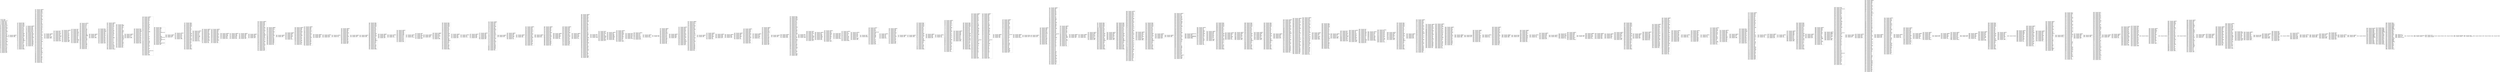 digraph "graph.cfg.gv" {
	subgraph global {
		node [fontname=Courier fontsize=30.0 rank=same shape=box]
		block_0 [label="0: %00 = #0x1\l2: %01 = #0x40\l4: MSTORE(%01, %00)\l5: [NO_SSA] DUP1\l6: [NO_SSA] PUSH1\l8: [NO_SSA] PUSH1\la: [NO_SSA] DUP11\lb: [NO_SSA] PUSH20\l20: [NO_SSA] AND\l21: [NO_SSA] PUSH20\l36: [NO_SSA] AND\l37: [NO_SSA] DUP2\l38: [NO_SSA] MSTORE\l39: [NO_SSA] PUSH1\l3b: [NO_SSA] ADD\l3c: [NO_SSA] SWAP1\l3d: [NO_SSA] DUP2\l3e: [NO_SSA] MSTORE\l3f: [NO_SSA] PUSH1\l41: [NO_SSA] ADD\l42: [NO_SSA] PUSH1\l44: [NO_SSA] SHA3\l45: [NO_SSA] SLOAD\l46: [NO_SSA] DUP2\l47: [NO_SSA] MSTORE\l48: [NO_SSA] PUSH1\l4a: [NO_SSA] ADD\l4b: [NO_SSA] DUP9\l4c: [NO_SSA] PUSH20\l61: [NO_SSA] AND\l62: [NO_SSA] DUP2\l63: [NO_SSA] MSTORE\l64: [NO_SSA] PUSH1\l66: [NO_SSA] ADD\l67: [NO_SSA] DUP8\l68: [NO_SSA] DUP2\l69: [NO_SSA] MSTORE\l6a: [NO_SSA] POP\l6b: [NO_SSA] SWAP1\l6c: [NO_SSA] POP\l6d: [NO_SSA] PUSH2\l70: [NO_SSA] DUP8\l71: [NO_SSA] DUP3\l72: [NO_SSA] DUP8\l73: [NO_SSA] DUP8\l74: [NO_SSA] DUP8\l75: [NO_SSA] PUSH2\l78: [NO_SSA] JUMP\l"]
		block_79 [label="79: [NO_SSA] JUMPDEST\l7a: [NO_SSA] PUSH2\l7d: [NO_SSA] JUMPI\l"]
		block_7e [label="7e: [NO_SSA] PUSH1\l80: [NO_SSA] MLOAD\l81: [NO_SSA] PUSH32\la2: [NO_SSA] DUP2\la3: [NO_SSA] MSTORE\la4: [NO_SSA] PUSH1\la6: [NO_SSA] ADD\la7: [NO_SSA] DUP1\la8: [NO_SSA] DUP1\la9: [NO_SSA] PUSH1\lab: [NO_SSA] ADD\lac: [NO_SSA] DUP3\lad: [NO_SSA] DUP2\lae: [NO_SSA] SUB\laf: [NO_SSA] DUP3\lb0: [NO_SSA] MSTORE\lb1: [NO_SSA] PUSH1\lb3: [NO_SSA] DUP2\lb4: [NO_SSA] MSTORE\lb5: [NO_SSA] PUSH1\lb7: [NO_SSA] ADD\lb8: [NO_SSA] DUP1\lb9: [NO_SSA] PUSH2\lbc: [NO_SSA] PUSH1\lbe: [NO_SSA] SWAP2\lbf: [NO_SSA] CODECOPY\lc0: [NO_SSA] PUSH1\lc2: [NO_SSA] ADD\lc3: [NO_SSA] SWAP2\lc4: [NO_SSA] POP\lc5: [NO_SSA] POP\lc6: [NO_SSA] PUSH1\lc8: [NO_SSA] MLOAD\lc9: [NO_SSA] DUP1\lca: [NO_SSA] SWAP2\lcb: [NO_SSA] SUB\lcc: [NO_SSA] SWAP1\lcd: [NO_SSA] REVERT\l"]
		block_ce [label="ce: [NO_SSA] JUMPDEST\lcf: [NO_SSA] PUSH2\ld2: [NO_SSA] PUSH1\ld4: [NO_SSA] PUSH1\ld6: [NO_SSA] PUSH1\ld8: [NO_SSA] DUP11\ld9: [NO_SSA] PUSH20\lee: [NO_SSA] AND\lef: [NO_SSA] PUSH20\l104: [NO_SSA] AND\l105: [NO_SSA] DUP2\l106: [NO_SSA] MSTORE\l107: [NO_SSA] PUSH1\l109: [NO_SSA] ADD\l10a: [NO_SSA] SWAP1\l10b: [NO_SSA] DUP2\l10c: [NO_SSA] MSTORE\l10d: [NO_SSA] PUSH1\l10f: [NO_SSA] ADD\l110: [NO_SSA] PUSH1\l112: [NO_SSA] SHA3\l113: [NO_SSA] SLOAD\l114: [NO_SSA] PUSH2\l117: [NO_SSA] SWAP1\l118: [NO_SSA] SWAP2\l119: [NO_SSA] SWAP1\l11a: [NO_SSA] PUSH4\l11f: [NO_SSA] AND\l120: [NO_SSA] JUMP\l"]
		block_121 [label="121: [NO_SSA] JUMPDEST\l122: [NO_SSA] PUSH1\l124: [NO_SSA] PUSH1\l126: [NO_SSA] DUP10\l127: [NO_SSA] PUSH20\l13c: [NO_SSA] AND\l13d: [NO_SSA] PUSH20\l152: [NO_SSA] AND\l153: [NO_SSA] DUP2\l154: [NO_SSA] MSTORE\l155: [NO_SSA] PUSH1\l157: [NO_SSA] ADD\l158: [NO_SSA] SWAP1\l159: [NO_SSA] DUP2\l15a: [NO_SSA] MSTORE\l15b: [NO_SSA] PUSH1\l15d: [NO_SSA] ADD\l15e: [NO_SSA] PUSH1\l160: [NO_SSA] SHA3\l161: [NO_SSA] DUP2\l162: [NO_SSA] SWAP1\l163: [NO_SSA] SSTORE\l164: [NO_SSA] POP\l165: [NO_SSA] PUSH32\l186: [NO_SSA] DUP8\l187: [NO_SSA] CALLER\l188: [NO_SSA] DUP9\l189: [NO_SSA] PUSH1\l18b: [NO_SSA] MLOAD\l18c: [NO_SSA] DUP1\l18d: [NO_SSA] DUP5\l18e: [NO_SSA] PUSH20\l1a3: [NO_SSA] AND\l1a4: [NO_SSA] PUSH20\l1b9: [NO_SSA] AND\l1ba: [NO_SSA] DUP2\l1bb: [NO_SSA] MSTORE\l1bc: [NO_SSA] PUSH1\l1be: [NO_SSA] ADD\l1bf: [NO_SSA] DUP4\l1c0: [NO_SSA] PUSH20\l1d5: [NO_SSA] AND\l1d6: [NO_SSA] PUSH20\l1eb: [NO_SSA] AND\l1ec: [NO_SSA] DUP2\l1ed: [NO_SSA] MSTORE\l1ee: [NO_SSA] PUSH1\l1f0: [NO_SSA] ADD\l1f1: [NO_SSA] DUP1\l1f2: [NO_SSA] PUSH1\l1f4: [NO_SSA] ADD\l1f5: [NO_SSA] DUP3\l1f6: [NO_SSA] DUP2\l1f7: [NO_SSA] SUB\l1f8: [NO_SSA] DUP3\l1f9: [NO_SSA] MSTORE\l1fa: [NO_SSA] DUP4\l1fb: [NO_SSA] DUP2\l1fc: [NO_SSA] DUP2\l1fd: [NO_SSA] MLOAD\l1fe: [NO_SSA] DUP2\l1ff: [NO_SSA] MSTORE\l200: [NO_SSA] PUSH1\l202: [NO_SSA] ADD\l203: [NO_SSA] SWAP2\l204: [NO_SSA] POP\l205: [NO_SSA] DUP1\l206: [NO_SSA] MLOAD\l207: [NO_SSA] SWAP1\l208: [NO_SSA] PUSH1\l20a: [NO_SSA] ADD\l20b: [NO_SSA] SWAP1\l20c: [NO_SSA] DUP1\l20d: [NO_SSA] DUP4\l20e: [NO_SSA] DUP4\l20f: [NO_SSA] PUSH1\l"]
		block_211 [label="211: [NO_SSA] JUMPDEST\l212: [NO_SSA] DUP4\l213: [NO_SSA] DUP2\l214: [NO_SSA] LT\l215: [NO_SSA] ISZERO\l216: [NO_SSA] PUSH2\l219: [NO_SSA] JUMPI\l"]
		block_21a [label="21a: [NO_SSA] DUP1\l21b: [NO_SSA] DUP3\l21c: [NO_SSA] ADD\l21d: [NO_SSA] MLOAD\l21e: [NO_SSA] DUP2\l21f: [NO_SSA] DUP5\l220: [NO_SSA] ADD\l221: [NO_SSA] MSTORE\l222: [NO_SSA] PUSH1\l224: [NO_SSA] DUP2\l225: [NO_SSA] ADD\l226: [NO_SSA] SWAP1\l227: [NO_SSA] POP\l228: [NO_SSA] PUSH2\l22b: [NO_SSA] JUMP\l"]
		block_22c [label="22c: [NO_SSA] JUMPDEST\l22d: [NO_SSA] POP\l22e: [NO_SSA] POP\l22f: [NO_SSA] POP\l230: [NO_SSA] POP\l231: [NO_SSA] SWAP1\l232: [NO_SSA] POP\l233: [NO_SSA] SWAP1\l234: [NO_SSA] DUP2\l235: [NO_SSA] ADD\l236: [NO_SSA] SWAP1\l237: [NO_SSA] PUSH1\l239: [NO_SSA] AND\l23a: [NO_SSA] DUP1\l23b: [NO_SSA] ISZERO\l23c: [NO_SSA] PUSH2\l23f: [NO_SSA] JUMPI\l"]
		block_240 [label="240: [NO_SSA] DUP1\l241: [NO_SSA] DUP3\l242: [NO_SSA] SUB\l243: [NO_SSA] DUP1\l244: [NO_SSA] MLOAD\l245: [NO_SSA] PUSH1\l247: [NO_SSA] DUP4\l248: [NO_SSA] PUSH1\l24a: [NO_SSA] SUB\l24b: [NO_SSA] PUSH2\l24e: [NO_SSA] EXP\l24f: [NO_SSA] SUB\l250: [NO_SSA] NOT\l251: [NO_SSA] AND\l252: [NO_SSA] DUP2\l253: [NO_SSA] MSTORE\l254: [NO_SSA] PUSH1\l256: [NO_SSA] ADD\l257: [NO_SSA] SWAP2\l258: [NO_SSA] POP\l"]
		block_259 [label="259: [NO_SSA] JUMPDEST\l25a: [NO_SSA] POP\l25b: [NO_SSA] SWAP5\l25c: [NO_SSA] POP\l25d: [NO_SSA] POP\l25e: [NO_SSA] POP\l25f: [NO_SSA] POP\l260: [NO_SSA] POP\l261: [NO_SSA] PUSH1\l263: [NO_SSA] MLOAD\l264: [NO_SSA] DUP1\l265: [NO_SSA] SWAP2\l266: [NO_SSA] SUB\l267: [NO_SSA] SWAP1\l268: [NO_SSA] LOG1\l269: [NO_SSA] PUSH1\l26b: [NO_SSA] PUSH1\l26d: [NO_SSA] ADDRESS\l26e: [NO_SSA] PUSH20\l283: [NO_SSA] AND\l284: [NO_SSA] DUP9\l285: [NO_SSA] DUP11\l286: [NO_SSA] PUSH1\l288: [NO_SSA] MLOAD\l289: [NO_SSA] PUSH1\l28b: [NO_SSA] ADD\l28c: [NO_SSA] DUP1\l28d: [NO_SSA] DUP4\l28e: [NO_SSA] DUP1\l28f: [NO_SSA] MLOAD\l290: [NO_SSA] SWAP1\l291: [NO_SSA] PUSH1\l293: [NO_SSA] ADD\l294: [NO_SSA] SWAP1\l295: [NO_SSA] DUP1\l296: [NO_SSA] DUP4\l297: [NO_SSA] DUP4\l"]
		block_298 [label="298: [NO_SSA] JUMPDEST\l299: [NO_SSA] PUSH1\l29b: [NO_SSA] DUP4\l29c: [NO_SSA] LT\l29d: [NO_SSA] PUSH2\l2a0: [NO_SSA] JUMPI\l"]
		block_2a1 [label="2a1: [NO_SSA] DUP1\l2a2: [NO_SSA] MLOAD\l2a3: [NO_SSA] DUP3\l2a4: [NO_SSA] MSTORE\l2a5: [NO_SSA] PUSH1\l2a7: [NO_SSA] DUP3\l2a8: [NO_SSA] ADD\l2a9: [NO_SSA] SWAP2\l2aa: [NO_SSA] POP\l2ab: [NO_SSA] PUSH1\l2ad: [NO_SSA] DUP2\l2ae: [NO_SSA] ADD\l2af: [NO_SSA] SWAP1\l2b0: [NO_SSA] POP\l2b1: [NO_SSA] PUSH1\l2b3: [NO_SSA] DUP4\l2b4: [NO_SSA] SUB\l2b5: [NO_SSA] SWAP3\l2b6: [NO_SSA] POP\l2b7: [NO_SSA] PUSH2\l2ba: [NO_SSA] JUMP\l"]
		block_2bb [label="2bb: [NO_SSA] JUMPDEST\l2bc: [NO_SSA] PUSH1\l2be: [NO_SSA] DUP4\l2bf: [NO_SSA] PUSH1\l2c1: [NO_SSA] SUB\l2c2: [NO_SSA] PUSH2\l2c5: [NO_SSA] EXP\l2c6: [NO_SSA] SUB\l2c7: [NO_SSA] DUP1\l2c8: [NO_SSA] NOT\l2c9: [NO_SSA] DUP3\l2ca: [NO_SSA] MLOAD\l2cb: [NO_SSA] AND\l2cc: [NO_SSA] DUP2\l2cd: [NO_SSA] DUP5\l2ce: [NO_SSA] MLOAD\l2cf: [NO_SSA] AND\l2d0: [NO_SSA] DUP1\l2d1: [NO_SSA] DUP3\l2d2: [NO_SSA] OR\l2d3: [NO_SSA] DUP6\l2d4: [NO_SSA] MSTORE\l2d5: [NO_SSA] POP\l2d6: [NO_SSA] POP\l2d7: [NO_SSA] POP\l2d8: [NO_SSA] POP\l2d9: [NO_SSA] POP\l2da: [NO_SSA] POP\l2db: [NO_SSA] SWAP1\l2dc: [NO_SSA] POP\l2dd: [NO_SSA] ADD\l2de: [NO_SSA] DUP3\l2df: [NO_SSA] PUSH20\l2f4: [NO_SSA] AND\l2f5: [NO_SSA] PUSH20\l30a: [NO_SSA] AND\l30b: [NO_SSA] PUSH1\l30d: [NO_SSA] INVALID\l"]
		block_30e [label="30e: [NO_SSA] DUP2\l30f: [NO_SSA] MSTORE\l310: [NO_SSA] PUSH1\l312: [NO_SSA] ADD\l313: [NO_SSA] SWAP3\l314: [NO_SSA] POP\l315: [NO_SSA] POP\l316: [NO_SSA] POP\l317: [NO_SSA] PUSH1\l319: [NO_SSA] MLOAD\l31a: [NO_SSA] PUSH1\l31c: [NO_SSA] DUP2\l31d: [NO_SSA] DUP4\l31e: [NO_SSA] SUB\l31f: [NO_SSA] SUB\l320: [NO_SSA] DUP2\l321: [NO_SSA] MSTORE\l322: [NO_SSA] SWAP1\l323: [NO_SSA] PUSH1\l325: [NO_SSA] MSTORE\l326: [NO_SSA] PUSH1\l328: [NO_SSA] MLOAD\l329: [NO_SSA] DUP1\l32a: [NO_SSA] DUP3\l32b: [NO_SSA] DUP1\l32c: [NO_SSA] MLOAD\l32d: [NO_SSA] SWAP1\l32e: [NO_SSA] PUSH1\l330: [NO_SSA] ADD\l331: [NO_SSA] SWAP1\l332: [NO_SSA] DUP1\l333: [NO_SSA] DUP4\l334: [NO_SSA] DUP4\l"]
		block_335 [label="335: [NO_SSA] JUMPDEST\l336: [NO_SSA] PUSH1\l338: [NO_SSA] DUP4\l339: [NO_SSA] LT\l33a: [NO_SSA] PUSH2\l33d: [NO_SSA] JUMPI\l"]
		block_33e [label="33e: [NO_SSA] DUP1\l33f: [NO_SSA] MLOAD\l340: [NO_SSA] DUP3\l341: [NO_SSA] MSTORE\l342: [NO_SSA] PUSH1\l344: [NO_SSA] DUP3\l345: [NO_SSA] ADD\l346: [NO_SSA] SWAP2\l347: [NO_SSA] POP\l348: [NO_SSA] PUSH1\l34a: [NO_SSA] DUP2\l34b: [NO_SSA] ADD\l34c: [NO_SSA] SWAP1\l34d: [NO_SSA] POP\l34e: [NO_SSA] PUSH1\l350: [NO_SSA] DUP4\l351: [NO_SSA] SUB\l352: [NO_SSA] SWAP3\l353: [NO_SSA] POP\l354: [NO_SSA] PUSH2\l357: [NO_SSA] JUMP\l"]
		block_358 [label="358: [NO_SSA] JUMPDEST\l359: [NO_SSA] PUSH1\l35b: [NO_SSA] DUP4\l35c: [NO_SSA] PUSH1\l35e: [NO_SSA] SUB\l35f: [NO_SSA] PUSH2\l362: [NO_SSA] EXP\l363: [NO_SSA] SUB\l364: [NO_SSA] DUP1\l365: [NO_SSA] NOT\l366: [NO_SSA] DUP3\l367: [NO_SSA] MLOAD\l368: [NO_SSA] AND\l369: [NO_SSA] DUP2\l36a: [NO_SSA] DUP5\l36b: [NO_SSA] MLOAD\l36c: [NO_SSA] AND\l36d: [NO_SSA] DUP1\l36e: [NO_SSA] DUP3\l36f: [NO_SSA] OR\l370: [NO_SSA] DUP6\l371: [NO_SSA] MSTORE\l372: [NO_SSA] POP\l373: [NO_SSA] POP\l374: [NO_SSA] POP\l375: [NO_SSA] POP\l376: [NO_SSA] POP\l377: [NO_SSA] POP\l378: [NO_SSA] SWAP1\l379: [NO_SSA] POP\l37a: [NO_SSA] ADD\l37b: [NO_SSA] SWAP2\l37c: [NO_SSA] POP\l37d: [NO_SSA] POP\l37e: [NO_SSA] PUSH1\l380: [NO_SSA] PUSH1\l382: [NO_SSA] MLOAD\l383: [NO_SSA] DUP1\l384: [NO_SSA] DUP4\l385: [NO_SSA] SUB\l386: [NO_SSA] DUP2\l387: [NO_SSA] PUSH1\l389: [NO_SSA] DUP7\l38a: [NO_SSA] GAS\l38b: [NO_SSA] CALL\l38c: [NO_SSA] SWAP2\l38d: [NO_SSA] POP\l38e: [NO_SSA] POP\l38f: [NO_SSA] RETURNDATASIZE\l390: [NO_SSA] DUP1\l391: [NO_SSA] PUSH1\l393: [NO_SSA] DUP2\l394: [NO_SSA] EQ\l395: [NO_SSA] PUSH2\l398: [NO_SSA] JUMPI\l"]
		block_399 [label="399: [NO_SSA] PUSH1\l39b: [NO_SSA] MLOAD\l39c: [NO_SSA] SWAP2\l39d: [NO_SSA] POP\l39e: [NO_SSA] PUSH1\l3a0: [NO_SSA] NOT\l3a1: [NO_SSA] PUSH1\l3a3: [NO_SSA] RETURNDATASIZE\l3a4: [NO_SSA] ADD\l3a5: [NO_SSA] AND\l3a6: [NO_SSA] DUP3\l3a7: [NO_SSA] ADD\l3a8: [NO_SSA] PUSH1\l3aa: [NO_SSA] MSTORE\l3ab: [NO_SSA] RETURNDATASIZE\l3ac: [NO_SSA] DUP3\l3ad: [NO_SSA] MSTORE\l3ae: [NO_SSA] RETURNDATASIZE\l3af: [NO_SSA] PUSH1\l3b1: [NO_SSA] PUSH1\l3b3: [NO_SSA] DUP5\l3b4: [NO_SSA] ADD\l3b5: [NO_SSA] RETURNDATACOPY\l3b6: [NO_SSA] PUSH2\l3b9: [NO_SSA] JUMP\l"]
		block_3ba [label="3ba: [NO_SSA] JUMPDEST\l3bb: [NO_SSA] PUSH1\l3bd: [NO_SSA] SWAP2\l3be: [NO_SSA] POP\l"]
		block_3bf [label="3bf: [NO_SSA] JUMPDEST\l3c0: [NO_SSA] POP\l3c1: [NO_SSA] SWAP2\l3c2: [NO_SSA] POP\l3c3: [NO_SSA] SWAP2\l3c4: [NO_SSA] POP\l3c5: [NO_SSA] DUP2\l3c6: [NO_SSA] PUSH2\l3c9: [NO_SSA] JUMPI\l"]
		block_3ca [label="3ca: [NO_SSA] PUSH1\l3cc: [NO_SSA] MLOAD\l3cd: [NO_SSA] PUSH32\l3ee: [NO_SSA] DUP2\l3ef: [NO_SSA] MSTORE\l3f0: [NO_SSA] PUSH1\l3f2: [NO_SSA] ADD\l3f3: [NO_SSA] DUP1\l3f4: [NO_SSA] DUP1\l3f5: [NO_SSA] PUSH1\l3f7: [NO_SSA] ADD\l3f8: [NO_SSA] DUP3\l3f9: [NO_SSA] DUP2\l3fa: [NO_SSA] SUB\l3fb: [NO_SSA] DUP3\l3fc: [NO_SSA] MSTORE\l3fd: [NO_SSA] PUSH1\l3ff: [NO_SSA] DUP2\l400: [NO_SSA] MSTORE\l401: [NO_SSA] PUSH1\l403: [NO_SSA] ADD\l404: [NO_SSA] DUP1\l405: [NO_SSA] PUSH32\l426: [NO_SSA] DUP2\l427: [NO_SSA] MSTORE\l428: [NO_SSA] POP\l429: [NO_SSA] PUSH1\l42b: [NO_SSA] ADD\l42c: [NO_SSA] SWAP2\l42d: [NO_SSA] POP\l42e: [NO_SSA] POP\l42f: [NO_SSA] PUSH1\l431: [NO_SSA] MLOAD\l432: [NO_SSA] DUP1\l433: [NO_SSA] SWAP2\l434: [NO_SSA] SUB\l435: [NO_SSA] SWAP1\l436: [NO_SSA] REVERT\l"]
		block_437 [label="437: [NO_SSA] JUMPDEST\l438: [NO_SSA] DUP1\l439: [NO_SSA] SWAP4\l43a: [NO_SSA] POP\l43b: [NO_SSA] POP\l43c: [NO_SSA] POP\l43d: [NO_SSA] POP\l43e: [NO_SSA] SWAP6\l43f: [NO_SSA] SWAP5\l440: [NO_SSA] POP\l441: [NO_SSA] POP\l442: [NO_SSA] POP\l443: [NO_SSA] POP\l444: [NO_SSA] POP\l445: [NO_SSA] JUMP\l"]
		block_446 [label="446: [NO_SSA] JUMPDEST\l447: [NO_SSA] PUSH1\l449: [NO_SSA] MLOAD\l44a: [NO_SSA] DUP1\l44b: [NO_SSA] PUSH1\l44d: [NO_SSA] ADD\l44e: [NO_SSA] PUSH1\l450: [NO_SSA] MSTORE\l451: [NO_SSA] DUP1\l452: [NO_SSA] PUSH1\l454: [NO_SSA] DUP2\l455: [NO_SSA] MSTORE\l456: [NO_SSA] PUSH1\l458: [NO_SSA] ADD\l459: [NO_SSA] PUSH32\l47a: [NO_SSA] DUP2\l47b: [NO_SSA] MSTORE\l47c: [NO_SSA] POP\l47d: [NO_SSA] DUP2\l47e: [NO_SSA] JUMP\l"]
		block_47f [label="47f: [NO_SSA] JUMPDEST\l480: [NO_SSA] PUSH1\l482: [NO_SSA] MLOAD\l483: [NO_SSA] DUP1\l484: [NO_SSA] PUSH1\l486: [NO_SSA] ADD\l487: [NO_SSA] PUSH1\l489: [NO_SSA] MSTORE\l48a: [NO_SSA] DUP1\l48b: [NO_SSA] PUSH1\l48d: [NO_SSA] DUP2\l48e: [NO_SSA] MSTORE\l48f: [NO_SSA] PUSH1\l491: [NO_SSA] ADD\l492: [NO_SSA] PUSH32\l4b3: [NO_SSA] DUP2\l4b4: [NO_SSA] MSTORE\l4b5: [NO_SSA] POP\l4b6: [NO_SSA] DUP2\l4b7: [NO_SSA] JUMP\l"]
		block_4b8 [label="4b8: [NO_SSA] JUMPDEST\l4b9: [NO_SSA] PUSH1\l4bb: [NO_SSA] PUSH1\l4bd: [NO_SSA] SLOAD\l4be: [NO_SSA] SWAP1\l4bf: [NO_SSA] POP\l4c0: [NO_SSA] SWAP1\l4c1: [NO_SSA] JUMP\l"]
		block_4c2 [label="4c2: [NO_SSA] JUMPDEST\l4c3: [NO_SSA] PUSH1\l4c5: [NO_SSA] PUSH1\l4c7: [NO_SSA] SLOAD\l4c8: [NO_SSA] SWAP1\l4c9: [NO_SSA] POP\l4ca: [NO_SSA] SWAP1\l4cb: [NO_SSA] JUMP\l"]
		block_4cc [label="4cc: [NO_SSA] JUMPDEST\l4cd: [NO_SSA] PUSH1\l4cf: [NO_SSA] PUSH2\l4d2: [NO_SSA] DUP5\l4d3: [NO_SSA] DUP5\l4d4: [NO_SSA] DUP5\l4d5: [NO_SSA] PUSH2\l4d8: [NO_SSA] JUMP\l"]
		block_4d9 [label="4d9: [NO_SSA] JUMPDEST\l4da: [NO_SSA] PUSH2\l4dd: [NO_SSA] DUP5\l4de: [NO_SSA] PUSH2\l4e1: [NO_SSA] PUSH2\l4e4: [NO_SSA] JUMP\l"]
		block_4e5 [label="4e5: [NO_SSA] JUMPDEST\l4e6: [NO_SSA] PUSH2\l4e9: [NO_SSA] DUP6\l4ea: [NO_SSA] PUSH1\l4ec: [NO_SSA] MLOAD\l4ed: [NO_SSA] DUP1\l4ee: [NO_SSA] PUSH1\l4f0: [NO_SSA] ADD\l4f1: [NO_SSA] PUSH1\l4f3: [NO_SSA] MSTORE\l4f4: [NO_SSA] DUP1\l4f5: [NO_SSA] PUSH1\l4f7: [NO_SSA] DUP2\l4f8: [NO_SSA] MSTORE\l4f9: [NO_SSA] PUSH1\l4fb: [NO_SSA] ADD\l4fc: [NO_SSA] PUSH2\l4ff: [NO_SSA] PUSH1\l501: [NO_SSA] SWAP2\l502: [NO_SSA] CODECOPY\l503: [NO_SSA] PUSH1\l505: [NO_SSA] PUSH1\l507: [NO_SSA] DUP12\l508: [NO_SSA] PUSH20\l51d: [NO_SSA] AND\l51e: [NO_SSA] PUSH20\l533: [NO_SSA] AND\l534: [NO_SSA] DUP2\l535: [NO_SSA] MSTORE\l536: [NO_SSA] PUSH1\l538: [NO_SSA] ADD\l539: [NO_SSA] SWAP1\l53a: [NO_SSA] DUP2\l53b: [NO_SSA] MSTORE\l53c: [NO_SSA] PUSH1\l53e: [NO_SSA] ADD\l53f: [NO_SSA] PUSH1\l541: [NO_SSA] SHA3\l542: [NO_SSA] PUSH1\l544: [NO_SSA] PUSH2\l547: [NO_SSA] PUSH2\l54a: [NO_SSA] JUMP\l"]
		block_54b [label="54b: [NO_SSA] JUMPDEST\l54c: [NO_SSA] PUSH20\l561: [NO_SSA] AND\l562: [NO_SSA] PUSH20\l577: [NO_SSA] AND\l578: [NO_SSA] DUP2\l579: [NO_SSA] MSTORE\l57a: [NO_SSA] PUSH1\l57c: [NO_SSA] ADD\l57d: [NO_SSA] SWAP1\l57e: [NO_SSA] DUP2\l57f: [NO_SSA] MSTORE\l580: [NO_SSA] PUSH1\l582: [NO_SSA] ADD\l583: [NO_SSA] PUSH1\l585: [NO_SSA] SHA3\l586: [NO_SSA] SLOAD\l587: [NO_SSA] PUSH2\l58a: [NO_SSA] SWAP1\l58b: [NO_SSA] SWAP3\l58c: [NO_SSA] SWAP2\l58d: [NO_SSA] SWAP1\l58e: [NO_SSA] PUSH4\l593: [NO_SSA] AND\l594: [NO_SSA] JUMP\l"]
		block_595 [label="595: [NO_SSA] JUMPDEST\l596: [NO_SSA] PUSH2\l599: [NO_SSA] JUMP\l"]
		block_59a [label="59a: [NO_SSA] JUMPDEST\l59b: [NO_SSA] PUSH1\l59d: [NO_SSA] SWAP1\l59e: [NO_SSA] POP\l59f: [NO_SSA] SWAP4\l5a0: [NO_SSA] SWAP3\l5a1: [NO_SSA] POP\l5a2: [NO_SSA] POP\l5a3: [NO_SSA] POP\l5a4: [NO_SSA] JUMP\l"]
		block_5a5 [label="5a5: [NO_SSA] JUMPDEST\l5a6: [NO_SSA] PUSH1\l5a8: [NO_SSA] PUSH1\l5aa: [NO_SSA] PUSH1\l5ac: [NO_SSA] DUP4\l5ad: [NO_SSA] DUP2\l5ae: [NO_SSA] MSTORE\l5af: [NO_SSA] PUSH1\l5b1: [NO_SSA] ADD\l5b2: [NO_SSA] SWAP1\l5b3: [NO_SSA] DUP2\l5b4: [NO_SSA] MSTORE\l5b5: [NO_SSA] PUSH1\l5b7: [NO_SSA] ADD\l5b8: [NO_SSA] PUSH1\l5ba: [NO_SSA] SHA3\l5bb: [NO_SSA] PUSH1\l5bd: [NO_SSA] ADD\l5be: [NO_SSA] SLOAD\l5bf: [NO_SSA] SWAP1\l5c0: [NO_SSA] POP\l5c1: [NO_SSA] SWAP2\l5c2: [NO_SSA] SWAP1\l5c3: [NO_SSA] POP\l5c4: [NO_SSA] JUMP\l"]
		block_5c5 [label="5c5: [NO_SSA] JUMPDEST\l5c6: [NO_SSA] PUSH1\l5c8: [NO_SSA] PUSH1\l5ca: [NO_SSA] PUSH1\l5cc: [NO_SSA] DUP4\l5cd: [NO_SSA] PUSH20\l5e2: [NO_SSA] AND\l5e3: [NO_SSA] PUSH20\l5f8: [NO_SSA] AND\l5f9: [NO_SSA] DUP2\l5fa: [NO_SSA] MSTORE\l5fb: [NO_SSA] PUSH1\l5fd: [NO_SSA] ADD\l5fe: [NO_SSA] SWAP1\l5ff: [NO_SSA] DUP2\l600: [NO_SSA] MSTORE\l601: [NO_SSA] PUSH1\l603: [NO_SSA] ADD\l604: [NO_SSA] PUSH1\l606: [NO_SSA] SHA3\l607: [NO_SSA] SLOAD\l608: [NO_SSA] SWAP1\l609: [NO_SSA] POP\l60a: [NO_SSA] SWAP2\l60b: [NO_SSA] SWAP1\l60c: [NO_SSA] POP\l60d: [NO_SSA] JUMP\l"]
		block_60e [label="60e: [NO_SSA] JUMPDEST\l60f: [NO_SSA] PUSH2\l612: [NO_SSA] PUSH2\l615: [NO_SSA] PUSH2\l618: [NO_SSA] JUMP\l"]
		block_619 [label="619: [NO_SSA] JUMPDEST\l61a: [NO_SSA] DUP3\l61b: [NO_SSA] PUSH2\l61e: [NO_SSA] JUMP\l"]
		block_61f [label="61f: [NO_SSA] JUMPDEST\l620: [NO_SSA] POP\l621: [NO_SSA] JUMP\l"]
		block_622 [label="622: [NO_SSA] JUMPDEST\l623: [NO_SSA] PUSH2\l626: [NO_SSA] PUSH1\l628: [NO_SSA] PUSH1\l62a: [NO_SSA] DUP5\l62b: [NO_SSA] DUP2\l62c: [NO_SSA] MSTORE\l62d: [NO_SSA] PUSH1\l62f: [NO_SSA] ADD\l630: [NO_SSA] SWAP1\l631: [NO_SSA] DUP2\l632: [NO_SSA] MSTORE\l633: [NO_SSA] PUSH1\l635: [NO_SSA] ADD\l636: [NO_SSA] PUSH1\l638: [NO_SSA] SHA3\l639: [NO_SSA] PUSH1\l63b: [NO_SSA] ADD\l63c: [NO_SSA] SLOAD\l63d: [NO_SSA] PUSH2\l640: [NO_SSA] PUSH2\l643: [NO_SSA] JUMP\l"]
		block_644 [label="644: [NO_SSA] JUMPDEST\l645: [NO_SSA] PUSH2\l648: [NO_SSA] JUMP\l"]
		block_649 [label="649: [NO_SSA] JUMPDEST\l64a: [NO_SSA] PUSH2\l64d: [NO_SSA] JUMPI\l"]
		block_64e [label="64e: [NO_SSA] PUSH1\l650: [NO_SSA] MLOAD\l651: [NO_SSA] PUSH32\l672: [NO_SSA] DUP2\l673: [NO_SSA] MSTORE\l674: [NO_SSA] PUSH1\l676: [NO_SSA] ADD\l677: [NO_SSA] DUP1\l678: [NO_SSA] DUP1\l679: [NO_SSA] PUSH1\l67b: [NO_SSA] ADD\l67c: [NO_SSA] DUP3\l67d: [NO_SSA] DUP2\l67e: [NO_SSA] SUB\l67f: [NO_SSA] DUP3\l680: [NO_SSA] MSTORE\l681: [NO_SSA] PUSH1\l683: [NO_SSA] DUP2\l684: [NO_SSA] MSTORE\l685: [NO_SSA] PUSH1\l687: [NO_SSA] ADD\l688: [NO_SSA] DUP1\l689: [NO_SSA] PUSH2\l68c: [NO_SSA] PUSH1\l68e: [NO_SSA] SWAP2\l68f: [NO_SSA] CODECOPY\l690: [NO_SSA] PUSH1\l692: [NO_SSA] ADD\l693: [NO_SSA] SWAP2\l694: [NO_SSA] POP\l695: [NO_SSA] POP\l696: [NO_SSA] PUSH1\l698: [NO_SSA] MLOAD\l699: [NO_SSA] DUP1\l69a: [NO_SSA] SWAP2\l69b: [NO_SSA] SUB\l69c: [NO_SSA] SWAP1\l69d: [NO_SSA] REVERT\l"]
		block_69e [label="69e: [NO_SSA] JUMPDEST\l69f: [NO_SSA] PUSH2\l6a2: [NO_SSA] DUP3\l6a3: [NO_SSA] DUP3\l6a4: [NO_SSA] PUSH2\l6a7: [NO_SSA] JUMP\l"]
		block_6a8 [label="6a8: [NO_SSA] JUMPDEST\l6a9: [NO_SSA] POP\l6aa: [NO_SSA] POP\l6ab: [NO_SSA] JUMP\l"]
		block_6ac [label="6ac: [NO_SSA] JUMPDEST\l6ad: [NO_SSA] PUSH1\l6af: [NO_SSA] PUSH1\l6b1: [NO_SSA] PUSH1\l6b3: [NO_SSA] SWAP1\l6b4: [NO_SSA] SLOAD\l6b5: [NO_SSA] SWAP1\l6b6: [NO_SSA] PUSH2\l6b9: [NO_SSA] EXP\l6ba: [NO_SSA] SWAP1\l6bb: [NO_SSA] DIV\l6bc: [NO_SSA] PUSH1\l6be: [NO_SSA] AND\l6bf: [NO_SSA] SWAP1\l6c0: [NO_SSA] POP\l6c1: [NO_SSA] SWAP1\l6c2: [NO_SSA] JUMP\l"]
		block_6c3 [label="6c3: [NO_SSA] JUMPDEST\l6c4: [NO_SSA] PUSH1\l6c6: [NO_SSA] DUP1\l6c7: [NO_SSA] INVALID\l"]
		block_6c8 [label="6c8: [NO_SSA] SWAP1\l6c9: [NO_SSA] POP\l6ca: [NO_SSA] DUP1\l6cb: [NO_SSA] SWAP2\l6cc: [NO_SSA] POP\l6cd: [NO_SSA] POP\l6ce: [NO_SSA] SWAP1\l6cf: [NO_SSA] JUMP\l"]
		block_6d0 [label="6d0: [NO_SSA] JUMPDEST\l6d1: [NO_SSA] PUSH2\l6d4: [NO_SSA] PUSH2\l6d7: [NO_SSA] JUMP\l"]
		block_6d8 [label="6d8: [NO_SSA] JUMPDEST\l6d9: [NO_SSA] PUSH20\l6ee: [NO_SSA] AND\l6ef: [NO_SSA] DUP2\l6f0: [NO_SSA] PUSH20\l705: [NO_SSA] AND\l706: [NO_SSA] EQ\l707: [NO_SSA] PUSH2\l70a: [NO_SSA] JUMPI\l"]
		block_70b [label="70b: [NO_SSA] PUSH1\l70d: [NO_SSA] MLOAD\l70e: [NO_SSA] PUSH32\l72f: [NO_SSA] DUP2\l730: [NO_SSA] MSTORE\l731: [NO_SSA] PUSH1\l733: [NO_SSA] ADD\l734: [NO_SSA] DUP1\l735: [NO_SSA] DUP1\l736: [NO_SSA] PUSH1\l738: [NO_SSA] ADD\l739: [NO_SSA] DUP3\l73a: [NO_SSA] DUP2\l73b: [NO_SSA] SUB\l73c: [NO_SSA] DUP3\l73d: [NO_SSA] MSTORE\l73e: [NO_SSA] PUSH1\l740: [NO_SSA] DUP2\l741: [NO_SSA] MSTORE\l742: [NO_SSA] PUSH1\l744: [NO_SSA] ADD\l745: [NO_SSA] DUP1\l746: [NO_SSA] PUSH2\l749: [NO_SSA] PUSH1\l74b: [NO_SSA] SWAP2\l74c: [NO_SSA] CODECOPY\l74d: [NO_SSA] PUSH1\l74f: [NO_SSA] ADD\l750: [NO_SSA] SWAP2\l751: [NO_SSA] POP\l752: [NO_SSA] POP\l753: [NO_SSA] PUSH1\l755: [NO_SSA] MLOAD\l756: [NO_SSA] DUP1\l757: [NO_SSA] SWAP2\l758: [NO_SSA] SUB\l759: [NO_SSA] SWAP1\l75a: [NO_SSA] REVERT\l"]
		block_75b [label="75b: [NO_SSA] JUMPDEST\l75c: [NO_SSA] PUSH2\l75f: [NO_SSA] DUP3\l760: [NO_SSA] DUP3\l761: [NO_SSA] PUSH2\l764: [NO_SSA] JUMP\l"]
		block_765 [label="765: [NO_SSA] JUMPDEST\l766: [NO_SSA] POP\l767: [NO_SSA] POP\l768: [NO_SSA] JUMP\l"]
		block_769 [label="769: [NO_SSA] JUMPDEST\l76a: [NO_SSA] PUSH1\l76c: [NO_SSA] PUSH2\l76f: [NO_SSA] PUSH2\l772: [NO_SSA] PUSH2\l775: [NO_SSA] JUMP\l"]
		block_776 [label="776: [NO_SSA] JUMPDEST\l777: [NO_SSA] DUP5\l778: [NO_SSA] PUSH2\l77b: [NO_SSA] DUP6\l77c: [NO_SSA] PUSH1\l77e: [NO_SSA] PUSH1\l780: [NO_SSA] PUSH2\l783: [NO_SSA] PUSH2\l786: [NO_SSA] JUMP\l"]
		block_787 [label="787: [NO_SSA] JUMPDEST\l788: [NO_SSA] PUSH20\l79d: [NO_SSA] AND\l79e: [NO_SSA] PUSH20\l7b3: [NO_SSA] AND\l7b4: [NO_SSA] DUP2\l7b5: [NO_SSA] MSTORE\l7b6: [NO_SSA] PUSH1\l7b8: [NO_SSA] ADD\l7b9: [NO_SSA] SWAP1\l7ba: [NO_SSA] DUP2\l7bb: [NO_SSA] MSTORE\l7bc: [NO_SSA] PUSH1\l7be: [NO_SSA] ADD\l7bf: [NO_SSA] PUSH1\l7c1: [NO_SSA] SHA3\l7c2: [NO_SSA] PUSH1\l7c4: [NO_SSA] DUP10\l7c5: [NO_SSA] PUSH20\l7da: [NO_SSA] AND\l7db: [NO_SSA] PUSH20\l7f0: [NO_SSA] AND\l7f1: [NO_SSA] DUP2\l7f2: [NO_SSA] MSTORE\l7f3: [NO_SSA] PUSH1\l7f5: [NO_SSA] ADD\l7f6: [NO_SSA] SWAP1\l7f7: [NO_SSA] DUP2\l7f8: [NO_SSA] MSTORE\l7f9: [NO_SSA] PUSH1\l7fb: [NO_SSA] ADD\l7fc: [NO_SSA] PUSH1\l7fe: [NO_SSA] SHA3\l7ff: [NO_SSA] SLOAD\l800: [NO_SSA] PUSH2\l803: [NO_SSA] SWAP1\l804: [NO_SSA] SWAP2\l805: [NO_SSA] SWAP1\l806: [NO_SSA] PUSH4\l80b: [NO_SSA] AND\l80c: [NO_SSA] JUMP\l"]
		block_80d [label="80d: [NO_SSA] JUMPDEST\l80e: [NO_SSA] PUSH2\l811: [NO_SSA] JUMP\l"]
		block_812 [label="812: [NO_SSA] JUMPDEST\l813: [NO_SSA] PUSH1\l815: [NO_SSA] SWAP1\l816: [NO_SSA] POP\l817: [NO_SSA] SWAP3\l818: [NO_SSA] SWAP2\l819: [NO_SSA] POP\l81a: [NO_SSA] POP\l81b: [NO_SSA] JUMP\l"]
		block_81c [label="81c: [NO_SSA] JUMPDEST\l81d: [NO_SSA] PUSH1\l81f: [NO_SSA] DUP2\l820: [NO_SSA] JUMP\l"]
		block_821 [label="821: [NO_SSA] JUMPDEST\l822: [NO_SSA] PUSH1\l824: [NO_SSA] DUP1\l825: [NO_SSA] PUSH1\l827: [NO_SSA] DUP4\l828: [NO_SSA] PUSH20\l83d: [NO_SSA] AND\l83e: [NO_SSA] PUSH20\l853: [NO_SSA] AND\l854: [NO_SSA] DUP2\l855: [NO_SSA] MSTORE\l856: [NO_SSA] PUSH1\l858: [NO_SSA] ADD\l859: [NO_SSA] SWAP1\l85a: [NO_SSA] DUP2\l85b: [NO_SSA] MSTORE\l85c: [NO_SSA] PUSH1\l85e: [NO_SSA] ADD\l85f: [NO_SSA] PUSH1\l861: [NO_SSA] SHA3\l862: [NO_SSA] SLOAD\l863: [NO_SSA] SWAP1\l864: [NO_SSA] POP\l865: [NO_SSA] SWAP2\l866: [NO_SSA] SWAP1\l867: [NO_SSA] POP\l868: [NO_SSA] JUMP\l"]
		block_869 [label="869: [NO_SSA] JUMPDEST\l86a: [NO_SSA] PUSH1\l86c: [NO_SSA] DUP2\l86d: [NO_SSA] JUMP\l"]
		block_86e [label="86e: [NO_SSA] JUMPDEST\l86f: [NO_SSA] PUSH1\l871: [NO_SSA] PUSH2\l874: [NO_SSA] DUP3\l875: [NO_SSA] PUSH1\l877: [NO_SSA] PUSH1\l879: [NO_SSA] DUP7\l87a: [NO_SSA] DUP2\l87b: [NO_SSA] MSTORE\l87c: [NO_SSA] PUSH1\l87e: [NO_SSA] ADD\l87f: [NO_SSA] SWAP1\l880: [NO_SSA] DUP2\l881: [NO_SSA] MSTORE\l882: [NO_SSA] PUSH1\l884: [NO_SSA] ADD\l885: [NO_SSA] PUSH1\l887: [NO_SSA] SHA3\l888: [NO_SSA] PUSH1\l88a: [NO_SSA] ADD\l88b: [NO_SSA] PUSH2\l88e: [NO_SSA] SWAP1\l88f: [NO_SSA] SWAP2\l890: [NO_SSA] SWAP1\l891: [NO_SSA] PUSH4\l896: [NO_SSA] AND\l897: [NO_SSA] JUMP\l"]
		block_898 [label="898: [NO_SSA] JUMPDEST\l899: [NO_SSA] SWAP1\l89a: [NO_SSA] POP\l89b: [NO_SSA] SWAP3\l89c: [NO_SSA] SWAP2\l89d: [NO_SSA] POP\l89e: [NO_SSA] POP\l89f: [NO_SSA] JUMP\l"]
		block_8a0 [label="8a0: [NO_SSA] JUMPDEST\l8a1: [NO_SSA] PUSH1\l8a3: [NO_SSA] PUSH2\l8a6: [NO_SSA] DUP3\l8a7: [NO_SSA] PUSH1\l8a9: [NO_SSA] PUSH1\l8ab: [NO_SSA] DUP7\l8ac: [NO_SSA] DUP2\l8ad: [NO_SSA] MSTORE\l8ae: [NO_SSA] PUSH1\l8b0: [NO_SSA] ADD\l8b1: [NO_SSA] SWAP1\l8b2: [NO_SSA] DUP2\l8b3: [NO_SSA] MSTORE\l8b4: [NO_SSA] PUSH1\l8b6: [NO_SSA] ADD\l8b7: [NO_SSA] PUSH1\l8b9: [NO_SSA] SHA3\l8ba: [NO_SSA] PUSH1\l8bc: [NO_SSA] ADD\l8bd: [NO_SSA] PUSH2\l8c0: [NO_SSA] SWAP1\l8c1: [NO_SSA] SWAP2\l8c2: [NO_SSA] SWAP1\l8c3: [NO_SSA] PUSH4\l8c8: [NO_SSA] AND\l8c9: [NO_SSA] JUMP\l"]
		block_8ca [label="8ca: [NO_SSA] JUMPDEST\l8cb: [NO_SSA] SWAP1\l8cc: [NO_SSA] POP\l8cd: [NO_SSA] SWAP3\l8ce: [NO_SSA] SWAP2\l8cf: [NO_SSA] POP\l8d0: [NO_SSA] POP\l8d1: [NO_SSA] JUMP\l"]
		block_8d2 [label="8d2: [NO_SSA] JUMPDEST\l8d3: [NO_SSA] PUSH1\l8d5: [NO_SSA] PUSH1\l8d7: [NO_SSA] DUP1\l8d8: [NO_SSA] SLOAD\l8d9: [NO_SSA] PUSH1\l8db: [NO_SSA] DUP2\l8dc: [NO_SSA] PUSH1\l8de: [NO_SSA] AND\l8df: [NO_SSA] ISZERO\l8e0: [NO_SSA] PUSH2\l8e3: [NO_SSA] MUL\l8e4: [NO_SSA] SUB\l8e5: [NO_SSA] AND\l8e6: [NO_SSA] PUSH1\l8e8: [NO_SSA] SWAP1\l8e9: [NO_SSA] DIV\l8ea: [NO_SSA] DUP1\l8eb: [NO_SSA] PUSH1\l8ed: [NO_SSA] ADD\l8ee: [NO_SSA] PUSH1\l8f0: [NO_SSA] DUP1\l8f1: [NO_SSA] SWAP2\l8f2: [NO_SSA] DIV\l8f3: [NO_SSA] MUL\l8f4: [NO_SSA] PUSH1\l8f6: [NO_SSA] ADD\l8f7: [NO_SSA] PUSH1\l8f9: [NO_SSA] MLOAD\l8fa: [NO_SSA] SWAP1\l8fb: [NO_SSA] DUP2\l8fc: [NO_SSA] ADD\l8fd: [NO_SSA] PUSH1\l8ff: [NO_SSA] MSTORE\l900: [NO_SSA] DUP1\l901: [NO_SSA] SWAP3\l902: [NO_SSA] SWAP2\l903: [NO_SSA] SWAP1\l904: [NO_SSA] DUP2\l905: [NO_SSA] DUP2\l906: [NO_SSA] MSTORE\l907: [NO_SSA] PUSH1\l909: [NO_SSA] ADD\l90a: [NO_SSA] DUP3\l90b: [NO_SSA] DUP1\l90c: [NO_SSA] SLOAD\l90d: [NO_SSA] PUSH1\l90f: [NO_SSA] DUP2\l910: [NO_SSA] PUSH1\l912: [NO_SSA] AND\l913: [NO_SSA] ISZERO\l914: [NO_SSA] PUSH2\l917: [NO_SSA] MUL\l918: [NO_SSA] SUB\l919: [NO_SSA] AND\l91a: [NO_SSA] PUSH1\l91c: [NO_SSA] SWAP1\l91d: [NO_SSA] DIV\l91e: [NO_SSA] DUP1\l91f: [NO_SSA] ISZERO\l920: [NO_SSA] PUSH2\l923: [NO_SSA] JUMPI\l"]
		block_924 [label="924: [NO_SSA] DUP1\l925: [NO_SSA] PUSH1\l927: [NO_SSA] LT\l928: [NO_SSA] PUSH2\l92b: [NO_SSA] JUMPI\l"]
		block_92c [label="92c: [NO_SSA] PUSH2\l92f: [NO_SSA] DUP1\l930: [NO_SSA] DUP4\l931: [NO_SSA] SLOAD\l932: [NO_SSA] DIV\l933: [NO_SSA] MUL\l934: [NO_SSA] DUP4\l935: [NO_SSA] MSTORE\l936: [NO_SSA] SWAP2\l937: [NO_SSA] PUSH1\l939: [NO_SSA] ADD\l93a: [NO_SSA] SWAP2\l93b: [NO_SSA] PUSH2\l93e: [NO_SSA] JUMP\l"]
		block_93f [label="93f: [NO_SSA] JUMPDEST\l940: [NO_SSA] DUP3\l941: [NO_SSA] ADD\l942: [NO_SSA] SWAP2\l943: [NO_SSA] SWAP1\l944: [NO_SSA] PUSH1\l946: [NO_SSA] MSTORE\l947: [NO_SSA] PUSH1\l949: [NO_SSA] PUSH1\l94b: [NO_SSA] SHA3\l94c: [NO_SSA] SWAP1\l"]
		block_94d [label="94d: [NO_SSA] JUMPDEST\l94e: [NO_SSA] DUP2\l94f: [NO_SSA] SLOAD\l950: [NO_SSA] DUP2\l951: [NO_SSA] MSTORE\l952: [NO_SSA] SWAP1\l953: [NO_SSA] PUSH1\l955: [NO_SSA] ADD\l956: [NO_SSA] SWAP1\l957: [NO_SSA] PUSH1\l959: [NO_SSA] ADD\l95a: [NO_SSA] DUP1\l95b: [NO_SSA] DUP4\l95c: [NO_SSA] GT\l95d: [NO_SSA] PUSH2\l960: [NO_SSA] JUMPI\l"]
		block_961 [label="961: [NO_SSA] DUP3\l962: [NO_SSA] SWAP1\l963: [NO_SSA] SUB\l964: [NO_SSA] PUSH1\l966: [NO_SSA] AND\l967: [NO_SSA] DUP3\l968: [NO_SSA] ADD\l969: [NO_SSA] SWAP2\l"]
		block_96a [label="96a: [NO_SSA] JUMPDEST\l96b: [NO_SSA] POP\l96c: [NO_SSA] POP\l96d: [NO_SSA] POP\l96e: [NO_SSA] POP\l96f: [NO_SSA] POP\l970: [NO_SSA] SWAP1\l971: [NO_SSA] POP\l972: [NO_SSA] SWAP1\l973: [NO_SSA] JUMP\l"]
		block_974 [label="974: [NO_SSA] JUMPDEST\l975: [NO_SSA] PUSH1\l977: [NO_SSA] DUP1\l978: [NO_SSA] INVALID\l"]
		block_979 [label="979: [NO_SSA] DUP2\l97a: [NO_SSA] JUMP\l"]
		block_97b [label="97b: [NO_SSA] JUMPDEST\l97c: [NO_SSA] PUSH1\l97e: [NO_SSA] MLOAD\l97f: [NO_SSA] DUP1\l980: [NO_SSA] DUP1\l981: [NO_SSA] PUSH32\l9a2: [NO_SSA] DUP2\l9a3: [NO_SSA] MSTORE\l9a4: [NO_SSA] POP\l9a5: [NO_SSA] PUSH1\l9a7: [NO_SSA] ADD\l9a8: [NO_SSA] SWAP1\l9a9: [NO_SSA] POP\l9aa: [NO_SSA] PUSH1\l9ac: [NO_SSA] MLOAD\l9ad: [NO_SSA] DUP1\l9ae: [NO_SSA] SWAP2\l9af: [NO_SSA] SUB\l9b0: [NO_SSA] SWAP1\l9b1: [NO_SSA] SHA3\l9b2: [NO_SSA] DUP2\l9b3: [NO_SSA] JUMP\l"]
		block_9b4 [label="9b4: [NO_SSA] JUMPDEST\l9b5: [NO_SSA] PUSH1\l9b7: [NO_SSA] PUSH2\l9ba: [NO_SSA] PUSH2\l9bd: [NO_SSA] PUSH2\l9c0: [NO_SSA] JUMP\l"]
		block_9c1 [label="9c1: [NO_SSA] JUMPDEST\l9c2: [NO_SSA] DUP5\l9c3: [NO_SSA] PUSH2\l9c6: [NO_SSA] DUP6\l9c7: [NO_SSA] PUSH1\l9c9: [NO_SSA] MLOAD\l9ca: [NO_SSA] DUP1\l9cb: [NO_SSA] PUSH1\l9cd: [NO_SSA] ADD\l9ce: [NO_SSA] PUSH1\l9d0: [NO_SSA] MSTORE\l9d1: [NO_SSA] DUP1\l9d2: [NO_SSA] PUSH1\l9d4: [NO_SSA] DUP2\l9d5: [NO_SSA] MSTORE\l9d6: [NO_SSA] PUSH1\l9d8: [NO_SSA] ADD\l9d9: [NO_SSA] PUSH2\l9dc: [NO_SSA] PUSH1\l9de: [NO_SSA] SWAP2\l9df: [NO_SSA] CODECOPY\l9e0: [NO_SSA] PUSH1\l9e2: [NO_SSA] PUSH1\l9e4: [NO_SSA] PUSH2\l9e7: [NO_SSA] PUSH2\l9ea: [NO_SSA] JUMP\l"]
		block_9eb [label="9eb: [NO_SSA] JUMPDEST\l9ec: [NO_SSA] PUSH20\la01: [NO_SSA] AND\la02: [NO_SSA] PUSH20\la17: [NO_SSA] AND\la18: [NO_SSA] DUP2\la19: [NO_SSA] MSTORE\la1a: [NO_SSA] PUSH1\la1c: [NO_SSA] ADD\la1d: [NO_SSA] SWAP1\la1e: [NO_SSA] DUP2\la1f: [NO_SSA] MSTORE\la20: [NO_SSA] PUSH1\la22: [NO_SSA] ADD\la23: [NO_SSA] PUSH1\la25: [NO_SSA] SHA3\la26: [NO_SSA] PUSH1\la28: [NO_SSA] DUP11\la29: [NO_SSA] PUSH20\la3e: [NO_SSA] AND\la3f: [NO_SSA] PUSH20\la54: [NO_SSA] AND\la55: [NO_SSA] DUP2\la56: [NO_SSA] MSTORE\la57: [NO_SSA] PUSH1\la59: [NO_SSA] ADD\la5a: [NO_SSA] SWAP1\la5b: [NO_SSA] DUP2\la5c: [NO_SSA] MSTORE\la5d: [NO_SSA] PUSH1\la5f: [NO_SSA] ADD\la60: [NO_SSA] PUSH1\la62: [NO_SSA] SHA3\la63: [NO_SSA] SLOAD\la64: [NO_SSA] PUSH2\la67: [NO_SSA] SWAP1\la68: [NO_SSA] SWAP3\la69: [NO_SSA] SWAP2\la6a: [NO_SSA] SWAP1\la6b: [NO_SSA] PUSH4\la70: [NO_SSA] AND\la71: [NO_SSA] JUMP\l"]
		block_a72 [label="a72: [NO_SSA] JUMPDEST\la73: [NO_SSA] PUSH2\la76: [NO_SSA] JUMP\l"]
		block_a77 [label="a77: [NO_SSA] JUMPDEST\la78: [NO_SSA] PUSH1\la7a: [NO_SSA] SWAP1\la7b: [NO_SSA] POP\la7c: [NO_SSA] SWAP3\la7d: [NO_SSA] SWAP2\la7e: [NO_SSA] POP\la7f: [NO_SSA] POP\la80: [NO_SSA] JUMP\l"]
		block_a81 [label="a81: [NO_SSA] JUMPDEST\la82: [NO_SSA] PUSH1\la84: [NO_SSA] PUSH2\la87: [NO_SSA] PUSH2\la8a: [NO_SSA] PUSH2\la8d: [NO_SSA] JUMP\l"]
		block_a8e [label="a8e: [NO_SSA] JUMPDEST\la8f: [NO_SSA] DUP5\la90: [NO_SSA] DUP5\la91: [NO_SSA] PUSH2\la94: [NO_SSA] JUMP\l"]
		block_a95 [label="a95: [NO_SSA] JUMPDEST\la96: [NO_SSA] PUSH1\la98: [NO_SSA] SWAP1\la99: [NO_SSA] POP\la9a: [NO_SSA] SWAP3\la9b: [NO_SSA] SWAP2\la9c: [NO_SSA] POP\la9d: [NO_SSA] POP\la9e: [NO_SSA] JUMP\l"]
		block_a9f [label="a9f: [NO_SSA] JUMPDEST\laa0: [NO_SSA] PUSH1\laa2: [NO_SSA] PUSH2\laa5: [NO_SSA] PUSH1\laa7: [NO_SSA] PUSH1\laa9: [NO_SSA] DUP5\laaa: [NO_SSA] DUP2\laab: [NO_SSA] MSTORE\laac: [NO_SSA] PUSH1\laae: [NO_SSA] ADD\laaf: [NO_SSA] SWAP1\lab0: [NO_SSA] DUP2\lab1: [NO_SSA] MSTORE\lab2: [NO_SSA] PUSH1\lab4: [NO_SSA] ADD\lab5: [NO_SSA] PUSH1\lab7: [NO_SSA] SHA3\lab8: [NO_SSA] PUSH1\laba: [NO_SSA] ADD\labb: [NO_SSA] PUSH2\labe: [NO_SSA] JUMP\l"]
		block_abf [label="abf: [NO_SSA] JUMPDEST\lac0: [NO_SSA] SWAP1\lac1: [NO_SSA] POP\lac2: [NO_SSA] SWAP2\lac3: [NO_SSA] SWAP1\lac4: [NO_SSA] POP\lac5: [NO_SSA] JUMP\l"]
		block_ac6 [label="ac6: [NO_SSA] JUMPDEST\lac7: [NO_SSA] PUSH1\lac9: [NO_SSA] MLOAD\laca: [NO_SSA] DUP1\lacb: [NO_SSA] DUP1\lacc: [NO_SSA] PUSH32\laed: [NO_SSA] DUP2\laee: [NO_SSA] MSTORE\laef: [NO_SSA] POP\laf0: [NO_SSA] PUSH1\laf2: [NO_SSA] ADD\laf3: [NO_SSA] SWAP1\laf4: [NO_SSA] POP\laf5: [NO_SSA] PUSH1\laf7: [NO_SSA] MLOAD\laf8: [NO_SSA] DUP1\laf9: [NO_SSA] SWAP2\lafa: [NO_SSA] SUB\lafb: [NO_SSA] SWAP1\lafc: [NO_SSA] SHA3\lafd: [NO_SSA] PUSH2\lb00: [NO_SSA] DUP2\lb01: [NO_SSA] PUSH2\lb04: [NO_SSA] PUSH2\lb07: [NO_SSA] JUMP\l"]
		block_b08 [label="b08: [NO_SSA] JUMPDEST\lb09: [NO_SSA] PUSH2\lb0c: [NO_SSA] JUMP\l"]
		block_b0d [label="b0d: [NO_SSA] JUMPDEST\lb0e: [NO_SSA] PUSH1\lb10: [NO_SSA] SWAP1\lb11: [NO_SSA] PUSH2\lb14: [NO_SSA] JUMPI\l"]
		block_b15 [label="b15: [NO_SSA] PUSH1\lb17: [NO_SSA] MLOAD\lb18: [NO_SSA] PUSH32\lb39: [NO_SSA] DUP2\lb3a: [NO_SSA] MSTORE\lb3b: [NO_SSA] PUSH1\lb3d: [NO_SSA] ADD\lb3e: [NO_SSA] DUP1\lb3f: [NO_SSA] DUP1\lb40: [NO_SSA] PUSH1\lb42: [NO_SSA] ADD\lb43: [NO_SSA] DUP3\lb44: [NO_SSA] DUP2\lb45: [NO_SSA] SUB\lb46: [NO_SSA] DUP3\lb47: [NO_SSA] MSTORE\lb48: [NO_SSA] DUP4\lb49: [NO_SSA] DUP2\lb4a: [NO_SSA] DUP2\lb4b: [NO_SSA] SLOAD\lb4c: [NO_SSA] PUSH1\lb4e: [NO_SSA] DUP2\lb4f: [NO_SSA] PUSH1\lb51: [NO_SSA] AND\lb52: [NO_SSA] ISZERO\lb53: [NO_SSA] PUSH2\lb56: [NO_SSA] MUL\lb57: [NO_SSA] SUB\lb58: [NO_SSA] AND\lb59: [NO_SSA] PUSH1\lb5b: [NO_SSA] SWAP1\lb5c: [NO_SSA] DIV\lb5d: [NO_SSA] DUP2\lb5e: [NO_SSA] MSTORE\lb5f: [NO_SSA] PUSH1\lb61: [NO_SSA] ADD\lb62: [NO_SSA] SWAP2\lb63: [NO_SSA] POP\lb64: [NO_SSA] DUP1\lb65: [NO_SSA] SLOAD\lb66: [NO_SSA] PUSH1\lb68: [NO_SSA] DUP2\lb69: [NO_SSA] PUSH1\lb6b: [NO_SSA] AND\lb6c: [NO_SSA] ISZERO\lb6d: [NO_SSA] PUSH2\lb70: [NO_SSA] MUL\lb71: [NO_SSA] SUB\lb72: [NO_SSA] AND\lb73: [NO_SSA] PUSH1\lb75: [NO_SSA] SWAP1\lb76: [NO_SSA] DIV\lb77: [NO_SSA] DUP1\lb78: [NO_SSA] ISZERO\lb79: [NO_SSA] PUSH2\lb7c: [NO_SSA] JUMPI\l"]
		block_b7d [label="b7d: [NO_SSA] DUP1\lb7e: [NO_SSA] PUSH1\lb80: [NO_SSA] LT\lb81: [NO_SSA] PUSH2\lb84: [NO_SSA] JUMPI\l"]
		block_b85 [label="b85: [NO_SSA] PUSH2\lb88: [NO_SSA] DUP1\lb89: [NO_SSA] DUP4\lb8a: [NO_SSA] SLOAD\lb8b: [NO_SSA] DIV\lb8c: [NO_SSA] MUL\lb8d: [NO_SSA] DUP4\lb8e: [NO_SSA] MSTORE\lb8f: [NO_SSA] SWAP2\lb90: [NO_SSA] PUSH1\lb92: [NO_SSA] ADD\lb93: [NO_SSA] SWAP2\lb94: [NO_SSA] PUSH2\lb97: [NO_SSA] JUMP\l"]
		block_b98 [label="b98: [NO_SSA] JUMPDEST\lb99: [NO_SSA] DUP3\lb9a: [NO_SSA] ADD\lb9b: [NO_SSA] SWAP2\lb9c: [NO_SSA] SWAP1\lb9d: [NO_SSA] PUSH1\lb9f: [NO_SSA] MSTORE\lba0: [NO_SSA] PUSH1\lba2: [NO_SSA] PUSH1\lba4: [NO_SSA] SHA3\lba5: [NO_SSA] SWAP1\l"]
		block_ba6 [label="ba6: [NO_SSA] JUMPDEST\lba7: [NO_SSA] DUP2\lba8: [NO_SSA] SLOAD\lba9: [NO_SSA] DUP2\lbaa: [NO_SSA] MSTORE\lbab: [NO_SSA] SWAP1\lbac: [NO_SSA] PUSH1\lbae: [NO_SSA] ADD\lbaf: [NO_SSA] SWAP1\lbb0: [NO_SSA] PUSH1\lbb2: [NO_SSA] ADD\lbb3: [NO_SSA] DUP1\lbb4: [NO_SSA] DUP4\lbb5: [NO_SSA] GT\lbb6: [NO_SSA] PUSH2\lbb9: [NO_SSA] JUMPI\l"]
		block_bba [label="bba: [NO_SSA] DUP3\lbbb: [NO_SSA] SWAP1\lbbc: [NO_SSA] SUB\lbbd: [NO_SSA] PUSH1\lbbf: [NO_SSA] AND\lbc0: [NO_SSA] DUP3\lbc1: [NO_SSA] ADD\lbc2: [NO_SSA] SWAP2\l"]
		block_bc3 [label="bc3: [NO_SSA] JUMPDEST\lbc4: [NO_SSA] POP\lbc5: [NO_SSA] POP\lbc6: [NO_SSA] SWAP3\lbc7: [NO_SSA] POP\lbc8: [NO_SSA] POP\lbc9: [NO_SSA] POP\lbca: [NO_SSA] PUSH1\lbcc: [NO_SSA] MLOAD\lbcd: [NO_SSA] DUP1\lbce: [NO_SSA] SWAP2\lbcf: [NO_SSA] SUB\lbd0: [NO_SSA] SWAP1\lbd1: [NO_SSA] REVERT\l"]
		block_bd2 [label="bd2: [NO_SSA] JUMPDEST\lbd3: [NO_SSA] POP\lbd4: [NO_SSA] PUSH1\lbd6: [NO_SSA] DUP4\lbd7: [NO_SSA] DUP4\lbd8: [NO_SSA] PUSH1\lbda: [NO_SSA] DUP2\lbdb: [NO_SSA] LT\lbdc: [NO_SSA] ISZERO\lbdd: [NO_SSA] PUSH2\lbe0: [NO_SSA] JUMPI\l"]
		block_be1 [label="be1: [NO_SSA] PUSH1\lbe3: [NO_SSA] DUP1\lbe4: [NO_SSA] REVERT\l"]
		block_be5 [label="be5: [NO_SSA] JUMPDEST\lbe6: [NO_SSA] DUP2\lbe7: [NO_SSA] ADD\lbe8: [NO_SSA] SWAP1\lbe9: [NO_SSA] DUP1\lbea: [NO_SSA] DUP1\lbeb: [NO_SSA] CALLDATALOAD\lbec: [NO_SSA] SWAP1\lbed: [NO_SSA] PUSH1\lbef: [NO_SSA] ADD\lbf0: [NO_SSA] SWAP1\lbf1: [NO_SSA] SWAP3\lbf2: [NO_SSA] SWAP2\lbf3: [NO_SSA] SWAP1\lbf4: [NO_SSA] POP\lbf5: [NO_SSA] POP\lbf6: [NO_SSA] POP\lbf7: [NO_SSA] SWAP1\lbf8: [NO_SSA] POP\lbf9: [NO_SSA] PUSH2\lbfc: [NO_SSA] DUP6\lbfd: [NO_SSA] DUP3\lbfe: [NO_SSA] PUSH2\lc01: [NO_SSA] JUMP\l"]
		block_c02 [label="c02: [NO_SSA] JUMPDEST\lc03: [NO_SSA] POP\lc04: [NO_SSA] POP\lc05: [NO_SSA] POP\lc06: [NO_SSA] POP\lc07: [NO_SSA] POP\lc08: [NO_SSA] JUMP\l"]
		block_c09 [label="c09: [NO_SSA] JUMPDEST\lc0a: [NO_SSA] PUSH2\lc0d: [NO_SSA] PUSH1\lc0f: [NO_SSA] PUSH1\lc11: [NO_SSA] DUP5\lc12: [NO_SSA] DUP2\lc13: [NO_SSA] MSTORE\lc14: [NO_SSA] PUSH1\lc16: [NO_SSA] ADD\lc17: [NO_SSA] SWAP1\lc18: [NO_SSA] DUP2\lc19: [NO_SSA] MSTORE\lc1a: [NO_SSA] PUSH1\lc1c: [NO_SSA] ADD\lc1d: [NO_SSA] PUSH1\lc1f: [NO_SSA] SHA3\lc20: [NO_SSA] PUSH1\lc22: [NO_SSA] ADD\lc23: [NO_SSA] SLOAD\lc24: [NO_SSA] PUSH2\lc27: [NO_SSA] PUSH2\lc2a: [NO_SSA] JUMP\l"]
		block_c2b [label="c2b: [NO_SSA] JUMPDEST\lc2c: [NO_SSA] PUSH2\lc2f: [NO_SSA] JUMP\l"]
		block_c30 [label="c30: [NO_SSA] JUMPDEST\lc31: [NO_SSA] PUSH2\lc34: [NO_SSA] JUMPI\l"]
		block_c35 [label="c35: [NO_SSA] PUSH1\lc37: [NO_SSA] MLOAD\lc38: [NO_SSA] PUSH32\lc59: [NO_SSA] DUP2\lc5a: [NO_SSA] MSTORE\lc5b: [NO_SSA] PUSH1\lc5d: [NO_SSA] ADD\lc5e: [NO_SSA] DUP1\lc5f: [NO_SSA] DUP1\lc60: [NO_SSA] PUSH1\lc62: [NO_SSA] ADD\lc63: [NO_SSA] DUP3\lc64: [NO_SSA] DUP2\lc65: [NO_SSA] SUB\lc66: [NO_SSA] DUP3\lc67: [NO_SSA] MSTORE\lc68: [NO_SSA] PUSH1\lc6a: [NO_SSA] DUP2\lc6b: [NO_SSA] MSTORE\lc6c: [NO_SSA] PUSH1\lc6e: [NO_SSA] ADD\lc6f: [NO_SSA] DUP1\lc70: [NO_SSA] PUSH2\lc73: [NO_SSA] PUSH1\lc75: [NO_SSA] SWAP2\lc76: [NO_SSA] CODECOPY\lc77: [NO_SSA] PUSH1\lc79: [NO_SSA] ADD\lc7a: [NO_SSA] SWAP2\lc7b: [NO_SSA] POP\lc7c: [NO_SSA] POP\lc7d: [NO_SSA] PUSH1\lc7f: [NO_SSA] MLOAD\lc80: [NO_SSA] DUP1\lc81: [NO_SSA] SWAP2\lc82: [NO_SSA] SUB\lc83: [NO_SSA] SWAP1\lc84: [NO_SSA] REVERT\l"]
		block_c85 [label="c85: [NO_SSA] JUMPDEST\lc86: [NO_SSA] PUSH2\lc89: [NO_SSA] DUP3\lc8a: [NO_SSA] DUP3\lc8b: [NO_SSA] PUSH2\lc8e: [NO_SSA] JUMP\l"]
		block_c8f [label="c8f: [NO_SSA] JUMPDEST\lc90: [NO_SSA] POP\lc91: [NO_SSA] POP\lc92: [NO_SSA] JUMP\l"]
		block_c93 [label="c93: [NO_SSA] JUMPDEST\lc94: [NO_SSA] PUSH1\lc96: [NO_SSA] PUSH1\lc98: [NO_SSA] PUSH1\lc9a: [NO_SSA] DUP5\lc9b: [NO_SSA] PUSH20\lcb0: [NO_SSA] AND\lcb1: [NO_SSA] PUSH20\lcc6: [NO_SSA] AND\lcc7: [NO_SSA] DUP2\lcc8: [NO_SSA] MSTORE\lcc9: [NO_SSA] PUSH1\lccb: [NO_SSA] ADD\lccc: [NO_SSA] SWAP1\lccd: [NO_SSA] DUP2\lcce: [NO_SSA] MSTORE\lccf: [NO_SSA] PUSH1\lcd1: [NO_SSA] ADD\lcd2: [NO_SSA] PUSH1\lcd4: [NO_SSA] SHA3\lcd5: [NO_SSA] PUSH1\lcd7: [NO_SSA] DUP4\lcd8: [NO_SSA] PUSH20\lced: [NO_SSA] AND\lcee: [NO_SSA] PUSH20\ld03: [NO_SSA] AND\ld04: [NO_SSA] DUP2\ld05: [NO_SSA] MSTORE\ld06: [NO_SSA] PUSH1\ld08: [NO_SSA] ADD\ld09: [NO_SSA] SWAP1\ld0a: [NO_SSA] DUP2\ld0b: [NO_SSA] MSTORE\ld0c: [NO_SSA] PUSH1\ld0e: [NO_SSA] ADD\ld0f: [NO_SSA] PUSH1\ld11: [NO_SSA] SHA3\ld12: [NO_SSA] SLOAD\ld13: [NO_SSA] SWAP1\ld14: [NO_SSA] POP\ld15: [NO_SSA] SWAP3\ld16: [NO_SSA] SWAP2\ld17: [NO_SSA] POP\ld18: [NO_SSA] POP\ld19: [NO_SSA] JUMP\l"]
		block_d1a [label="d1a: [NO_SSA] JUMPDEST\ld1b: [NO_SSA] PUSH1\ld1d: [NO_SSA] PUSH1\ld1f: [NO_SSA] SWAP1\ld20: [NO_SSA] SLOAD\ld21: [NO_SSA] SWAP1\ld22: [NO_SSA] PUSH2\ld25: [NO_SSA] EXP\ld26: [NO_SSA] SWAP1\ld27: [NO_SSA] DIV\ld28: [NO_SSA] PUSH1\ld2a: [NO_SSA] AND\ld2b: [NO_SSA] ISZERO\ld2c: [NO_SSA] PUSH2\ld2f: [NO_SSA] JUMPI\l"]
		block_d30 [label="d30: [NO_SSA] PUSH1\ld32: [NO_SSA] MLOAD\ld33: [NO_SSA] PUSH32\ld54: [NO_SSA] DUP2\ld55: [NO_SSA] MSTORE\ld56: [NO_SSA] PUSH1\ld58: [NO_SSA] ADD\ld59: [NO_SSA] DUP1\ld5a: [NO_SSA] DUP1\ld5b: [NO_SSA] PUSH1\ld5d: [NO_SSA] ADD\ld5e: [NO_SSA] DUP3\ld5f: [NO_SSA] DUP2\ld60: [NO_SSA] SUB\ld61: [NO_SSA] DUP3\ld62: [NO_SSA] MSTORE\ld63: [NO_SSA] PUSH1\ld65: [NO_SSA] DUP2\ld66: [NO_SSA] MSTORE\ld67: [NO_SSA] PUSH1\ld69: [NO_SSA] ADD\ld6a: [NO_SSA] DUP1\ld6b: [NO_SSA] PUSH32\ld8c: [NO_SSA] DUP2\ld8d: [NO_SSA] MSTORE\ld8e: [NO_SSA] POP\ld8f: [NO_SSA] PUSH1\ld91: [NO_SSA] ADD\ld92: [NO_SSA] SWAP2\ld93: [NO_SSA] POP\ld94: [NO_SSA] POP\ld95: [NO_SSA] PUSH1\ld97: [NO_SSA] MLOAD\ld98: [NO_SSA] DUP1\ld99: [NO_SSA] SWAP2\ld9a: [NO_SSA] SUB\ld9b: [NO_SSA] SWAP1\ld9c: [NO_SSA] REVERT\l"]
		block_d9d [label="d9d: [NO_SSA] JUMPDEST\ld9e: [NO_SSA] PUSH2\lda1: [NO_SSA] DUP7\lda2: [NO_SSA] DUP7\lda3: [NO_SSA] DUP1\lda4: [NO_SSA] DUP1\lda5: [NO_SSA] PUSH1\lda7: [NO_SSA] ADD\lda8: [NO_SSA] PUSH1\ldaa: [NO_SSA] DUP1\ldab: [NO_SSA] SWAP2\ldac: [NO_SSA] DIV\ldad: [NO_SSA] MUL\ldae: [NO_SSA] PUSH1\ldb0: [NO_SSA] ADD\ldb1: [NO_SSA] PUSH1\ldb3: [NO_SSA] MLOAD\ldb4: [NO_SSA] SWAP1\ldb5: [NO_SSA] DUP2\ldb6: [NO_SSA] ADD\ldb7: [NO_SSA] PUSH1\ldb9: [NO_SSA] MSTORE\ldba: [NO_SSA] DUP1\ldbb: [NO_SSA] SWAP4\ldbc: [NO_SSA] SWAP3\ldbd: [NO_SSA] SWAP2\ldbe: [NO_SSA] SWAP1\ldbf: [NO_SSA] DUP2\ldc0: [NO_SSA] DUP2\ldc1: [NO_SSA] MSTORE\ldc2: [NO_SSA] PUSH1\ldc4: [NO_SSA] ADD\ldc5: [NO_SSA] DUP4\ldc6: [NO_SSA] DUP4\ldc7: [NO_SSA] DUP1\ldc8: [NO_SSA] DUP3\ldc9: [NO_SSA] DUP5\ldca: [NO_SSA] CALLDATACOPY\ldcb: [NO_SSA] PUSH1\ldcd: [NO_SSA] DUP2\ldce: [NO_SSA] DUP5\ldcf: [NO_SSA] ADD\ldd0: [NO_SSA] MSTORE\ldd1: [NO_SSA] PUSH1\ldd3: [NO_SSA] NOT\ldd4: [NO_SSA] PUSH1\ldd6: [NO_SSA] DUP3\ldd7: [NO_SSA] ADD\ldd8: [NO_SSA] AND\ldd9: [NO_SSA] SWAP1\ldda: [NO_SSA] POP\lddb: [NO_SSA] DUP1\lddc: [NO_SSA] DUP4\lddd: [NO_SSA] ADD\ldde: [NO_SSA] SWAP3\lddf: [NO_SSA] POP\lde0: [NO_SSA] POP\lde1: [NO_SSA] POP\lde2: [NO_SSA] POP\lde3: [NO_SSA] POP\lde4: [NO_SSA] POP\lde5: [NO_SSA] POP\lde6: [NO_SSA] PUSH2\lde9: [NO_SSA] JUMP\l"]
		block_dea [label="dea: [NO_SSA] JUMPDEST\ldeb: [NO_SSA] PUSH2\ldee: [NO_SSA] DUP5\ldef: [NO_SSA] DUP5\ldf0: [NO_SSA] DUP1\ldf1: [NO_SSA] DUP1\ldf2: [NO_SSA] PUSH1\ldf4: [NO_SSA] ADD\ldf5: [NO_SSA] PUSH1\ldf7: [NO_SSA] DUP1\ldf8: [NO_SSA] SWAP2\ldf9: [NO_SSA] DIV\ldfa: [NO_SSA] MUL\ldfb: [NO_SSA] PUSH1\ldfd: [NO_SSA] ADD\ldfe: [NO_SSA] PUSH1\le00: [NO_SSA] MLOAD\le01: [NO_SSA] SWAP1\le02: [NO_SSA] DUP2\le03: [NO_SSA] ADD\le04: [NO_SSA] PUSH1\le06: [NO_SSA] MSTORE\le07: [NO_SSA] DUP1\le08: [NO_SSA] SWAP4\le09: [NO_SSA] SWAP3\le0a: [NO_SSA] SWAP2\le0b: [NO_SSA] SWAP1\le0c: [NO_SSA] DUP2\le0d: [NO_SSA] DUP2\le0e: [NO_SSA] MSTORE\le0f: [NO_SSA] PUSH1\le11: [NO_SSA] ADD\le12: [NO_SSA] DUP4\le13: [NO_SSA] DUP4\le14: [NO_SSA] DUP1\le15: [NO_SSA] DUP3\le16: [NO_SSA] DUP5\le17: [NO_SSA] CALLDATACOPY\le18: [NO_SSA] PUSH1\le1a: [NO_SSA] DUP2\le1b: [NO_SSA] DUP5\le1c: [NO_SSA] ADD\le1d: [NO_SSA] MSTORE\le1e: [NO_SSA] PUSH1\le20: [NO_SSA] NOT\le21: [NO_SSA] PUSH1\le23: [NO_SSA] DUP3\le24: [NO_SSA] ADD\le25: [NO_SSA] AND\le26: [NO_SSA] SWAP1\le27: [NO_SSA] POP\le28: [NO_SSA] DUP1\le29: [NO_SSA] DUP4\le2a: [NO_SSA] ADD\le2b: [NO_SSA] SWAP3\le2c: [NO_SSA] POP\le2d: [NO_SSA] POP\le2e: [NO_SSA] POP\le2f: [NO_SSA] POP\le30: [NO_SSA] POP\le31: [NO_SSA] POP\le32: [NO_SSA] POP\le33: [NO_SSA] PUSH2\le36: [NO_SSA] JUMP\l"]
		block_e37 [label="e37: [NO_SSA] JUMPDEST\le38: [NO_SSA] PUSH2\le3b: [NO_SSA] DUP3\le3c: [NO_SSA] PUSH2\le3f: [NO_SSA] JUMP\l"]
		block_e40 [label="e40: [NO_SSA] JUMPDEST\le41: [NO_SSA] PUSH2\le44: [NO_SSA] DUP5\le45: [NO_SSA] DUP5\le46: [NO_SSA] PUSH1\le48: [NO_SSA] MLOAD\le49: [NO_SSA] PUSH1\le4b: [NO_SSA] ADD\le4c: [NO_SSA] DUP1\le4d: [NO_SSA] DUP1\le4e: [NO_SSA] PUSH32\le6f: [NO_SSA] DUP2\le70: [NO_SSA] MSTORE\le71: [NO_SSA] POP\le72: [NO_SSA] PUSH1\le74: [NO_SSA] ADD\le75: [NO_SSA] DUP4\le76: [NO_SSA] DUP4\le77: [NO_SSA] DUP1\le78: [NO_SSA] DUP3\le79: [NO_SSA] DUP5\le7a: [NO_SSA] CALLDATACOPY\le7b: [NO_SSA] DUP1\le7c: [NO_SSA] DUP4\le7d: [NO_SSA] ADD\le7e: [NO_SSA] SWAP3\le7f: [NO_SSA] POP\le80: [NO_SSA] POP\le81: [NO_SSA] POP\le82: [NO_SSA] SWAP3\le83: [NO_SSA] POP\le84: [NO_SSA] POP\le85: [NO_SSA] POP\le86: [NO_SSA] PUSH1\le88: [NO_SSA] MLOAD\le89: [NO_SSA] PUSH1\le8b: [NO_SSA] DUP2\le8c: [NO_SSA] DUP4\le8d: [NO_SSA] SUB\le8e: [NO_SSA] SUB\le8f: [NO_SSA] DUP2\le90: [NO_SSA] MSTORE\le91: [NO_SSA] SWAP1\le92: [NO_SSA] PUSH1\le94: [NO_SSA] MSTORE\le95: [NO_SSA] PUSH2\le98: [NO_SSA] JUMP\l"]
		block_e99 [label="e99: [NO_SSA] JUMPDEST\le9a: [NO_SSA] PUSH2\le9d: [NO_SSA] PUSH1\le9f: [NO_SSA] DUP1\lea0: [NO_SSA] INVALID\l"]
		block_ea1 [label="ea1: [NO_SSA] PUSH2\lea4: [NO_SSA] PUSH2\lea7: [NO_SSA] JUMP\l"]
		block_ea8 [label="ea8: [NO_SSA] JUMPDEST\lea9: [NO_SSA] PUSH2\leac: [NO_SSA] JUMP\l"]
		block_ead [label="ead: [NO_SSA] JUMPDEST\leae: [NO_SSA] PUSH2\leb1: [NO_SSA] PUSH1\leb3: [NO_SSA] MLOAD\leb4: [NO_SSA] DUP1\leb5: [NO_SSA] DUP1\leb6: [NO_SSA] PUSH32\led7: [NO_SSA] DUP2\led8: [NO_SSA] MSTORE\led9: [NO_SSA] POP\leda: [NO_SSA] PUSH1\ledc: [NO_SSA] ADD\ledd: [NO_SSA] SWAP1\lede: [NO_SSA] POP\ledf: [NO_SSA] PUSH1\lee1: [NO_SSA] MLOAD\lee2: [NO_SSA] DUP1\lee3: [NO_SSA] SWAP2\lee4: [NO_SSA] SUB\lee5: [NO_SSA] SWAP1\lee6: [NO_SSA] SHA3\lee7: [NO_SSA] DUP3\lee8: [NO_SSA] PUSH2\leeb: [NO_SSA] JUMP\l"]
		block_eec [label="eec: [NO_SSA] JUMPDEST\leed: [NO_SSA] PUSH2\lef0: [NO_SSA] DUP7\lef1: [NO_SSA] DUP7\lef2: [NO_SSA] DUP1\lef3: [NO_SSA] DUP1\lef4: [NO_SSA] PUSH1\lef6: [NO_SSA] ADD\lef7: [NO_SSA] PUSH1\lef9: [NO_SSA] DUP1\lefa: [NO_SSA] SWAP2\lefb: [NO_SSA] DIV\lefc: [NO_SSA] MUL\lefd: [NO_SSA] PUSH1\leff: [NO_SSA] ADD\lf00: [NO_SSA] PUSH1\lf02: [NO_SSA] MLOAD\lf03: [NO_SSA] SWAP1\lf04: [NO_SSA] DUP2\lf05: [NO_SSA] ADD\lf06: [NO_SSA] PUSH1\lf08: [NO_SSA] MSTORE\lf09: [NO_SSA] DUP1\lf0a: [NO_SSA] SWAP4\lf0b: [NO_SSA] SWAP3\lf0c: [NO_SSA] SWAP2\lf0d: [NO_SSA] SWAP1\lf0e: [NO_SSA] DUP2\lf0f: [NO_SSA] DUP2\lf10: [NO_SSA] MSTORE\lf11: [NO_SSA] PUSH1\lf13: [NO_SSA] ADD\lf14: [NO_SSA] DUP4\lf15: [NO_SSA] DUP4\lf16: [NO_SSA] DUP1\lf17: [NO_SSA] DUP3\lf18: [NO_SSA] DUP5\lf19: [NO_SSA] CALLDATACOPY\lf1a: [NO_SSA] PUSH1\lf1c: [NO_SSA] DUP2\lf1d: [NO_SSA] DUP5\lf1e: [NO_SSA] ADD\lf1f: [NO_SSA] MSTORE\lf20: [NO_SSA] PUSH1\lf22: [NO_SSA] NOT\lf23: [NO_SSA] PUSH1\lf25: [NO_SSA] DUP3\lf26: [NO_SSA] ADD\lf27: [NO_SSA] AND\lf28: [NO_SSA] SWAP1\lf29: [NO_SSA] POP\lf2a: [NO_SSA] DUP1\lf2b: [NO_SSA] DUP4\lf2c: [NO_SSA] ADD\lf2d: [NO_SSA] SWAP3\lf2e: [NO_SSA] POP\lf2f: [NO_SSA] POP\lf30: [NO_SSA] POP\lf31: [NO_SSA] POP\lf32: [NO_SSA] POP\lf33: [NO_SSA] POP\lf34: [NO_SSA] POP\lf35: [NO_SSA] PUSH1\lf37: [NO_SSA] MLOAD\lf38: [NO_SSA] DUP1\lf39: [NO_SSA] PUSH1\lf3b: [NO_SSA] ADD\lf3c: [NO_SSA] PUSH1\lf3e: [NO_SSA] MSTORE\lf3f: [NO_SSA] DUP1\lf40: [NO_SSA] PUSH1\lf42: [NO_SSA] DUP2\lf43: [NO_SSA] MSTORE\lf44: [NO_SSA] PUSH1\lf46: [NO_SSA] ADD\lf47: [NO_SSA] PUSH32\lf68: [NO_SSA] DUP2\lf69: [NO_SSA] MSTORE\lf6a: [NO_SSA] POP\lf6b: [NO_SSA] PUSH2\lf6e: [NO_SSA] JUMP\l"]
		block_f6f [label="f6f: [NO_SSA] JUMPDEST\lf70: [NO_SSA] PUSH1\lf72: [NO_SSA] PUSH1\lf74: [NO_SSA] PUSH1\lf76: [NO_SSA] PUSH2\lf79: [NO_SSA] EXP\lf7a: [NO_SSA] DUP2\lf7b: [NO_SSA] SLOAD\lf7c: [NO_SSA] DUP2\lf7d: [NO_SSA] PUSH1\lf7f: [NO_SSA] MUL\lf80: [NO_SSA] NOT\lf81: [NO_SSA] AND\lf82: [NO_SSA] SWAP1\lf83: [NO_SSA] DUP4\lf84: [NO_SSA] ISZERO\lf85: [NO_SSA] ISZERO\lf86: [NO_SSA] MUL\lf87: [NO_SSA] OR\lf88: [NO_SSA] SWAP1\lf89: [NO_SSA] SSTORE\lf8a: [NO_SSA] POP\lf8b: [NO_SSA] POP\lf8c: [NO_SSA] POP\lf8d: [NO_SSA] POP\lf8e: [NO_SSA] POP\lf8f: [NO_SSA] POP\lf90: [NO_SSA] POP\lf91: [NO_SSA] JUMP\l"]
		block_f92 [label="f92: [NO_SSA] JUMPDEST\lf93: [NO_SSA] PUSH1\lf95: [NO_SSA] PUSH2\lf98: [NO_SSA] PUSH2\lf9b: [NO_SSA] JUMP\l"]
		block_f9c [label="f9c: [NO_SSA] JUMPDEST\lf9d: [NO_SSA] SWAP1\lf9e: [NO_SSA] POP\lf9f: [NO_SSA] SWAP1\lfa0: [NO_SSA] JUMP\l"]
		block_fa1 [label="fa1: [NO_SSA] JUMPDEST\lfa2: [NO_SSA] PUSH1\lfa4: [NO_SSA] PUSH20\lfb9: [NO_SSA] AND\lfba: [NO_SSA] DUP4\lfbb: [NO_SSA] PUSH20\lfd0: [NO_SSA] AND\lfd1: [NO_SSA] EQ\lfd2: [NO_SSA] ISZERO\lfd3: [NO_SSA] PUSH2\lfd6: [NO_SSA] JUMPI\l"]
		block_fd7 [label="fd7: [NO_SSA] PUSH1\lfd9: [NO_SSA] MLOAD\lfda: [NO_SSA] PUSH32\lffb: [NO_SSA] DUP2\lffc: [NO_SSA] MSTORE\lffd: [NO_SSA] PUSH1\lfff: [NO_SSA] ADD\l1000: [NO_SSA] DUP1\l1001: [NO_SSA] DUP1\l1002: [NO_SSA] PUSH1\l1004: [NO_SSA] ADD\l1005: [NO_SSA] DUP3\l1006: [NO_SSA] DUP2\l1007: [NO_SSA] SUB\l1008: [NO_SSA] DUP3\l1009: [NO_SSA] MSTORE\l100a: [NO_SSA] PUSH1\l100c: [NO_SSA] DUP2\l100d: [NO_SSA] MSTORE\l100e: [NO_SSA] PUSH1\l1010: [NO_SSA] ADD\l1011: [NO_SSA] DUP1\l1012: [NO_SSA] PUSH2\l1015: [NO_SSA] PUSH1\l1017: [NO_SSA] SWAP2\l1018: [NO_SSA] CODECOPY\l1019: [NO_SSA] PUSH1\l101b: [NO_SSA] ADD\l101c: [NO_SSA] SWAP2\l101d: [NO_SSA] POP\l101e: [NO_SSA] POP\l101f: [NO_SSA] PUSH1\l1021: [NO_SSA] MLOAD\l1022: [NO_SSA] DUP1\l1023: [NO_SSA] SWAP2\l1024: [NO_SSA] SUB\l1025: [NO_SSA] SWAP1\l1026: [NO_SSA] REVERT\l"]
		block_1027 [label="1027: [NO_SSA] JUMPDEST\l1028: [NO_SSA] PUSH1\l102a: [NO_SSA] PUSH20\l103f: [NO_SSA] AND\l1040: [NO_SSA] DUP3\l1041: [NO_SSA] PUSH20\l1056: [NO_SSA] AND\l1057: [NO_SSA] EQ\l1058: [NO_SSA] ISZERO\l1059: [NO_SSA] PUSH2\l105c: [NO_SSA] JUMPI\l"]
		block_105d [label="105d: [NO_SSA] PUSH1\l105f: [NO_SSA] MLOAD\l1060: [NO_SSA] PUSH32\l1081: [NO_SSA] DUP2\l1082: [NO_SSA] MSTORE\l1083: [NO_SSA] PUSH1\l1085: [NO_SSA] ADD\l1086: [NO_SSA] DUP1\l1087: [NO_SSA] DUP1\l1088: [NO_SSA] PUSH1\l108a: [NO_SSA] ADD\l108b: [NO_SSA] DUP3\l108c: [NO_SSA] DUP2\l108d: [NO_SSA] SUB\l108e: [NO_SSA] DUP3\l108f: [NO_SSA] MSTORE\l1090: [NO_SSA] PUSH1\l1092: [NO_SSA] DUP2\l1093: [NO_SSA] MSTORE\l1094: [NO_SSA] PUSH1\l1096: [NO_SSA] ADD\l1097: [NO_SSA] DUP1\l1098: [NO_SSA] PUSH2\l109b: [NO_SSA] PUSH1\l109d: [NO_SSA] SWAP2\l109e: [NO_SSA] CODECOPY\l109f: [NO_SSA] PUSH1\l10a1: [NO_SSA] ADD\l10a2: [NO_SSA] SWAP2\l10a3: [NO_SSA] POP\l10a4: [NO_SSA] POP\l10a5: [NO_SSA] PUSH1\l10a7: [NO_SSA] MLOAD\l10a8: [NO_SSA] DUP1\l10a9: [NO_SSA] SWAP2\l10aa: [NO_SSA] SUB\l10ab: [NO_SSA] SWAP1\l10ac: [NO_SSA] REVERT\l"]
		block_10ad [label="10ad: [NO_SSA] JUMPDEST\l10ae: [NO_SSA] DUP1\l10af: [NO_SSA] PUSH1\l10b1: [NO_SSA] PUSH1\l10b3: [NO_SSA] DUP6\l10b4: [NO_SSA] PUSH20\l10c9: [NO_SSA] AND\l10ca: [NO_SSA] PUSH20\l10df: [NO_SSA] AND\l10e0: [NO_SSA] DUP2\l10e1: [NO_SSA] MSTORE\l10e2: [NO_SSA] PUSH1\l10e4: [NO_SSA] ADD\l10e5: [NO_SSA] SWAP1\l10e6: [NO_SSA] DUP2\l10e7: [NO_SSA] MSTORE\l10e8: [NO_SSA] PUSH1\l10ea: [NO_SSA] ADD\l10eb: [NO_SSA] PUSH1\l10ed: [NO_SSA] SHA3\l10ee: [NO_SSA] PUSH1\l10f0: [NO_SSA] DUP5\l10f1: [NO_SSA] PUSH20\l1106: [NO_SSA] AND\l1107: [NO_SSA] PUSH20\l111c: [NO_SSA] AND\l111d: [NO_SSA] DUP2\l111e: [NO_SSA] MSTORE\l111f: [NO_SSA] PUSH1\l1121: [NO_SSA] ADD\l1122: [NO_SSA] SWAP1\l1123: [NO_SSA] DUP2\l1124: [NO_SSA] MSTORE\l1125: [NO_SSA] PUSH1\l1127: [NO_SSA] ADD\l1128: [NO_SSA] PUSH1\l112a: [NO_SSA] SHA3\l112b: [NO_SSA] DUP2\l112c: [NO_SSA] SWAP1\l112d: [NO_SSA] SSTORE\l112e: [NO_SSA] POP\l112f: [NO_SSA] DUP2\l1130: [NO_SSA] PUSH20\l1145: [NO_SSA] AND\l1146: [NO_SSA] DUP4\l1147: [NO_SSA] PUSH20\l115c: [NO_SSA] AND\l115d: [NO_SSA] PUSH32\l117e: [NO_SSA] DUP4\l117f: [NO_SSA] PUSH1\l1181: [NO_SSA] MLOAD\l1182: [NO_SSA] DUP1\l1183: [NO_SSA] DUP3\l1184: [NO_SSA] DUP2\l1185: [NO_SSA] MSTORE\l1186: [NO_SSA] PUSH1\l1188: [NO_SSA] ADD\l1189: [NO_SSA] SWAP2\l118a: [NO_SSA] POP\l118b: [NO_SSA] POP\l118c: [NO_SSA] PUSH1\l118e: [NO_SSA] MLOAD\l118f: [NO_SSA] DUP1\l1190: [NO_SSA] SWAP2\l1191: [NO_SSA] SUB\l1192: [NO_SSA] SWAP1\l1193: [NO_SSA] LOG3\l1194: [NO_SSA] POP\l1195: [NO_SSA] POP\l1196: [NO_SSA] POP\l1197: [NO_SSA] JUMP\l"]
		block_1198 [label="1198: [NO_SSA] JUMPDEST\l1199: [NO_SSA] PUSH1\l119b: [NO_SSA] DUP1\l119c: [NO_SSA] PUSH20\l11b1: [NO_SSA] AND\l11b2: [NO_SSA] DUP7\l11b3: [NO_SSA] PUSH20\l11c8: [NO_SSA] AND\l11c9: [NO_SSA] EQ\l11ca: [NO_SSA] ISZERO\l11cb: [NO_SSA] PUSH2\l11ce: [NO_SSA] JUMPI\l"]
		block_11cf [label="11cf: [NO_SSA] PUSH1\l11d1: [NO_SSA] MLOAD\l11d2: [NO_SSA] PUSH32\l11f3: [NO_SSA] DUP2\l11f4: [NO_SSA] MSTORE\l11f5: [NO_SSA] PUSH1\l11f7: [NO_SSA] ADD\l11f8: [NO_SSA] DUP1\l11f9: [NO_SSA] DUP1\l11fa: [NO_SSA] PUSH1\l11fc: [NO_SSA] ADD\l11fd: [NO_SSA] DUP3\l11fe: [NO_SSA] DUP2\l11ff: [NO_SSA] SUB\l1200: [NO_SSA] DUP3\l1201: [NO_SSA] MSTORE\l1202: [NO_SSA] PUSH1\l1204: [NO_SSA] DUP2\l1205: [NO_SSA] MSTORE\l1206: [NO_SSA] PUSH1\l1208: [NO_SSA] ADD\l1209: [NO_SSA] DUP1\l120a: [NO_SSA] PUSH2\l120d: [NO_SSA] PUSH1\l120f: [NO_SSA] SWAP2\l1210: [NO_SSA] CODECOPY\l1211: [NO_SSA] PUSH1\l1213: [NO_SSA] ADD\l1214: [NO_SSA] SWAP2\l1215: [NO_SSA] POP\l1216: [NO_SSA] POP\l1217: [NO_SSA] PUSH1\l1219: [NO_SSA] MLOAD\l121a: [NO_SSA] DUP1\l121b: [NO_SSA] SWAP2\l121c: [NO_SSA] SUB\l121d: [NO_SSA] SWAP1\l121e: [NO_SSA] REVERT\l"]
		block_121f [label="121f: [NO_SSA] JUMPDEST\l1220: [NO_SSA] PUSH1\l1222: [NO_SSA] PUSH2\l1225: [NO_SSA] PUSH2\l1228: [NO_SSA] DUP8\l1229: [NO_SSA] PUSH2\l122c: [NO_SSA] JUMP\l"]
		block_122d [label="122d: [NO_SSA] JUMPDEST\l122e: [NO_SSA] PUSH2\l1231: [NO_SSA] JUMP\l"]
		block_1232 [label="1232: [NO_SSA] JUMPDEST\l1233: [NO_SSA] DUP4\l1234: [NO_SSA] DUP7\l1235: [NO_SSA] DUP7\l1236: [NO_SSA] PUSH1\l1238: [NO_SSA] MLOAD\l1239: [NO_SSA] PUSH1\l123b: [NO_SSA] DUP2\l123c: [NO_SSA] MSTORE\l123d: [NO_SSA] PUSH1\l123f: [NO_SSA] ADD\l1240: [NO_SSA] PUSH1\l1242: [NO_SSA] MSTORE\l1243: [NO_SSA] PUSH1\l1245: [NO_SSA] MLOAD\l1246: [NO_SSA] DUP1\l1247: [NO_SSA] DUP6\l1248: [NO_SSA] DUP2\l1249: [NO_SSA] MSTORE\l124a: [NO_SSA] PUSH1\l124c: [NO_SSA] ADD\l124d: [NO_SSA] DUP5\l124e: [NO_SSA] PUSH1\l1250: [NO_SSA] AND\l1251: [NO_SSA] PUSH1\l1253: [NO_SSA] AND\l1254: [NO_SSA] DUP2\l1255: [NO_SSA] MSTORE\l1256: [NO_SSA] PUSH1\l1258: [NO_SSA] ADD\l1259: [NO_SSA] DUP4\l125a: [NO_SSA] DUP2\l125b: [NO_SSA] MSTORE\l125c: [NO_SSA] PUSH1\l125e: [NO_SSA] ADD\l125f: [NO_SSA] DUP3\l1260: [NO_SSA] DUP2\l1261: [NO_SSA] MSTORE\l1262: [NO_SSA] PUSH1\l1264: [NO_SSA] ADD\l1265: [NO_SSA] SWAP5\l1266: [NO_SSA] POP\l1267: [NO_SSA] POP\l1268: [NO_SSA] POP\l1269: [NO_SSA] POP\l126a: [NO_SSA] POP\l126b: [NO_SSA] PUSH1\l126d: [NO_SSA] PUSH1\l126f: [NO_SSA] MLOAD\l1270: [NO_SSA] PUSH1\l1272: [NO_SSA] DUP2\l1273: [NO_SSA] SUB\l1274: [NO_SSA] SWAP1\l1275: [NO_SSA] DUP1\l1276: [NO_SSA] DUP5\l1277: [NO_SSA] SUB\l1278: [NO_SSA] SWAP1\l1279: [NO_SSA] DUP6\l127a: [NO_SSA] GAS\l127b: [NO_SSA] STATICCALL\l127c: [NO_SSA] ISZERO\l127d: [NO_SSA] DUP1\l127e: [NO_SSA] ISZERO\l127f: [NO_SSA] PUSH2\l1282: [NO_SSA] JUMPI\l"]
		block_1283 [label="1283: [NO_SSA] RETURNDATASIZE\l1284: [NO_SSA] PUSH1\l1286: [NO_SSA] DUP1\l1287: [NO_SSA] RETURNDATACOPY\l1288: [NO_SSA] RETURNDATASIZE\l1289: [NO_SSA] PUSH1\l128b: [NO_SSA] REVERT\l"]
		block_128c [label="128c: [NO_SSA] JUMPDEST\l128d: [NO_SSA] POP\l128e: [NO_SSA] POP\l128f: [NO_SSA] POP\l1290: [NO_SSA] PUSH1\l1292: [NO_SSA] PUSH1\l1294: [NO_SSA] MLOAD\l1295: [NO_SSA] SUB\l1296: [NO_SSA] MLOAD\l1297: [NO_SSA] PUSH20\l12ac: [NO_SSA] AND\l12ad: [NO_SSA] DUP7\l12ae: [NO_SSA] PUSH20\l12c3: [NO_SSA] AND\l12c4: [NO_SSA] EQ\l12c5: [NO_SSA] SWAP1\l12c6: [NO_SSA] POP\l12c7: [NO_SSA] SWAP6\l12c8: [NO_SSA] SWAP5\l12c9: [NO_SSA] POP\l12ca: [NO_SSA] POP\l12cb: [NO_SSA] POP\l12cc: [NO_SSA] POP\l12cd: [NO_SSA] POP\l12ce: [NO_SSA] JUMP\l"]
		block_12cf [label="12cf: [NO_SSA] JUMPDEST\l12d0: [NO_SSA] PUSH1\l12d2: [NO_SSA] DUP1\l12d3: [NO_SSA] DUP3\l12d4: [NO_SSA] DUP5\l12d5: [NO_SSA] ADD\l12d6: [NO_SSA] SWAP1\l12d7: [NO_SSA] POP\l12d8: [NO_SSA] DUP4\l12d9: [NO_SSA] DUP2\l12da: [NO_SSA] LT\l12db: [NO_SSA] ISZERO\l12dc: [NO_SSA] PUSH2\l12df: [NO_SSA] JUMPI\l"]
		block_12e0 [label="12e0: [NO_SSA] PUSH1\l12e2: [NO_SSA] MLOAD\l12e3: [NO_SSA] PUSH32\l1304: [NO_SSA] DUP2\l1305: [NO_SSA] MSTORE\l1306: [NO_SSA] PUSH1\l1308: [NO_SSA] ADD\l1309: [NO_SSA] DUP1\l130a: [NO_SSA] DUP1\l130b: [NO_SSA] PUSH1\l130d: [NO_SSA] ADD\l130e: [NO_SSA] DUP3\l130f: [NO_SSA] DUP2\l1310: [NO_SSA] SUB\l1311: [NO_SSA] DUP3\l1312: [NO_SSA] MSTORE\l1313: [NO_SSA] PUSH1\l1315: [NO_SSA] DUP2\l1316: [NO_SSA] MSTORE\l1317: [NO_SSA] PUSH1\l1319: [NO_SSA] ADD\l131a: [NO_SSA] DUP1\l131b: [NO_SSA] PUSH32\l133c: [NO_SSA] DUP2\l133d: [NO_SSA] MSTORE\l133e: [NO_SSA] POP\l133f: [NO_SSA] PUSH1\l1341: [NO_SSA] ADD\l1342: [NO_SSA] SWAP2\l1343: [NO_SSA] POP\l1344: [NO_SSA] POP\l1345: [NO_SSA] PUSH1\l1347: [NO_SSA] MLOAD\l1348: [NO_SSA] DUP1\l1349: [NO_SSA] SWAP2\l134a: [NO_SSA] SUB\l134b: [NO_SSA] SWAP1\l134c: [NO_SSA] REVERT\l"]
		block_134d [label="134d: [NO_SSA] JUMPDEST\l134e: [NO_SSA] DUP1\l134f: [NO_SSA] SWAP2\l1350: [NO_SSA] POP\l1351: [NO_SSA] POP\l1352: [NO_SSA] SWAP3\l1353: [NO_SSA] SWAP2\l1354: [NO_SSA] POP\l1355: [NO_SSA] POP\l1356: [NO_SSA] JUMP\l"]
		block_1357 [label="1357: [NO_SSA] JUMPDEST\l1358: [NO_SSA] PUSH1\l135a: [NO_SSA] PUSH20\l136f: [NO_SSA] AND\l1370: [NO_SSA] DUP4\l1371: [NO_SSA] PUSH20\l1386: [NO_SSA] AND\l1387: [NO_SSA] EQ\l1388: [NO_SSA] ISZERO\l1389: [NO_SSA] PUSH2\l138c: [NO_SSA] JUMPI\l"]
		block_138d [label="138d: [NO_SSA] PUSH1\l138f: [NO_SSA] MLOAD\l1390: [NO_SSA] PUSH32\l13b1: [NO_SSA] DUP2\l13b2: [NO_SSA] MSTORE\l13b3: [NO_SSA] PUSH1\l13b5: [NO_SSA] ADD\l13b6: [NO_SSA] DUP1\l13b7: [NO_SSA] DUP1\l13b8: [NO_SSA] PUSH1\l13ba: [NO_SSA] ADD\l13bb: [NO_SSA] DUP3\l13bc: [NO_SSA] DUP2\l13bd: [NO_SSA] SUB\l13be: [NO_SSA] DUP3\l13bf: [NO_SSA] MSTORE\l13c0: [NO_SSA] PUSH1\l13c2: [NO_SSA] DUP2\l13c3: [NO_SSA] MSTORE\l13c4: [NO_SSA] PUSH1\l13c6: [NO_SSA] ADD\l13c7: [NO_SSA] DUP1\l13c8: [NO_SSA] PUSH2\l13cb: [NO_SSA] PUSH1\l13cd: [NO_SSA] SWAP2\l13ce: [NO_SSA] CODECOPY\l13cf: [NO_SSA] PUSH1\l13d1: [NO_SSA] ADD\l13d2: [NO_SSA] SWAP2\l13d3: [NO_SSA] POP\l13d4: [NO_SSA] POP\l13d5: [NO_SSA] PUSH1\l13d7: [NO_SSA] MLOAD\l13d8: [NO_SSA] DUP1\l13d9: [NO_SSA] SWAP2\l13da: [NO_SSA] SUB\l13db: [NO_SSA] SWAP1\l13dc: [NO_SSA] REVERT\l"]
		block_13dd [label="13dd: [NO_SSA] JUMPDEST\l13de: [NO_SSA] PUSH1\l13e0: [NO_SSA] PUSH20\l13f5: [NO_SSA] AND\l13f6: [NO_SSA] DUP3\l13f7: [NO_SSA] PUSH20\l140c: [NO_SSA] AND\l140d: [NO_SSA] EQ\l140e: [NO_SSA] ISZERO\l140f: [NO_SSA] PUSH2\l1412: [NO_SSA] JUMPI\l"]
		block_1413 [label="1413: [NO_SSA] PUSH1\l1415: [NO_SSA] MLOAD\l1416: [NO_SSA] PUSH32\l1437: [NO_SSA] DUP2\l1438: [NO_SSA] MSTORE\l1439: [NO_SSA] PUSH1\l143b: [NO_SSA] ADD\l143c: [NO_SSA] DUP1\l143d: [NO_SSA] DUP1\l143e: [NO_SSA] PUSH1\l1440: [NO_SSA] ADD\l1441: [NO_SSA] DUP3\l1442: [NO_SSA] DUP2\l1443: [NO_SSA] SUB\l1444: [NO_SSA] DUP3\l1445: [NO_SSA] MSTORE\l1446: [NO_SSA] PUSH1\l1448: [NO_SSA] DUP2\l1449: [NO_SSA] MSTORE\l144a: [NO_SSA] PUSH1\l144c: [NO_SSA] ADD\l144d: [NO_SSA] DUP1\l144e: [NO_SSA] PUSH2\l1451: [NO_SSA] PUSH1\l1453: [NO_SSA] SWAP2\l1454: [NO_SSA] CODECOPY\l1455: [NO_SSA] PUSH1\l1457: [NO_SSA] ADD\l1458: [NO_SSA] SWAP2\l1459: [NO_SSA] POP\l145a: [NO_SSA] POP\l145b: [NO_SSA] PUSH1\l145d: [NO_SSA] MLOAD\l145e: [NO_SSA] DUP1\l145f: [NO_SSA] SWAP2\l1460: [NO_SSA] SUB\l1461: [NO_SSA] SWAP1\l1462: [NO_SSA] REVERT\l"]
		block_1463 [label="1463: [NO_SSA] JUMPDEST\l1464: [NO_SSA] PUSH2\l1467: [NO_SSA] DUP4\l1468: [NO_SSA] DUP4\l1469: [NO_SSA] DUP4\l146a: [NO_SSA] PUSH2\l146d: [NO_SSA] JUMP\l"]
		block_146e [label="146e: [NO_SSA] JUMPDEST\l146f: [NO_SSA] PUSH2\l1472: [NO_SSA] DUP2\l1473: [NO_SSA] PUSH1\l1475: [NO_SSA] MLOAD\l1476: [NO_SSA] DUP1\l1477: [NO_SSA] PUSH1\l1479: [NO_SSA] ADD\l147a: [NO_SSA] PUSH1\l147c: [NO_SSA] MSTORE\l147d: [NO_SSA] DUP1\l147e: [NO_SSA] PUSH1\l1480: [NO_SSA] DUP2\l1481: [NO_SSA] MSTORE\l1482: [NO_SSA] PUSH1\l1484: [NO_SSA] ADD\l1485: [NO_SSA] PUSH2\l1488: [NO_SSA] PUSH1\l148a: [NO_SSA] SWAP2\l148b: [NO_SSA] CODECOPY\l148c: [NO_SSA] PUSH1\l148e: [NO_SSA] DUP1\l148f: [NO_SSA] DUP8\l1490: [NO_SSA] PUSH20\l14a5: [NO_SSA] AND\l14a6: [NO_SSA] PUSH20\l14bb: [NO_SSA] AND\l14bc: [NO_SSA] DUP2\l14bd: [NO_SSA] MSTORE\l14be: [NO_SSA] PUSH1\l14c0: [NO_SSA] ADD\l14c1: [NO_SSA] SWAP1\l14c2: [NO_SSA] DUP2\l14c3: [NO_SSA] MSTORE\l14c4: [NO_SSA] PUSH1\l14c6: [NO_SSA] ADD\l14c7: [NO_SSA] PUSH1\l14c9: [NO_SSA] SHA3\l14ca: [NO_SSA] SLOAD\l14cb: [NO_SSA] PUSH2\l14ce: [NO_SSA] SWAP1\l14cf: [NO_SSA] SWAP3\l14d0: [NO_SSA] SWAP2\l14d1: [NO_SSA] SWAP1\l14d2: [NO_SSA] PUSH4\l14d7: [NO_SSA] AND\l14d8: [NO_SSA] JUMP\l"]
		block_14d9 [label="14d9: [NO_SSA] JUMPDEST\l14da: [NO_SSA] PUSH1\l14dc: [NO_SSA] DUP1\l14dd: [NO_SSA] DUP6\l14de: [NO_SSA] PUSH20\l14f3: [NO_SSA] AND\l14f4: [NO_SSA] PUSH20\l1509: [NO_SSA] AND\l150a: [NO_SSA] DUP2\l150b: [NO_SSA] MSTORE\l150c: [NO_SSA] PUSH1\l150e: [NO_SSA] ADD\l150f: [NO_SSA] SWAP1\l1510: [NO_SSA] DUP2\l1511: [NO_SSA] MSTORE\l1512: [NO_SSA] PUSH1\l1514: [NO_SSA] ADD\l1515: [NO_SSA] PUSH1\l1517: [NO_SSA] SHA3\l1518: [NO_SSA] DUP2\l1519: [NO_SSA] SWAP1\l151a: [NO_SSA] SSTORE\l151b: [NO_SSA] POP\l151c: [NO_SSA] PUSH2\l151f: [NO_SSA] DUP2\l1520: [NO_SSA] PUSH1\l1522: [NO_SSA] DUP1\l1523: [NO_SSA] DUP6\l1524: [NO_SSA] PUSH20\l1539: [NO_SSA] AND\l153a: [NO_SSA] PUSH20\l154f: [NO_SSA] AND\l1550: [NO_SSA] DUP2\l1551: [NO_SSA] MSTORE\l1552: [NO_SSA] PUSH1\l1554: [NO_SSA] ADD\l1555: [NO_SSA] SWAP1\l1556: [NO_SSA] DUP2\l1557: [NO_SSA] MSTORE\l1558: [NO_SSA] PUSH1\l155a: [NO_SSA] ADD\l155b: [NO_SSA] PUSH1\l155d: [NO_SSA] SHA3\l155e: [NO_SSA] SLOAD\l155f: [NO_SSA] PUSH2\l1562: [NO_SSA] SWAP1\l1563: [NO_SSA] SWAP2\l1564: [NO_SSA] SWAP1\l1565: [NO_SSA] PUSH4\l156a: [NO_SSA] AND\l156b: [NO_SSA] JUMP\l"]
		block_156c [label="156c: [NO_SSA] JUMPDEST\l156d: [NO_SSA] PUSH1\l156f: [NO_SSA] DUP1\l1570: [NO_SSA] DUP5\l1571: [NO_SSA] PUSH20\l1586: [NO_SSA] AND\l1587: [NO_SSA] PUSH20\l159c: [NO_SSA] AND\l159d: [NO_SSA] DUP2\l159e: [NO_SSA] MSTORE\l159f: [NO_SSA] PUSH1\l15a1: [NO_SSA] ADD\l15a2: [NO_SSA] SWAP1\l15a3: [NO_SSA] DUP2\l15a4: [NO_SSA] MSTORE\l15a5: [NO_SSA] PUSH1\l15a7: [NO_SSA] ADD\l15a8: [NO_SSA] PUSH1\l15aa: [NO_SSA] SHA3\l15ab: [NO_SSA] DUP2\l15ac: [NO_SSA] SWAP1\l15ad: [NO_SSA] SSTORE\l15ae: [NO_SSA] POP\l15af: [NO_SSA] DUP2\l15b0: [NO_SSA] PUSH20\l15c5: [NO_SSA] AND\l15c6: [NO_SSA] DUP4\l15c7: [NO_SSA] PUSH20\l15dc: [NO_SSA] AND\l15dd: [NO_SSA] PUSH32\l15fe: [NO_SSA] DUP4\l15ff: [NO_SSA] PUSH1\l1601: [NO_SSA] MLOAD\l1602: [NO_SSA] DUP1\l1603: [NO_SSA] DUP3\l1604: [NO_SSA] DUP2\l1605: [NO_SSA] MSTORE\l1606: [NO_SSA] PUSH1\l1608: [NO_SSA] ADD\l1609: [NO_SSA] SWAP2\l160a: [NO_SSA] POP\l160b: [NO_SSA] POP\l160c: [NO_SSA] PUSH1\l160e: [NO_SSA] MLOAD\l160f: [NO_SSA] DUP1\l1610: [NO_SSA] SWAP2\l1611: [NO_SSA] SUB\l1612: [NO_SSA] SWAP1\l1613: [NO_SSA] LOG3\l1614: [NO_SSA] POP\l1615: [NO_SSA] POP\l1616: [NO_SSA] POP\l1617: [NO_SSA] JUMP\l"]
		block_1618 [label="1618: [NO_SSA] JUMPDEST\l1619: [NO_SSA] PUSH1\l161b: [NO_SSA] DUP4\l161c: [NO_SSA] DUP4\l161d: [NO_SSA] GT\l161e: [NO_SSA] ISZERO\l161f: [NO_SSA] DUP3\l1620: [NO_SSA] SWAP1\l1621: [NO_SSA] PUSH2\l1624: [NO_SSA] JUMPI\l"]
		block_1625 [label="1625: [NO_SSA] PUSH1\l1627: [NO_SSA] MLOAD\l1628: [NO_SSA] PUSH32\l1649: [NO_SSA] DUP2\l164a: [NO_SSA] MSTORE\l164b: [NO_SSA] PUSH1\l164d: [NO_SSA] ADD\l164e: [NO_SSA] DUP1\l164f: [NO_SSA] DUP1\l1650: [NO_SSA] PUSH1\l1652: [NO_SSA] ADD\l1653: [NO_SSA] DUP3\l1654: [NO_SSA] DUP2\l1655: [NO_SSA] SUB\l1656: [NO_SSA] DUP3\l1657: [NO_SSA] MSTORE\l1658: [NO_SSA] DUP4\l1659: [NO_SSA] DUP2\l165a: [NO_SSA] DUP2\l165b: [NO_SSA] MLOAD\l165c: [NO_SSA] DUP2\l165d: [NO_SSA] MSTORE\l165e: [NO_SSA] PUSH1\l1660: [NO_SSA] ADD\l1661: [NO_SSA] SWAP2\l1662: [NO_SSA] POP\l1663: [NO_SSA] DUP1\l1664: [NO_SSA] MLOAD\l1665: [NO_SSA] SWAP1\l1666: [NO_SSA] PUSH1\l1668: [NO_SSA] ADD\l1669: [NO_SSA] SWAP1\l166a: [NO_SSA] DUP1\l166b: [NO_SSA] DUP4\l166c: [NO_SSA] DUP4\l166d: [NO_SSA] PUSH1\l"]
		block_166f [label="166f: [NO_SSA] JUMPDEST\l1670: [NO_SSA] DUP4\l1671: [NO_SSA] DUP2\l1672: [NO_SSA] LT\l1673: [NO_SSA] ISZERO\l1674: [NO_SSA] PUSH2\l1677: [NO_SSA] JUMPI\l"]
		block_1678 [label="1678: [NO_SSA] DUP1\l1679: [NO_SSA] DUP3\l167a: [NO_SSA] ADD\l167b: [NO_SSA] MLOAD\l167c: [NO_SSA] DUP2\l167d: [NO_SSA] DUP5\l167e: [NO_SSA] ADD\l167f: [NO_SSA] MSTORE\l1680: [NO_SSA] PUSH1\l1682: [NO_SSA] DUP2\l1683: [NO_SSA] ADD\l1684: [NO_SSA] SWAP1\l1685: [NO_SSA] POP\l1686: [NO_SSA] PUSH2\l1689: [NO_SSA] JUMP\l"]
		block_168a [label="168a: [NO_SSA] JUMPDEST\l168b: [NO_SSA] POP\l168c: [NO_SSA] POP\l168d: [NO_SSA] POP\l168e: [NO_SSA] POP\l168f: [NO_SSA] SWAP1\l1690: [NO_SSA] POP\l1691: [NO_SSA] SWAP1\l1692: [NO_SSA] DUP2\l1693: [NO_SSA] ADD\l1694: [NO_SSA] SWAP1\l1695: [NO_SSA] PUSH1\l1697: [NO_SSA] AND\l1698: [NO_SSA] DUP1\l1699: [NO_SSA] ISZERO\l169a: [NO_SSA] PUSH2\l169d: [NO_SSA] JUMPI\l"]
		block_169e [label="169e: [NO_SSA] DUP1\l169f: [NO_SSA] DUP3\l16a0: [NO_SSA] SUB\l16a1: [NO_SSA] DUP1\l16a2: [NO_SSA] MLOAD\l16a3: [NO_SSA] PUSH1\l16a5: [NO_SSA] DUP4\l16a6: [NO_SSA] PUSH1\l16a8: [NO_SSA] SUB\l16a9: [NO_SSA] PUSH2\l16ac: [NO_SSA] EXP\l16ad: [NO_SSA] SUB\l16ae: [NO_SSA] NOT\l16af: [NO_SSA] AND\l16b0: [NO_SSA] DUP2\l16b1: [NO_SSA] MSTORE\l16b2: [NO_SSA] PUSH1\l16b4: [NO_SSA] ADD\l16b5: [NO_SSA] SWAP2\l16b6: [NO_SSA] POP\l"]
		block_16b7 [label="16b7: [NO_SSA] JUMPDEST\l16b8: [NO_SSA] POP\l16b9: [NO_SSA] SWAP3\l16ba: [NO_SSA] POP\l16bb: [NO_SSA] POP\l16bc: [NO_SSA] POP\l16bd: [NO_SSA] PUSH1\l16bf: [NO_SSA] MLOAD\l16c0: [NO_SSA] DUP1\l16c1: [NO_SSA] SWAP2\l16c2: [NO_SSA] SUB\l16c3: [NO_SSA] SWAP1\l16c4: [NO_SSA] REVERT\l"]
		block_16c5 [label="16c5: [NO_SSA] JUMPDEST\l16c6: [NO_SSA] POP\l16c7: [NO_SSA] PUSH1\l16c9: [NO_SSA] DUP4\l16ca: [NO_SSA] DUP6\l16cb: [NO_SSA] SUB\l16cc: [NO_SSA] SWAP1\l16cd: [NO_SSA] POP\l16ce: [NO_SSA] DUP1\l16cf: [NO_SSA] SWAP2\l16d0: [NO_SSA] POP\l16d1: [NO_SSA] POP\l16d2: [NO_SSA] SWAP4\l16d3: [NO_SSA] SWAP3\l16d4: [NO_SSA] POP\l16d5: [NO_SSA] POP\l16d6: [NO_SSA] POP\l16d7: [NO_SSA] JUMP\l"]
		block_16d8 [label="16d8: [NO_SSA] JUMPDEST\l16d9: [NO_SSA] PUSH1\l16db: [NO_SSA] PUSH20\l16f0: [NO_SSA] AND\l16f1: [NO_SSA] DUP3\l16f2: [NO_SSA] PUSH20\l1707: [NO_SSA] AND\l1708: [NO_SSA] EQ\l1709: [NO_SSA] ISZERO\l170a: [NO_SSA] PUSH2\l170d: [NO_SSA] JUMPI\l"]
		block_170e [label="170e: [NO_SSA] PUSH1\l1710: [NO_SSA] MLOAD\l1711: [NO_SSA] PUSH32\l1732: [NO_SSA] DUP2\l1733: [NO_SSA] MSTORE\l1734: [NO_SSA] PUSH1\l1736: [NO_SSA] ADD\l1737: [NO_SSA] DUP1\l1738: [NO_SSA] DUP1\l1739: [NO_SSA] PUSH1\l173b: [NO_SSA] ADD\l173c: [NO_SSA] DUP3\l173d: [NO_SSA] DUP2\l173e: [NO_SSA] SUB\l173f: [NO_SSA] DUP3\l1740: [NO_SSA] MSTORE\l1741: [NO_SSA] PUSH1\l1743: [NO_SSA] DUP2\l1744: [NO_SSA] MSTORE\l1745: [NO_SSA] PUSH1\l1747: [NO_SSA] ADD\l1748: [NO_SSA] DUP1\l1749: [NO_SSA] PUSH2\l174c: [NO_SSA] PUSH1\l174e: [NO_SSA] SWAP2\l174f: [NO_SSA] CODECOPY\l1750: [NO_SSA] PUSH1\l1752: [NO_SSA] ADD\l1753: [NO_SSA] SWAP2\l1754: [NO_SSA] POP\l1755: [NO_SSA] POP\l1756: [NO_SSA] PUSH1\l1758: [NO_SSA] MLOAD\l1759: [NO_SSA] DUP1\l175a: [NO_SSA] SWAP2\l175b: [NO_SSA] SUB\l175c: [NO_SSA] SWAP1\l175d: [NO_SSA] REVERT\l"]
		block_175e [label="175e: [NO_SSA] JUMPDEST\l175f: [NO_SSA] PUSH2\l1762: [NO_SSA] DUP3\l1763: [NO_SSA] PUSH1\l1765: [NO_SSA] DUP4\l1766: [NO_SSA] PUSH2\l1769: [NO_SSA] JUMP\l"]
		block_176a [label="176a: [NO_SSA] JUMPDEST\l176b: [NO_SSA] PUSH2\l176e: [NO_SSA] DUP2\l176f: [NO_SSA] PUSH1\l1771: [NO_SSA] MLOAD\l1772: [NO_SSA] DUP1\l1773: [NO_SSA] PUSH1\l1775: [NO_SSA] ADD\l1776: [NO_SSA] PUSH1\l1778: [NO_SSA] MSTORE\l1779: [NO_SSA] DUP1\l177a: [NO_SSA] PUSH1\l177c: [NO_SSA] DUP2\l177d: [NO_SSA] MSTORE\l177e: [NO_SSA] PUSH1\l1780: [NO_SSA] ADD\l1781: [NO_SSA] PUSH2\l1784: [NO_SSA] PUSH1\l1786: [NO_SSA] SWAP2\l1787: [NO_SSA] CODECOPY\l1788: [NO_SSA] PUSH1\l178a: [NO_SSA] DUP1\l178b: [NO_SSA] DUP7\l178c: [NO_SSA] PUSH20\l17a1: [NO_SSA] AND\l17a2: [NO_SSA] PUSH20\l17b7: [NO_SSA] AND\l17b8: [NO_SSA] DUP2\l17b9: [NO_SSA] MSTORE\l17ba: [NO_SSA] PUSH1\l17bc: [NO_SSA] ADD\l17bd: [NO_SSA] SWAP1\l17be: [NO_SSA] DUP2\l17bf: [NO_SSA] MSTORE\l17c0: [NO_SSA] PUSH1\l17c2: [NO_SSA] ADD\l17c3: [NO_SSA] PUSH1\l17c5: [NO_SSA] SHA3\l17c6: [NO_SSA] SLOAD\l17c7: [NO_SSA] PUSH2\l17ca: [NO_SSA] SWAP1\l17cb: [NO_SSA] SWAP3\l17cc: [NO_SSA] SWAP2\l17cd: [NO_SSA] SWAP1\l17ce: [NO_SSA] PUSH4\l17d3: [NO_SSA] AND\l17d4: [NO_SSA] JUMP\l"]
		block_17d5 [label="17d5: [NO_SSA] JUMPDEST\l17d6: [NO_SSA] PUSH1\l17d8: [NO_SSA] DUP1\l17d9: [NO_SSA] DUP5\l17da: [NO_SSA] PUSH20\l17ef: [NO_SSA] AND\l17f0: [NO_SSA] PUSH20\l1805: [NO_SSA] AND\l1806: [NO_SSA] DUP2\l1807: [NO_SSA] MSTORE\l1808: [NO_SSA] PUSH1\l180a: [NO_SSA] ADD\l180b: [NO_SSA] SWAP1\l180c: [NO_SSA] DUP2\l180d: [NO_SSA] MSTORE\l180e: [NO_SSA] PUSH1\l1810: [NO_SSA] ADD\l1811: [NO_SSA] PUSH1\l1813: [NO_SSA] SHA3\l1814: [NO_SSA] DUP2\l1815: [NO_SSA] SWAP1\l1816: [NO_SSA] SSTORE\l1817: [NO_SSA] POP\l1818: [NO_SSA] PUSH2\l181b: [NO_SSA] DUP2\l181c: [NO_SSA] PUSH1\l181e: [NO_SSA] SLOAD\l181f: [NO_SSA] PUSH2\l1822: [NO_SSA] SWAP1\l1823: [NO_SSA] SWAP2\l1824: [NO_SSA] SWAP1\l1825: [NO_SSA] PUSH4\l182a: [NO_SSA] AND\l182b: [NO_SSA] JUMP\l"]
		block_182c [label="182c: [NO_SSA] JUMPDEST\l182d: [NO_SSA] PUSH1\l182f: [NO_SSA] DUP2\l1830: [NO_SSA] SWAP1\l1831: [NO_SSA] SSTORE\l1832: [NO_SSA] POP\l1833: [NO_SSA] PUSH1\l1835: [NO_SSA] PUSH20\l184a: [NO_SSA] AND\l184b: [NO_SSA] DUP3\l184c: [NO_SSA] PUSH20\l1861: [NO_SSA] AND\l1862: [NO_SSA] PUSH32\l1883: [NO_SSA] DUP4\l1884: [NO_SSA] PUSH1\l1886: [NO_SSA] MLOAD\l1887: [NO_SSA] DUP1\l1888: [NO_SSA] DUP3\l1889: [NO_SSA] DUP2\l188a: [NO_SSA] MSTORE\l188b: [NO_SSA] PUSH1\l188d: [NO_SSA] ADD\l188e: [NO_SSA] SWAP2\l188f: [NO_SSA] POP\l1890: [NO_SSA] POP\l1891: [NO_SSA] PUSH1\l1893: [NO_SSA] MLOAD\l1894: [NO_SSA] DUP1\l1895: [NO_SSA] SWAP2\l1896: [NO_SSA] SUB\l1897: [NO_SSA] SWAP1\l1898: [NO_SSA] LOG3\l1899: [NO_SSA] POP\l189a: [NO_SSA] POP\l189b: [NO_SSA] JUMP\l"]
		block_189c [label="189c: [NO_SSA] JUMPDEST\l189d: [NO_SSA] PUSH2\l18a0: [NO_SSA] DUP2\l18a1: [NO_SSA] PUSH1\l18a3: [NO_SSA] PUSH1\l18a5: [NO_SSA] DUP6\l18a6: [NO_SSA] DUP2\l18a7: [NO_SSA] MSTORE\l18a8: [NO_SSA] PUSH1\l18aa: [NO_SSA] ADD\l18ab: [NO_SSA] SWAP1\l18ac: [NO_SSA] DUP2\l18ad: [NO_SSA] MSTORE\l18ae: [NO_SSA] PUSH1\l18b0: [NO_SSA] ADD\l18b1: [NO_SSA] PUSH1\l18b3: [NO_SSA] SHA3\l18b4: [NO_SSA] PUSH1\l18b6: [NO_SSA] ADD\l18b7: [NO_SSA] PUSH2\l18ba: [NO_SSA] SWAP1\l18bb: [NO_SSA] SWAP2\l18bc: [NO_SSA] SWAP1\l18bd: [NO_SSA] PUSH4\l18c2: [NO_SSA] AND\l18c3: [NO_SSA] JUMP\l"]
		block_18c4 [label="18c4: [NO_SSA] JUMPDEST\l18c5: [NO_SSA] ISZERO\l18c6: [NO_SSA] PUSH2\l18c9: [NO_SSA] JUMPI\l"]
		block_18ca [label="18ca: [NO_SSA] PUSH2\l18cd: [NO_SSA] PUSH2\l18d0: [NO_SSA] JUMP\l"]
		block_18d1 [label="18d1: [NO_SSA] JUMPDEST\l18d2: [NO_SSA] PUSH20\l18e7: [NO_SSA] AND\l18e8: [NO_SSA] DUP2\l18e9: [NO_SSA] PUSH20\l18fe: [NO_SSA] AND\l18ff: [NO_SSA] DUP4\l1900: [NO_SSA] PUSH32\l1921: [NO_SSA] PUSH1\l1923: [NO_SSA] MLOAD\l1924: [NO_SSA] PUSH1\l1926: [NO_SSA] MLOAD\l1927: [NO_SSA] DUP1\l1928: [NO_SSA] SWAP2\l1929: [NO_SSA] SUB\l192a: [NO_SSA] SWAP1\l192b: [NO_SSA] LOG4\l"]
		block_192c [label="192c: [NO_SSA] JUMPDEST\l192d: [NO_SSA] POP\l192e: [NO_SSA] POP\l192f: [NO_SSA] JUMP\l"]
		block_1930 [label="1930: [NO_SSA] JUMPDEST\l1931: [NO_SSA] PUSH2\l1934: [NO_SSA] DUP2\l1935: [NO_SSA] PUSH1\l1937: [NO_SSA] PUSH1\l1939: [NO_SSA] DUP6\l193a: [NO_SSA] DUP2\l193b: [NO_SSA] MSTORE\l193c: [NO_SSA] PUSH1\l193e: [NO_SSA] ADD\l193f: [NO_SSA] SWAP1\l1940: [NO_SSA] DUP2\l1941: [NO_SSA] MSTORE\l1942: [NO_SSA] PUSH1\l1944: [NO_SSA] ADD\l1945: [NO_SSA] PUSH1\l1947: [NO_SSA] SHA3\l1948: [NO_SSA] PUSH1\l194a: [NO_SSA] ADD\l194b: [NO_SSA] PUSH2\l194e: [NO_SSA] SWAP1\l194f: [NO_SSA] SWAP2\l1950: [NO_SSA] SWAP1\l1951: [NO_SSA] PUSH4\l1956: [NO_SSA] AND\l1957: [NO_SSA] JUMP\l"]
		block_1958 [label="1958: [NO_SSA] JUMPDEST\l1959: [NO_SSA] ISZERO\l195a: [NO_SSA] PUSH2\l195d: [NO_SSA] JUMPI\l"]
		block_195e [label="195e: [NO_SSA] PUSH2\l1961: [NO_SSA] PUSH2\l1964: [NO_SSA] JUMP\l"]
		block_1965 [label="1965: [NO_SSA] JUMPDEST\l1966: [NO_SSA] PUSH20\l197b: [NO_SSA] AND\l197c: [NO_SSA] DUP2\l197d: [NO_SSA] PUSH20\l1992: [NO_SSA] AND\l1993: [NO_SSA] DUP4\l1994: [NO_SSA] PUSH32\l19b5: [NO_SSA] PUSH1\l19b7: [NO_SSA] MLOAD\l19b8: [NO_SSA] PUSH1\l19ba: [NO_SSA] MLOAD\l19bb: [NO_SSA] DUP1\l19bc: [NO_SSA] SWAP2\l19bd: [NO_SSA] SUB\l19be: [NO_SSA] SWAP1\l19bf: [NO_SSA] LOG4\l"]
		block_19c0 [label="19c0: [NO_SSA] JUMPDEST\l19c1: [NO_SSA] POP\l19c2: [NO_SSA] POP\l19c3: [NO_SSA] JUMP\l"]
		block_19c4 [label="19c4: [NO_SSA] JUMPDEST\l19c5: [NO_SSA] PUSH1\l19c7: [NO_SSA] PUSH2\l19ca: [NO_SSA] DUP4\l19cb: [NO_SSA] PUSH1\l19cd: [NO_SSA] ADD\l19ce: [NO_SSA] DUP4\l19cf: [NO_SSA] PUSH2\l19d2: [NO_SSA] JUMP\l"]
		block_19d3 [label="19d3: [NO_SSA] JUMPDEST\l19d4: [NO_SSA] PUSH1\l19d6: [NO_SSA] INVALID\l"]
		block_19d7 [label="19d7: [NO_SSA] SWAP1\l19d8: [NO_SSA] POP\l19d9: [NO_SSA] SWAP3\l19da: [NO_SSA] SWAP2\l19db: [NO_SSA] POP\l19dc: [NO_SSA] POP\l19dd: [NO_SSA] JUMP\l"]
		block_19de [label="19de: [NO_SSA] JUMPDEST\l19df: [NO_SSA] PUSH1\l19e1: [NO_SSA] PUSH2\l19e4: [NO_SSA] DUP4\l19e5: [NO_SSA] PUSH1\l19e7: [NO_SSA] ADD\l19e8: [NO_SSA] DUP4\l19e9: [NO_SSA] PUSH20\l19fe: [NO_SSA] AND\l19ff: [NO_SSA] PUSH1\l1a01: [NO_SSA] INVALID\l"]
		block_1a02 [label="1a02: [NO_SSA] PUSH2\l1a05: [NO_SSA] JUMP\l"]
		block_1a06 [label="1a06: [NO_SSA] JUMPDEST\l1a07: [NO_SSA] SWAP1\l1a08: [NO_SSA] POP\l1a09: [NO_SSA] SWAP3\l1a0a: [NO_SSA] SWAP2\l1a0b: [NO_SSA] POP\l1a0c: [NO_SSA] POP\l1a0d: [NO_SSA] JUMP\l"]
		block_1a0e [label="1a0e: [NO_SSA] JUMPDEST\l1a0f: [NO_SSA] PUSH1\l1a11: [NO_SSA] PUSH2\l1a14: [NO_SSA] DUP3\l1a15: [NO_SSA] PUSH1\l1a17: [NO_SSA] ADD\l1a18: [NO_SSA] PUSH2\l1a1b: [NO_SSA] JUMP\l"]
		block_1a1c [label="1a1c: [NO_SSA] JUMPDEST\l1a1d: [NO_SSA] SWAP1\l1a1e: [NO_SSA] POP\l1a1f: [NO_SSA] SWAP2\l1a20: [NO_SSA] SWAP1\l1a21: [NO_SSA] POP\l1a22: [NO_SSA] JUMP\l"]
		block_1a23 [label="1a23: [NO_SSA] JUMPDEST\l1a24: [NO_SSA] PUSH1\l1a26: [NO_SSA] PUSH20\l1a3b: [NO_SSA] AND\l1a3c: [NO_SSA] DUP3\l1a3d: [NO_SSA] PUSH20\l1a52: [NO_SSA] AND\l1a53: [NO_SSA] EQ\l1a54: [NO_SSA] ISZERO\l1a55: [NO_SSA] PUSH2\l1a58: [NO_SSA] JUMPI\l"]
		block_1a59 [label="1a59: [NO_SSA] PUSH1\l1a5b: [NO_SSA] MLOAD\l1a5c: [NO_SSA] PUSH32\l1a7d: [NO_SSA] DUP2\l1a7e: [NO_SSA] MSTORE\l1a7f: [NO_SSA] PUSH1\l1a81: [NO_SSA] ADD\l1a82: [NO_SSA] DUP1\l1a83: [NO_SSA] DUP1\l1a84: [NO_SSA] PUSH1\l1a86: [NO_SSA] ADD\l1a87: [NO_SSA] DUP3\l1a88: [NO_SSA] DUP2\l1a89: [NO_SSA] SUB\l1a8a: [NO_SSA] DUP3\l1a8b: [NO_SSA] MSTORE\l1a8c: [NO_SSA] PUSH1\l1a8e: [NO_SSA] DUP2\l1a8f: [NO_SSA] MSTORE\l1a90: [NO_SSA] PUSH1\l1a92: [NO_SSA] ADD\l1a93: [NO_SSA] DUP1\l1a94: [NO_SSA] PUSH32\l1ab5: [NO_SSA] DUP2\l1ab6: [NO_SSA] MSTORE\l1ab7: [NO_SSA] POP\l1ab8: [NO_SSA] PUSH1\l1aba: [NO_SSA] ADD\l1abb: [NO_SSA] SWAP2\l1abc: [NO_SSA] POP\l1abd: [NO_SSA] POP\l1abe: [NO_SSA] PUSH1\l1ac0: [NO_SSA] MLOAD\l1ac1: [NO_SSA] DUP1\l1ac2: [NO_SSA] SWAP2\l1ac3: [NO_SSA] SUB\l1ac4: [NO_SSA] SWAP1\l1ac5: [NO_SSA] REVERT\l"]
		block_1ac6 [label="1ac6: [NO_SSA] JUMPDEST\l1ac7: [NO_SSA] PUSH2\l1aca: [NO_SSA] PUSH1\l1acc: [NO_SSA] DUP4\l1acd: [NO_SSA] DUP4\l1ace: [NO_SSA] PUSH2\l1ad1: [NO_SSA] JUMP\l"]
		block_1ad2 [label="1ad2: [NO_SSA] JUMPDEST\l1ad3: [NO_SSA] PUSH2\l1ad6: [NO_SSA] DUP2\l1ad7: [NO_SSA] PUSH1\l1ad9: [NO_SSA] SLOAD\l1ada: [NO_SSA] PUSH2\l1add: [NO_SSA] SWAP1\l1ade: [NO_SSA] SWAP2\l1adf: [NO_SSA] SWAP1\l1ae0: [NO_SSA] PUSH4\l1ae5: [NO_SSA] AND\l1ae6: [NO_SSA] JUMP\l"]
		block_1ae7 [label="1ae7: [NO_SSA] JUMPDEST\l1ae8: [NO_SSA] PUSH1\l1aea: [NO_SSA] DUP2\l1aeb: [NO_SSA] SWAP1\l1aec: [NO_SSA] SSTORE\l1aed: [NO_SSA] POP\l1aee: [NO_SSA] PUSH2\l1af1: [NO_SSA] DUP2\l1af2: [NO_SSA] PUSH1\l1af4: [NO_SSA] DUP1\l1af5: [NO_SSA] DUP6\l1af6: [NO_SSA] PUSH20\l1b0b: [NO_SSA] AND\l1b0c: [NO_SSA] PUSH20\l1b21: [NO_SSA] AND\l1b22: [NO_SSA] DUP2\l1b23: [NO_SSA] MSTORE\l1b24: [NO_SSA] PUSH1\l1b26: [NO_SSA] ADD\l1b27: [NO_SSA] SWAP1\l1b28: [NO_SSA] DUP2\l1b29: [NO_SSA] MSTORE\l1b2a: [NO_SSA] PUSH1\l1b2c: [NO_SSA] ADD\l1b2d: [NO_SSA] PUSH1\l1b2f: [NO_SSA] SHA3\l1b30: [NO_SSA] SLOAD\l1b31: [NO_SSA] PUSH2\l1b34: [NO_SSA] SWAP1\l1b35: [NO_SSA] SWAP2\l1b36: [NO_SSA] SWAP1\l1b37: [NO_SSA] PUSH4\l1b3c: [NO_SSA] AND\l1b3d: [NO_SSA] JUMP\l"]
		block_1b3e [label="1b3e: [NO_SSA] JUMPDEST\l1b3f: [NO_SSA] PUSH1\l1b41: [NO_SSA] DUP1\l1b42: [NO_SSA] DUP5\l1b43: [NO_SSA] PUSH20\l1b58: [NO_SSA] AND\l1b59: [NO_SSA] PUSH20\l1b6e: [NO_SSA] AND\l1b6f: [NO_SSA] DUP2\l1b70: [NO_SSA] MSTORE\l1b71: [NO_SSA] PUSH1\l1b73: [NO_SSA] ADD\l1b74: [NO_SSA] SWAP1\l1b75: [NO_SSA] DUP2\l1b76: [NO_SSA] MSTORE\l1b77: [NO_SSA] PUSH1\l1b79: [NO_SSA] ADD\l1b7a: [NO_SSA] PUSH1\l1b7c: [NO_SSA] SHA3\l1b7d: [NO_SSA] DUP2\l1b7e: [NO_SSA] SWAP1\l1b7f: [NO_SSA] SSTORE\l1b80: [NO_SSA] POP\l1b81: [NO_SSA] DUP2\l1b82: [NO_SSA] PUSH20\l1b97: [NO_SSA] AND\l1b98: [NO_SSA] PUSH1\l1b9a: [NO_SSA] PUSH20\l1baf: [NO_SSA] AND\l1bb0: [NO_SSA] PUSH32\l1bd1: [NO_SSA] DUP4\l1bd2: [NO_SSA] PUSH1\l1bd4: [NO_SSA] MLOAD\l1bd5: [NO_SSA] DUP1\l1bd6: [NO_SSA] DUP3\l1bd7: [NO_SSA] DUP2\l1bd8: [NO_SSA] MSTORE\l1bd9: [NO_SSA] PUSH1\l1bdb: [NO_SSA] ADD\l1bdc: [NO_SSA] SWAP2\l1bdd: [NO_SSA] POP\l1bde: [NO_SSA] POP\l1bdf: [NO_SSA] PUSH1\l1be1: [NO_SSA] MLOAD\l1be2: [NO_SSA] DUP1\l1be3: [NO_SSA] SWAP2\l1be4: [NO_SSA] SUB\l1be5: [NO_SSA] SWAP1\l1be6: [NO_SSA] LOG3\l1be7: [NO_SSA] POP\l1be8: [NO_SSA] POP\l1be9: [NO_SSA] JUMP\l"]
		block_1bea [label="1bea: [NO_SSA] JUMPDEST\l1beb: [NO_SSA] DUP1\l1bec: [NO_SSA] PUSH1\l1bee: [NO_SSA] SWAP1\l1bef: [NO_SSA] DUP1\l1bf0: [NO_SSA] MLOAD\l1bf1: [NO_SSA] SWAP1\l1bf2: [NO_SSA] PUSH1\l1bf4: [NO_SSA] ADD\l1bf5: [NO_SSA] SWAP1\l1bf6: [NO_SSA] PUSH2\l1bf9: [NO_SSA] SWAP3\l1bfa: [NO_SSA] SWAP2\l1bfb: [NO_SSA] SWAP1\l1bfc: [NO_SSA] PUSH2\l1bff: [NO_SSA] JUMP\l"]
		block_1c00 [label="1c00: [NO_SSA] JUMPDEST\l1c01: [NO_SSA] POP\l1c02: [NO_SSA] POP\l1c03: [NO_SSA] JUMP\l"]
		block_1c04 [label="1c04: [NO_SSA] JUMPDEST\l1c05: [NO_SSA] DUP1\l1c06: [NO_SSA] PUSH1\l1c08: [NO_SSA] SWAP1\l1c09: [NO_SSA] DUP1\l1c0a: [NO_SSA] MLOAD\l1c0b: [NO_SSA] SWAP1\l1c0c: [NO_SSA] PUSH1\l1c0e: [NO_SSA] ADD\l1c0f: [NO_SSA] SWAP1\l1c10: [NO_SSA] PUSH2\l1c13: [NO_SSA] SWAP3\l1c14: [NO_SSA] SWAP2\l1c15: [NO_SSA] SWAP1\l1c16: [NO_SSA] PUSH2\l1c19: [NO_SSA] JUMP\l"]
		block_1c1a [label="1c1a: [NO_SSA] JUMPDEST\l1c1b: [NO_SSA] POP\l1c1c: [NO_SSA] POP\l1c1d: [NO_SSA] JUMP\l"]
		block_1c1e [label="1c1e: [NO_SSA] JUMPDEST\l1c1f: [NO_SSA] DUP1\l1c20: [NO_SSA] PUSH1\l1c22: [NO_SSA] PUSH1\l1c24: [NO_SSA] PUSH2\l1c27: [NO_SSA] EXP\l1c28: [NO_SSA] DUP2\l1c29: [NO_SSA] SLOAD\l1c2a: [NO_SSA] DUP2\l1c2b: [NO_SSA] PUSH1\l1c2d: [NO_SSA] MUL\l1c2e: [NO_SSA] NOT\l1c2f: [NO_SSA] AND\l1c30: [NO_SSA] SWAP1\l1c31: [NO_SSA] DUP4\l1c32: [NO_SSA] PUSH1\l1c34: [NO_SSA] AND\l1c35: [NO_SSA] MUL\l1c36: [NO_SSA] OR\l1c37: [NO_SSA] SWAP1\l1c38: [NO_SSA] SSTORE\l1c39: [NO_SSA] POP\l1c3a: [NO_SSA] POP\l1c3b: [NO_SSA] JUMP\l"]
		block_1c3c [label="1c3c: [NO_SSA] JUMPDEST\l1c3d: [NO_SSA] DUP1\l1c3e: [NO_SSA] PUSH1\l1c40: [NO_SSA] MLOAD\l1c41: [NO_SSA] PUSH1\l1c43: [NO_SSA] ADD\l1c44: [NO_SSA] DUP1\l1c45: [NO_SSA] DUP3\l1c46: [NO_SSA] DUP1\l1c47: [NO_SSA] MLOAD\l1c48: [NO_SSA] SWAP1\l1c49: [NO_SSA] PUSH1\l1c4b: [NO_SSA] ADD\l1c4c: [NO_SSA] SWAP1\l1c4d: [NO_SSA] DUP1\l1c4e: [NO_SSA] DUP4\l1c4f: [NO_SSA] DUP4\l"]
		block_1c50 [label="1c50: [NO_SSA] JUMPDEST\l1c51: [NO_SSA] PUSH1\l1c53: [NO_SSA] DUP4\l1c54: [NO_SSA] LT\l1c55: [NO_SSA] PUSH2\l1c58: [NO_SSA] JUMPI\l"]
		block_1c59 [label="1c59: [NO_SSA] DUP1\l1c5a: [NO_SSA] MLOAD\l1c5b: [NO_SSA] DUP3\l1c5c: [NO_SSA] MSTORE\l1c5d: [NO_SSA] PUSH1\l1c5f: [NO_SSA] DUP3\l1c60: [NO_SSA] ADD\l1c61: [NO_SSA] SWAP2\l1c62: [NO_SSA] POP\l1c63: [NO_SSA] PUSH1\l1c65: [NO_SSA] DUP2\l1c66: [NO_SSA] ADD\l1c67: [NO_SSA] SWAP1\l1c68: [NO_SSA] POP\l1c69: [NO_SSA] PUSH1\l1c6b: [NO_SSA] DUP4\l1c6c: [NO_SSA] SUB\l1c6d: [NO_SSA] SWAP3\l1c6e: [NO_SSA] POP\l1c6f: [NO_SSA] PUSH2\l1c72: [NO_SSA] JUMP\l"]
		block_1c73 [label="1c73: [NO_SSA] JUMPDEST\l1c74: [NO_SSA] PUSH1\l1c76: [NO_SSA] DUP4\l1c77: [NO_SSA] PUSH1\l1c79: [NO_SSA] SUB\l1c7a: [NO_SSA] PUSH2\l1c7d: [NO_SSA] EXP\l1c7e: [NO_SSA] SUB\l1c7f: [NO_SSA] DUP1\l1c80: [NO_SSA] NOT\l1c81: [NO_SSA] DUP3\l1c82: [NO_SSA] MLOAD\l1c83: [NO_SSA] AND\l1c84: [NO_SSA] DUP2\l1c85: [NO_SSA] DUP5\l1c86: [NO_SSA] MLOAD\l1c87: [NO_SSA] AND\l1c88: [NO_SSA] DUP1\l1c89: [NO_SSA] DUP3\l1c8a: [NO_SSA] OR\l1c8b: [NO_SSA] DUP6\l1c8c: [NO_SSA] MSTORE\l1c8d: [NO_SSA] POP\l1c8e: [NO_SSA] POP\l1c8f: [NO_SSA] POP\l1c90: [NO_SSA] POP\l1c91: [NO_SSA] POP\l1c92: [NO_SSA] POP\l1c93: [NO_SSA] SWAP1\l1c94: [NO_SSA] POP\l1c95: [NO_SSA] ADD\l1c96: [NO_SSA] DUP1\l1c97: [NO_SSA] PUSH32\l1cb8: [NO_SSA] DUP2\l1cb9: [NO_SSA] MSTORE\l1cba: [NO_SSA] POP\l1cbb: [NO_SSA] PUSH1\l1cbd: [NO_SSA] ADD\l1cbe: [NO_SSA] SWAP2\l1cbf: [NO_SSA] POP\l1cc0: [NO_SSA] POP\l1cc1: [NO_SSA] PUSH1\l1cc3: [NO_SSA] MLOAD\l1cc4: [NO_SSA] PUSH1\l1cc6: [NO_SSA] DUP2\l1cc7: [NO_SSA] DUP4\l1cc8: [NO_SSA] SUB\l1cc9: [NO_SSA] SUB\l1cca: [NO_SSA] DUP2\l1ccb: [NO_SSA] MSTORE\l1ccc: [NO_SSA] SWAP1\l1ccd: [NO_SSA] PUSH1\l1ccf: [NO_SSA] MSTORE\l1cd0: [NO_SSA] PUSH1\l1cd2: [NO_SSA] SWAP1\l1cd3: [NO_SSA] DUP1\l1cd4: [NO_SSA] MLOAD\l1cd5: [NO_SSA] SWAP1\l1cd6: [NO_SSA] PUSH1\l1cd8: [NO_SSA] ADD\l1cd9: [NO_SSA] SWAP1\l1cda: [NO_SSA] PUSH2\l1cdd: [NO_SSA] SWAP3\l1cde: [NO_SSA] SWAP2\l1cdf: [NO_SSA] SWAP1\l1ce0: [NO_SSA] PUSH2\l1ce3: [NO_SSA] JUMP\l"]
		block_1ce4 [label="1ce4: [NO_SSA] JUMPDEST\l1ce5: [NO_SSA] POP\l1ce6: [NO_SSA] POP\l1ce7: [NO_SSA] JUMP\l"]
		block_1ce8 [label="1ce8: [NO_SSA] JUMPDEST\l1ce9: [NO_SSA] PUSH2\l1cec: [NO_SSA] DUP3\l1ced: [NO_SSA] DUP3\l1cee: [NO_SSA] PUSH2\l1cf1: [NO_SSA] JUMP\l"]
		block_1cf2 [label="1cf2: [NO_SSA] JUMPDEST\l1cf3: [NO_SSA] POP\l1cf4: [NO_SSA] POP\l1cf5: [NO_SSA] JUMP\l"]
		block_1cf6 [label="1cf6: [NO_SSA] JUMPDEST\l1cf7: [NO_SSA] PUSH1\l1cf9: [NO_SSA] PUSH1\l1cfb: [NO_SSA] SWAP1\l1cfc: [NO_SSA] SLOAD\l1cfd: [NO_SSA] SWAP1\l1cfe: [NO_SSA] PUSH2\l1d01: [NO_SSA] EXP\l1d02: [NO_SSA] SWAP1\l1d03: [NO_SSA] DIV\l1d04: [NO_SSA] PUSH1\l1d06: [NO_SSA] AND\l1d07: [NO_SSA] ISZERO\l1d08: [NO_SSA] PUSH2\l1d0b: [NO_SSA] JUMPI\l"]
		block_1d0c [label="1d0c: [NO_SSA] PUSH1\l1d0e: [NO_SSA] MLOAD\l1d0f: [NO_SSA] PUSH32\l1d30: [NO_SSA] DUP2\l1d31: [NO_SSA] MSTORE\l1d32: [NO_SSA] PUSH1\l1d34: [NO_SSA] ADD\l1d35: [NO_SSA] DUP1\l1d36: [NO_SSA] DUP1\l1d37: [NO_SSA] PUSH1\l1d39: [NO_SSA] ADD\l1d3a: [NO_SSA] DUP3\l1d3b: [NO_SSA] DUP2\l1d3c: [NO_SSA] SUB\l1d3d: [NO_SSA] DUP3\l1d3e: [NO_SSA] MSTORE\l1d3f: [NO_SSA] PUSH1\l1d41: [NO_SSA] DUP2\l1d42: [NO_SSA] MSTORE\l1d43: [NO_SSA] PUSH1\l1d45: [NO_SSA] ADD\l1d46: [NO_SSA] DUP1\l1d47: [NO_SSA] PUSH32\l1d68: [NO_SSA] DUP2\l1d69: [NO_SSA] MSTORE\l1d6a: [NO_SSA] POP\l1d6b: [NO_SSA] PUSH1\l1d6d: [NO_SSA] ADD\l1d6e: [NO_SSA] SWAP2\l1d6f: [NO_SSA] POP\l1d70: [NO_SSA] POP\l1d71: [NO_SSA] PUSH1\l1d73: [NO_SSA] MLOAD\l1d74: [NO_SSA] DUP1\l1d75: [NO_SSA] SWAP2\l1d76: [NO_SSA] SUB\l1d77: [NO_SSA] SWAP1\l1d78: [NO_SSA] REVERT\l"]
		block_1d79 [label="1d79: [NO_SSA] JUMPDEST\l1d7a: [NO_SSA] PUSH2\l1d7d: [NO_SSA] DUP3\l1d7e: [NO_SSA] DUP3\l1d7f: [NO_SSA] PUSH2\l1d82: [NO_SSA] JUMP\l"]
		block_1d83 [label="1d83: [NO_SSA] JUMPDEST\l1d84: [NO_SSA] PUSH1\l1d86: [NO_SSA] PUSH1\l1d88: [NO_SSA] PUSH1\l1d8a: [NO_SSA] PUSH2\l1d8d: [NO_SSA] EXP\l1d8e: [NO_SSA] DUP2\l1d8f: [NO_SSA] SLOAD\l1d90: [NO_SSA] DUP2\l1d91: [NO_SSA] PUSH1\l1d93: [NO_SSA] MUL\l1d94: [NO_SSA] NOT\l1d95: [NO_SSA] AND\l1d96: [NO_SSA] SWAP1\l1d97: [NO_SSA] DUP4\l1d98: [NO_SSA] ISZERO\l1d99: [NO_SSA] ISZERO\l1d9a: [NO_SSA] MUL\l1d9b: [NO_SSA] OR\l1d9c: [NO_SSA] SWAP1\l1d9d: [NO_SSA] SSTORE\l1d9e: [NO_SSA] POP\l1d9f: [NO_SSA] POP\l1da0: [NO_SSA] POP\l1da1: [NO_SSA] JUMP\l"]
		block_1da2 [label="1da2: [NO_SSA] JUMPDEST\l1da3: [NO_SSA] PUSH1\l1da5: [NO_SSA] ADDRESS\l1da6: [NO_SSA] PUSH20\l1dbb: [NO_SSA] AND\l1dbc: [NO_SSA] CALLER\l1dbd: [NO_SSA] PUSH20\l1dd2: [NO_SSA] AND\l1dd3: [NO_SSA] EQ\l1dd4: [NO_SSA] ISZERO\l1dd5: [NO_SSA] PUSH2\l1dd8: [NO_SSA] JUMPI\l"]
		block_1dd9 [label="1dd9: [NO_SSA] PUSH1\l1ddb: [NO_SSA] PUSH1\l1ddd: [NO_SSA] CALLDATASIZE\l1dde: [NO_SSA] DUP1\l1ddf: [NO_SSA] DUP1\l1de0: [NO_SSA] PUSH1\l1de2: [NO_SSA] ADD\l1de3: [NO_SSA] PUSH1\l1de5: [NO_SSA] DUP1\l1de6: [NO_SSA] SWAP2\l1de7: [NO_SSA] DIV\l1de8: [NO_SSA] MUL\l1de9: [NO_SSA] PUSH1\l1deb: [NO_SSA] ADD\l1dec: [NO_SSA] PUSH1\l1dee: [NO_SSA] MLOAD\l1def: [NO_SSA] SWAP1\l1df0: [NO_SSA] DUP2\l1df1: [NO_SSA] ADD\l1df2: [NO_SSA] PUSH1\l1df4: [NO_SSA] MSTORE\l1df5: [NO_SSA] DUP1\l1df6: [NO_SSA] SWAP4\l1df7: [NO_SSA] SWAP3\l1df8: [NO_SSA] SWAP2\l1df9: [NO_SSA] SWAP1\l1dfa: [NO_SSA] DUP2\l1dfb: [NO_SSA] DUP2\l1dfc: [NO_SSA] MSTORE\l1dfd: [NO_SSA] PUSH1\l1dff: [NO_SSA] ADD\l1e00: [NO_SSA] DUP4\l1e01: [NO_SSA] DUP4\l1e02: [NO_SSA] DUP1\l1e03: [NO_SSA] DUP3\l1e04: [NO_SSA] DUP5\l1e05: [NO_SSA] CALLDATACOPY\l1e06: [NO_SSA] PUSH1\l1e08: [NO_SSA] DUP2\l1e09: [NO_SSA] DUP5\l1e0a: [NO_SSA] ADD\l1e0b: [NO_SSA] MSTORE\l1e0c: [NO_SSA] PUSH1\l1e0e: [NO_SSA] NOT\l1e0f: [NO_SSA] PUSH1\l1e11: [NO_SSA] DUP3\l1e12: [NO_SSA] ADD\l1e13: [NO_SSA] AND\l1e14: [NO_SSA] SWAP1\l1e15: [NO_SSA] POP\l1e16: [NO_SSA] DUP1\l1e17: [NO_SSA] DUP4\l1e18: [NO_SSA] ADD\l1e19: [NO_SSA] SWAP3\l1e1a: [NO_SSA] POP\l1e1b: [NO_SSA] POP\l1e1c: [NO_SSA] POP\l1e1d: [NO_SSA] POP\l1e1e: [NO_SSA] POP\l1e1f: [NO_SSA] POP\l1e20: [NO_SSA] POP\l1e21: [NO_SSA] SWAP1\l1e22: [NO_SSA] POP\l1e23: [NO_SSA] PUSH1\l1e25: [NO_SSA] DUP1\l1e26: [NO_SSA] CALLDATASIZE\l1e27: [NO_SSA] SWAP1\l1e28: [NO_SSA] POP\l1e29: [NO_SSA] SWAP1\l1e2a: [NO_SSA] POP\l1e2b: [NO_SSA] PUSH20\l1e40: [NO_SSA] DUP2\l1e41: [NO_SSA] DUP4\l1e42: [NO_SSA] ADD\l1e43: [NO_SSA] MLOAD\l1e44: [NO_SSA] AND\l1e45: [NO_SSA] SWAP3\l1e46: [NO_SSA] POP\l1e47: [NO_SSA] POP\l1e48: [NO_SSA] POP\l1e49: [NO_SSA] PUSH2\l1e4c: [NO_SSA] JUMP\l"]
		block_1e4d [label="1e4d: [NO_SSA] JUMPDEST\l1e4e: [NO_SSA] CALLER\l1e4f: [NO_SSA] SWAP1\l1e50: [NO_SSA] POP\l"]
		block_1e51 [label="1e51: [NO_SSA] JUMPDEST\l1e52: [NO_SSA] DUP1\l1e53: [NO_SSA] SWAP1\l1e54: [NO_SSA] POP\l1e55: [NO_SSA] SWAP1\l1e56: [NO_SSA] JUMP\l"]
		block_1e57 [label="1e57: [NO_SSA] JUMPDEST\l1e58: [NO_SSA] PUSH1\l1e5a: [NO_SSA] PUSH1\l1e5c: [NO_SSA] MLOAD\l1e5d: [NO_SSA] DUP1\l1e5e: [NO_SSA] PUSH1\l1e60: [NO_SSA] ADD\l1e61: [NO_SSA] PUSH1\l1e63: [NO_SSA] MSTORE\l1e64: [NO_SSA] DUP1\l1e65: [NO_SSA] PUSH1\l1e67: [NO_SSA] DUP2\l1e68: [NO_SSA] MSTORE\l1e69: [NO_SSA] PUSH1\l1e6b: [NO_SSA] ADD\l1e6c: [NO_SSA] PUSH2\l1e6f: [NO_SSA] PUSH1\l1e71: [NO_SSA] SWAP2\l1e72: [NO_SSA] CODECOPY\l1e73: [NO_SSA] DUP1\l1e74: [NO_SSA] MLOAD\l1e75: [NO_SSA] SWAP1\l1e76: [NO_SSA] PUSH1\l1e78: [NO_SSA] ADD\l1e79: [NO_SSA] SHA3\l1e7a: [NO_SSA] DUP3\l1e7b: [NO_SSA] PUSH1\l1e7d: [NO_SSA] ADD\l1e7e: [NO_SSA] MLOAD\l1e7f: [NO_SSA] DUP4\l1e80: [NO_SSA] PUSH1\l1e82: [NO_SSA] ADD\l1e83: [NO_SSA] MLOAD\l1e84: [NO_SSA] DUP5\l1e85: [NO_SSA] PUSH1\l1e87: [NO_SSA] ADD\l1e88: [NO_SSA] MLOAD\l1e89: [NO_SSA] DUP1\l1e8a: [NO_SSA] MLOAD\l1e8b: [NO_SSA] SWAP1\l1e8c: [NO_SSA] PUSH1\l1e8e: [NO_SSA] ADD\l1e8f: [NO_SSA] SHA3\l1e90: [NO_SSA] PUSH1\l1e92: [NO_SSA] MLOAD\l1e93: [NO_SSA] PUSH1\l1e95: [NO_SSA] ADD\l1e96: [NO_SSA] DUP1\l1e97: [NO_SSA] DUP6\l1e98: [NO_SSA] DUP2\l1e99: [NO_SSA] MSTORE\l1e9a: [NO_SSA] PUSH1\l1e9c: [NO_SSA] ADD\l1e9d: [NO_SSA] DUP5\l1e9e: [NO_SSA] DUP2\l1e9f: [NO_SSA] MSTORE\l1ea0: [NO_SSA] PUSH1\l1ea2: [NO_SSA] ADD\l1ea3: [NO_SSA] DUP4\l1ea4: [NO_SSA] PUSH20\l1eb9: [NO_SSA] AND\l1eba: [NO_SSA] PUSH20\l1ecf: [NO_SSA] AND\l1ed0: [NO_SSA] DUP2\l1ed1: [NO_SSA] MSTORE\l1ed2: [NO_SSA] PUSH1\l1ed4: [NO_SSA] ADD\l1ed5: [NO_SSA] DUP3\l1ed6: [NO_SSA] DUP2\l1ed7: [NO_SSA] MSTORE\l1ed8: [NO_SSA] PUSH1\l1eda: [NO_SSA] ADD\l1edb: [NO_SSA] SWAP5\l1edc: [NO_SSA] POP\l1edd: [NO_SSA] POP\l1ede: [NO_SSA] POP\l1edf: [NO_SSA] POP\l1ee0: [NO_SSA] POP\l1ee1: [NO_SSA] PUSH1\l1ee3: [NO_SSA] MLOAD\l1ee4: [NO_SSA] PUSH1\l1ee6: [NO_SSA] DUP2\l1ee7: [NO_SSA] DUP4\l1ee8: [NO_SSA] SUB\l1ee9: [NO_SSA] SUB\l1eea: [NO_SSA] DUP2\l1eeb: [NO_SSA] MSTORE\l1eec: [NO_SSA] SWAP1\l1eed: [NO_SSA] PUSH1\l1eef: [NO_SSA] MSTORE\l1ef0: [NO_SSA] DUP1\l1ef1: [NO_SSA] MLOAD\l1ef2: [NO_SSA] SWAP1\l1ef3: [NO_SSA] PUSH1\l1ef5: [NO_SSA] ADD\l1ef6: [NO_SSA] SHA3\l1ef7: [NO_SSA] SWAP1\l1ef8: [NO_SSA] POP\l1ef9: [NO_SSA] SWAP2\l1efa: [NO_SSA] SWAP1\l1efb: [NO_SSA] POP\l1efc: [NO_SSA] JUMP\l"]
		block_1efd [label="1efd: [NO_SSA] JUMPDEST\l1efe: [NO_SSA] PUSH1\l1f00: [NO_SSA] PUSH2\l1f03: [NO_SSA] PUSH2\l1f06: [NO_SSA] JUMP\l"]
		block_1f07 [label="1f07: [NO_SSA] JUMPDEST\l1f08: [NO_SSA] DUP3\l1f09: [NO_SSA] PUSH1\l1f0b: [NO_SSA] MLOAD\l1f0c: [NO_SSA] PUSH1\l1f0e: [NO_SSA] ADD\l1f0f: [NO_SSA] DUP1\l1f10: [NO_SSA] DUP1\l1f11: [NO_SSA] PUSH32\l1f32: [NO_SSA] DUP2\l1f33: [NO_SSA] MSTORE\l1f34: [NO_SSA] POP\l1f35: [NO_SSA] PUSH1\l1f37: [NO_SSA] ADD\l1f38: [NO_SSA] DUP4\l1f39: [NO_SSA] DUP2\l1f3a: [NO_SSA] MSTORE\l1f3b: [NO_SSA] PUSH1\l1f3d: [NO_SSA] ADD\l1f3e: [NO_SSA] DUP3\l1f3f: [NO_SSA] DUP2\l1f40: [NO_SSA] MSTORE\l1f41: [NO_SSA] PUSH1\l1f43: [NO_SSA] ADD\l1f44: [NO_SSA] SWAP3\l1f45: [NO_SSA] POP\l1f46: [NO_SSA] POP\l1f47: [NO_SSA] POP\l1f48: [NO_SSA] PUSH1\l1f4a: [NO_SSA] MLOAD\l1f4b: [NO_SSA] PUSH1\l1f4d: [NO_SSA] DUP2\l1f4e: [NO_SSA] DUP4\l1f4f: [NO_SSA] SUB\l1f50: [NO_SSA] SUB\l1f51: [NO_SSA] DUP2\l1f52: [NO_SSA] MSTORE\l1f53: [NO_SSA] SWAP1\l1f54: [NO_SSA] PUSH1\l1f56: [NO_SSA] MSTORE\l1f57: [NO_SSA] DUP1\l1f58: [NO_SSA] MLOAD\l1f59: [NO_SSA] SWAP1\l1f5a: [NO_SSA] PUSH1\l1f5c: [NO_SSA] ADD\l1f5d: [NO_SSA] SHA3\l1f5e: [NO_SSA] SWAP1\l1f5f: [NO_SSA] POP\l1f60: [NO_SSA] SWAP2\l1f61: [NO_SSA] SWAP1\l1f62: [NO_SSA] POP\l1f63: [NO_SSA] JUMP\l"]
		block_1f64 [label="1f64: [NO_SSA] JUMPDEST\l1f65: [NO_SSA] POP\l1f66: [NO_SSA] POP\l1f67: [NO_SSA] POP\l1f68: [NO_SSA] JUMP\l"]
		block_1f69 [label="1f69: [NO_SSA] JUMPDEST\l1f6a: [NO_SSA] PUSH1\l1f6c: [NO_SSA] PUSH2\l1f6f: [NO_SSA] DUP4\l1f70: [NO_SSA] DUP4\l1f71: [NO_SSA] PUSH1\l1f73: [NO_SSA] MLOAD\l1f74: [NO_SSA] DUP1\l1f75: [NO_SSA] PUSH1\l1f77: [NO_SSA] ADD\l1f78: [NO_SSA] PUSH1\l1f7a: [NO_SSA] MSTORE\l1f7b: [NO_SSA] DUP1\l1f7c: [NO_SSA] PUSH1\l1f7e: [NO_SSA] DUP2\l1f7f: [NO_SSA] MSTORE\l1f80: [NO_SSA] PUSH1\l1f82: [NO_SSA] ADD\l1f83: [NO_SSA] PUSH32\l1fa4: [NO_SSA] DUP2\l1fa5: [NO_SSA] MSTORE\l1fa6: [NO_SSA] POP\l1fa7: [NO_SSA] PUSH2\l1faa: [NO_SSA] JUMP\l"]
		block_1fab [label="1fab: [NO_SSA] JUMPDEST\l1fac: [NO_SSA] SWAP1\l1fad: [NO_SSA] POP\l1fae: [NO_SSA] SWAP3\l1faf: [NO_SSA] SWAP2\l1fb0: [NO_SSA] POP\l1fb1: [NO_SSA] POP\l1fb2: [NO_SSA] JUMP\l"]
		block_1fb3 [label="1fb3: [NO_SSA] JUMPDEST\l1fb4: [NO_SSA] PUSH1\l1fb6: [NO_SSA] PUSH2\l1fb9: [NO_SSA] DUP4\l1fba: [NO_SSA] PUSH1\l1fbc: [NO_SSA] ADD\l1fbd: [NO_SSA] DUP4\l1fbe: [NO_SSA] PUSH20\l1fd3: [NO_SSA] AND\l1fd4: [NO_SSA] PUSH1\l1fd6: [NO_SSA] INVALID\l"]
		block_1fd7 [label="1fd7: [NO_SSA] PUSH2\l1fda: [NO_SSA] JUMP\l"]
		block_1fdb [label="1fdb: [NO_SSA] JUMPDEST\l1fdc: [NO_SSA] SWAP1\l1fdd: [NO_SSA] POP\l1fde: [NO_SSA] SWAP3\l1fdf: [NO_SSA] SWAP2\l1fe0: [NO_SSA] POP\l1fe1: [NO_SSA] POP\l1fe2: [NO_SSA] JUMP\l"]
		block_1fe3 [label="1fe3: [NO_SSA] JUMPDEST\l1fe4: [NO_SSA] PUSH1\l1fe6: [NO_SSA] PUSH2\l1fe9: [NO_SSA] DUP4\l1fea: [NO_SSA] PUSH1\l1fec: [NO_SSA] ADD\l1fed: [NO_SSA] DUP4\l1fee: [NO_SSA] PUSH20\l2003: [NO_SSA] AND\l2004: [NO_SSA] PUSH1\l2006: [NO_SSA] INVALID\l"]
		block_2007 [label="2007: [NO_SSA] PUSH2\l200a: [NO_SSA] JUMP\l"]
		block_200b [label="200b: [NO_SSA] JUMPDEST\l200c: [NO_SSA] SWAP1\l200d: [NO_SSA] POP\l200e: [NO_SSA] SWAP3\l200f: [NO_SSA] SWAP2\l2010: [NO_SSA] POP\l2011: [NO_SSA] POP\l2012: [NO_SSA] JUMP\l"]
		block_2013 [label="2013: [NO_SSA] JUMPDEST\l2014: [NO_SSA] PUSH1\l2016: [NO_SSA] DUP2\l2017: [NO_SSA] DUP4\l2018: [NO_SSA] PUSH1\l201a: [NO_SSA] ADD\l201b: [NO_SSA] DUP1\l201c: [NO_SSA] SLOAD\l201d: [NO_SSA] SWAP1\l201e: [NO_SSA] POP\l201f: [NO_SSA] GT\l2020: [NO_SSA] PUSH2\l2023: [NO_SSA] JUMPI\l"]
		block_2024 [label="2024: [NO_SSA] PUSH1\l2026: [NO_SSA] MLOAD\l2027: [NO_SSA] PUSH32\l2048: [NO_SSA] DUP2\l2049: [NO_SSA] MSTORE\l204a: [NO_SSA] PUSH1\l204c: [NO_SSA] ADD\l204d: [NO_SSA] DUP1\l204e: [NO_SSA] DUP1\l204f: [NO_SSA] PUSH1\l2051: [NO_SSA] ADD\l2052: [NO_SSA] DUP3\l2053: [NO_SSA] DUP2\l2054: [NO_SSA] SUB\l2055: [NO_SSA] DUP3\l2056: [NO_SSA] MSTORE\l2057: [NO_SSA] PUSH1\l2059: [NO_SSA] DUP2\l205a: [NO_SSA] MSTORE\l205b: [NO_SSA] PUSH1\l205d: [NO_SSA] ADD\l205e: [NO_SSA] DUP1\l205f: [NO_SSA] PUSH2\l2062: [NO_SSA] PUSH1\l2064: [NO_SSA] SWAP2\l2065: [NO_SSA] CODECOPY\l2066: [NO_SSA] PUSH1\l2068: [NO_SSA] ADD\l2069: [NO_SSA] SWAP2\l206a: [NO_SSA] POP\l206b: [NO_SSA] POP\l206c: [NO_SSA] PUSH1\l206e: [NO_SSA] MLOAD\l206f: [NO_SSA] DUP1\l2070: [NO_SSA] SWAP2\l2071: [NO_SSA] SUB\l2072: [NO_SSA] SWAP1\l2073: [NO_SSA] REVERT\l"]
		block_2074 [label="2074: [NO_SSA] JUMPDEST\l2075: [NO_SSA] DUP3\l2076: [NO_SSA] PUSH1\l2078: [NO_SSA] ADD\l2079: [NO_SSA] DUP3\l207a: [NO_SSA] DUP2\l207b: [NO_SSA] SLOAD\l207c: [NO_SSA] DUP2\l207d: [NO_SSA] LT\l207e: [NO_SSA] PUSH2\l2081: [NO_SSA] JUMPI\l"]
		block_2082 [label="2082: [NO_SSA] INVALID\l"]
		block_2083 [label="2083: [NO_SSA] JUMPDEST\l2084: [NO_SSA] SWAP1\l2085: [NO_SSA] PUSH1\l2087: [NO_SSA] MSTORE\l2088: [NO_SSA] PUSH1\l208a: [NO_SSA] PUSH1\l208c: [NO_SSA] SHA3\l208d: [NO_SSA] ADD\l208e: [NO_SSA] SLOAD\l208f: [NO_SSA] SWAP1\l2090: [NO_SSA] POP\l2091: [NO_SSA] SWAP3\l2092: [NO_SSA] SWAP2\l2093: [NO_SSA] POP\l2094: [NO_SSA] POP\l2095: [NO_SSA] JUMP\l"]
		block_2096 [label="2096: [NO_SSA] JUMPDEST\l2097: [NO_SSA] PUSH1\l2099: [NO_SSA] DUP1\l209a: [NO_SSA] DUP4\l209b: [NO_SSA] PUSH1\l209d: [NO_SSA] ADD\l209e: [NO_SSA] PUSH1\l20a0: [NO_SSA] DUP5\l20a1: [NO_SSA] DUP2\l20a2: [NO_SSA] MSTORE\l20a3: [NO_SSA] PUSH1\l20a5: [NO_SSA] ADD\l20a6: [NO_SSA] SWAP1\l20a7: [NO_SSA] DUP2\l20a8: [NO_SSA] MSTORE\l20a9: [NO_SSA] PUSH1\l20ab: [NO_SSA] ADD\l20ac: [NO_SSA] PUSH1\l20ae: [NO_SSA] SHA3\l20af: [NO_SSA] SLOAD\l20b0: [NO_SSA] EQ\l20b1: [NO_SSA] ISZERO\l20b2: [NO_SSA] SWAP1\l20b3: [NO_SSA] POP\l20b4: [NO_SSA] SWAP3\l20b5: [NO_SSA] SWAP2\l20b6: [NO_SSA] POP\l20b7: [NO_SSA] POP\l20b8: [NO_SSA] JUMP\l"]
		block_20b9 [label="20b9: [NO_SSA] JUMPDEST\l20ba: [NO_SSA] PUSH1\l20bc: [NO_SSA] DUP2\l20bd: [NO_SSA] PUSH1\l20bf: [NO_SSA] ADD\l20c0: [NO_SSA] DUP1\l20c1: [NO_SSA] SLOAD\l20c2: [NO_SSA] SWAP1\l20c3: [NO_SSA] POP\l20c4: [NO_SSA] SWAP1\l20c5: [NO_SSA] POP\l20c6: [NO_SSA] SWAP2\l20c7: [NO_SSA] SWAP1\l20c8: [NO_SSA] POP\l20c9: [NO_SSA] JUMP\l"]
		block_20ca [label="20ca: [NO_SSA] JUMPDEST\l20cb: [NO_SSA] PUSH1\l20cd: [NO_SSA] MLOAD\l20ce: [NO_SSA] DUP1\l20cf: [NO_SSA] PUSH1\l20d1: [NO_SSA] ADD\l20d2: [NO_SSA] PUSH1\l20d4: [NO_SSA] MSTORE\l20d5: [NO_SSA] DUP1\l20d6: [NO_SSA] PUSH1\l20d8: [NO_SSA] DUP2\l20d9: [NO_SSA] MSTORE\l20da: [NO_SSA] PUSH1\l20dc: [NO_SSA] ADD\l20dd: [NO_SSA] PUSH2\l20e0: [NO_SSA] PUSH1\l20e2: [NO_SSA] SWAP2\l20e3: [NO_SSA] CODECOPY\l20e4: [NO_SSA] DUP1\l20e5: [NO_SSA] MLOAD\l20e6: [NO_SSA] SWAP1\l20e7: [NO_SSA] PUSH1\l20e9: [NO_SSA] ADD\l20ea: [NO_SSA] SHA3\l20eb: [NO_SSA] DUP3\l20ec: [NO_SSA] DUP1\l20ed: [NO_SSA] MLOAD\l20ee: [NO_SSA] SWAP1\l20ef: [NO_SSA] PUSH1\l20f1: [NO_SSA] ADD\l20f2: [NO_SSA] SHA3\l20f3: [NO_SSA] DUP3\l20f4: [NO_SSA] DUP1\l20f5: [NO_SSA] MLOAD\l20f6: [NO_SSA] SWAP1\l20f7: [NO_SSA] PUSH1\l20f9: [NO_SSA] ADD\l20fa: [NO_SSA] SHA3\l20fb: [NO_SSA] ADDRESS\l20fc: [NO_SSA] PUSH2\l20ff: [NO_SSA] PUSH2\l2102: [NO_SSA] JUMP\l"]
		block_2103 [label="2103: [NO_SSA] JUMPDEST\l2104: [NO_SSA] PUSH1\l2106: [NO_SSA] INVALID\l"]
		block_2107 [label="2107: [NO_SSA] PUSH1\l2109: [NO_SSA] MLOAD\l210a: [NO_SSA] PUSH1\l210c: [NO_SSA] ADD\l210d: [NO_SSA] DUP1\l210e: [NO_SSA] DUP7\l210f: [NO_SSA] DUP2\l2110: [NO_SSA] MSTORE\l2111: [NO_SSA] PUSH1\l2113: [NO_SSA] ADD\l2114: [NO_SSA] DUP6\l2115: [NO_SSA] DUP2\l2116: [NO_SSA] MSTORE\l2117: [NO_SSA] PUSH1\l2119: [NO_SSA] ADD\l211a: [NO_SSA] DUP5\l211b: [NO_SSA] DUP2\l211c: [NO_SSA] MSTORE\l211d: [NO_SSA] PUSH1\l211f: [NO_SSA] ADD\l2120: [NO_SSA] DUP4\l2121: [NO_SSA] PUSH20\l2136: [NO_SSA] AND\l2137: [NO_SSA] PUSH20\l214c: [NO_SSA] AND\l214d: [NO_SSA] DUP2\l214e: [NO_SSA] MSTORE\l214f: [NO_SSA] PUSH1\l2151: [NO_SSA] ADD\l2152: [NO_SSA] DUP3\l2153: [NO_SSA] DUP2\l2154: [NO_SSA] MSTORE\l2155: [NO_SSA] PUSH1\l2157: [NO_SSA] ADD\l2158: [NO_SSA] SWAP6\l2159: [NO_SSA] POP\l215a: [NO_SSA] POP\l215b: [NO_SSA] POP\l215c: [NO_SSA] POP\l215d: [NO_SSA] POP\l215e: [NO_SSA] POP\l215f: [NO_SSA] PUSH1\l2161: [NO_SSA] MLOAD\l2162: [NO_SSA] PUSH1\l2164: [NO_SSA] DUP2\l2165: [NO_SSA] DUP4\l2166: [NO_SSA] SUB\l2167: [NO_SSA] SUB\l2168: [NO_SSA] DUP2\l2169: [NO_SSA] MSTORE\l216a: [NO_SSA] SWAP1\l216b: [NO_SSA] PUSH1\l216d: [NO_SSA] MSTORE\l216e: [NO_SSA] DUP1\l216f: [NO_SSA] MLOAD\l2170: [NO_SSA] SWAP1\l2171: [NO_SSA] PUSH1\l2173: [NO_SSA] ADD\l2174: [NO_SSA] SHA3\l2175: [NO_SSA] PUSH1\l2177: [NO_SSA] DUP2\l2178: [NO_SSA] SWAP1\l2179: [NO_SSA] SSTORE\l217a: [NO_SSA] POP\l217b: [NO_SSA] POP\l217c: [NO_SSA] POP\l217d: [NO_SSA] JUMP\l"]
		block_217e [label="217e: [NO_SSA] JUMPDEST\l217f: [NO_SSA] PUSH1\l2181: [NO_SSA] PUSH2\l2184: [NO_SSA] DUP4\l2185: [NO_SSA] DUP4\l2186: [NO_SSA] PUSH2\l2189: [NO_SSA] JUMP\l"]
		block_218a [label="218a: [NO_SSA] JUMPDEST\l218b: [NO_SSA] PUSH2\l218e: [NO_SSA] JUMPI\l"]
		block_218f [label="218f: [NO_SSA] DUP3\l2190: [NO_SSA] PUSH1\l2192: [NO_SSA] ADD\l2193: [NO_SSA] DUP3\l2194: [NO_SSA] SWAP1\l2195: [NO_SSA] DUP1\l2196: [NO_SSA] PUSH1\l2198: [NO_SSA] DUP2\l2199: [NO_SSA] SLOAD\l219a: [NO_SSA] ADD\l219b: [NO_SSA] DUP1\l219c: [NO_SSA] DUP3\l219d: [NO_SSA] SSTORE\l219e: [NO_SSA] DUP1\l219f: [NO_SSA] SWAP2\l21a0: [NO_SSA] POP\l21a1: [NO_SSA] POP\l21a2: [NO_SSA] PUSH1\l21a4: [NO_SSA] SWAP1\l21a5: [NO_SSA] SUB\l21a6: [NO_SSA] SWAP1\l21a7: [NO_SSA] PUSH1\l21a9: [NO_SSA] MSTORE\l21aa: [NO_SSA] PUSH1\l21ac: [NO_SSA] PUSH1\l21ae: [NO_SSA] SHA3\l21af: [NO_SSA] ADD\l21b0: [NO_SSA] PUSH1\l21b2: [NO_SSA] SWAP1\l21b3: [NO_SSA] SWAP2\l21b4: [NO_SSA] SWAP1\l21b5: [NO_SSA] SWAP2\l21b6: [NO_SSA] SWAP1\l21b7: [NO_SSA] SWAP2\l21b8: [NO_SSA] POP\l21b9: [NO_SSA] SSTORE\l21ba: [NO_SSA] DUP3\l21bb: [NO_SSA] PUSH1\l21bd: [NO_SSA] ADD\l21be: [NO_SSA] DUP1\l21bf: [NO_SSA] SLOAD\l21c0: [NO_SSA] SWAP1\l21c1: [NO_SSA] POP\l21c2: [NO_SSA] DUP4\l21c3: [NO_SSA] PUSH1\l21c5: [NO_SSA] ADD\l21c6: [NO_SSA] PUSH1\l21c8: [NO_SSA] DUP5\l21c9: [NO_SSA] DUP2\l21ca: [NO_SSA] MSTORE\l21cb: [NO_SSA] PUSH1\l21cd: [NO_SSA] ADD\l21ce: [NO_SSA] SWAP1\l21cf: [NO_SSA] DUP2\l21d0: [NO_SSA] MSTORE\l21d1: [NO_SSA] PUSH1\l21d3: [NO_SSA] ADD\l21d4: [NO_SSA] PUSH1\l21d6: [NO_SSA] SHA3\l21d7: [NO_SSA] DUP2\l21d8: [NO_SSA] SWAP1\l21d9: [NO_SSA] SSTORE\l21da: [NO_SSA] POP\l21db: [NO_SSA] PUSH1\l21dd: [NO_SSA] SWAP1\l21de: [NO_SSA] POP\l21df: [NO_SSA] PUSH2\l21e2: [NO_SSA] JUMP\l"]
		block_21e3 [label="21e3: [NO_SSA] JUMPDEST\l21e4: [NO_SSA] PUSH1\l21e6: [NO_SSA] SWAP1\l21e7: [NO_SSA] POP\l"]
		block_21e8 [label="21e8: [NO_SSA] JUMPDEST\l21e9: [NO_SSA] SWAP3\l21ea: [NO_SSA] SWAP2\l21eb: [NO_SSA] POP\l21ec: [NO_SSA] POP\l21ed: [NO_SSA] JUMP\l"]
		block_21ee [label="21ee: [NO_SSA] JUMPDEST\l21ef: [NO_SSA] PUSH1\l21f1: [NO_SSA] DUP1\l21f2: [NO_SSA] DUP4\l21f3: [NO_SSA] PUSH1\l21f5: [NO_SSA] ADD\l21f6: [NO_SSA] PUSH1\l21f8: [NO_SSA] DUP5\l21f9: [NO_SSA] DUP2\l21fa: [NO_SSA] MSTORE\l21fb: [NO_SSA] PUSH1\l21fd: [NO_SSA] ADD\l21fe: [NO_SSA] SWAP1\l21ff: [NO_SSA] DUP2\l2200: [NO_SSA] MSTORE\l2201: [NO_SSA] PUSH1\l2203: [NO_SSA] ADD\l2204: [NO_SSA] PUSH1\l2206: [NO_SSA] SHA3\l2207: [NO_SSA] SLOAD\l2208: [NO_SSA] SWAP1\l2209: [NO_SSA] POP\l220a: [NO_SSA] PUSH1\l220c: [NO_SSA] DUP2\l220d: [NO_SSA] EQ\l220e: [NO_SSA] PUSH2\l2211: [NO_SSA] JUMPI\l"]
		block_2212 [label="2212: [NO_SSA] PUSH1\l2214: [NO_SSA] PUSH1\l2216: [NO_SSA] DUP3\l2217: [NO_SSA] SUB\l2218: [NO_SSA] SWAP1\l2219: [NO_SSA] POP\l221a: [NO_SSA] PUSH1\l221c: [NO_SSA] PUSH1\l221e: [NO_SSA] DUP7\l221f: [NO_SSA] PUSH1\l2221: [NO_SSA] ADD\l2222: [NO_SSA] DUP1\l2223: [NO_SSA] SLOAD\l2224: [NO_SSA] SWAP1\l2225: [NO_SSA] POP\l2226: [NO_SSA] SUB\l2227: [NO_SSA] SWAP1\l2228: [NO_SSA] POP\l2229: [NO_SSA] PUSH1\l222b: [NO_SSA] DUP7\l222c: [NO_SSA] PUSH1\l222e: [NO_SSA] ADD\l222f: [NO_SSA] DUP3\l2230: [NO_SSA] DUP2\l2231: [NO_SSA] SLOAD\l2232: [NO_SSA] DUP2\l2233: [NO_SSA] LT\l2234: [NO_SSA] PUSH2\l2237: [NO_SSA] JUMPI\l"]
		block_2238 [label="2238: [NO_SSA] INVALID\l"]
		block_2239 [label="2239: [NO_SSA] JUMPDEST\l223a: [NO_SSA] SWAP1\l223b: [NO_SSA] PUSH1\l223d: [NO_SSA] MSTORE\l223e: [NO_SSA] PUSH1\l2240: [NO_SSA] PUSH1\l2242: [NO_SSA] SHA3\l2243: [NO_SSA] ADD\l2244: [NO_SSA] SLOAD\l2245: [NO_SSA] SWAP1\l2246: [NO_SSA] POP\l2247: [NO_SSA] DUP1\l2248: [NO_SSA] DUP8\l2249: [NO_SSA] PUSH1\l224b: [NO_SSA] ADD\l224c: [NO_SSA] DUP5\l224d: [NO_SSA] DUP2\l224e: [NO_SSA] SLOAD\l224f: [NO_SSA] DUP2\l2250: [NO_SSA] LT\l2251: [NO_SSA] PUSH2\l2254: [NO_SSA] JUMPI\l"]
		block_2255 [label="2255: [NO_SSA] INVALID\l"]
		block_2256 [label="2256: [NO_SSA] JUMPDEST\l2257: [NO_SSA] SWAP1\l2258: [NO_SSA] PUSH1\l225a: [NO_SSA] MSTORE\l225b: [NO_SSA] PUSH1\l225d: [NO_SSA] PUSH1\l225f: [NO_SSA] SHA3\l2260: [NO_SSA] ADD\l2261: [NO_SSA] DUP2\l2262: [NO_SSA] SWAP1\l2263: [NO_SSA] SSTORE\l2264: [NO_SSA] POP\l2265: [NO_SSA] PUSH1\l2267: [NO_SSA] DUP4\l2268: [NO_SSA] ADD\l2269: [NO_SSA] DUP8\l226a: [NO_SSA] PUSH1\l226c: [NO_SSA] ADD\l226d: [NO_SSA] PUSH1\l226f: [NO_SSA] DUP4\l2270: [NO_SSA] DUP2\l2271: [NO_SSA] MSTORE\l2272: [NO_SSA] PUSH1\l2274: [NO_SSA] ADD\l2275: [NO_SSA] SWAP1\l2276: [NO_SSA] DUP2\l2277: [NO_SSA] MSTORE\l2278: [NO_SSA] PUSH1\l227a: [NO_SSA] ADD\l227b: [NO_SSA] PUSH1\l227d: [NO_SSA] SHA3\l227e: [NO_SSA] DUP2\l227f: [NO_SSA] SWAP1\l2280: [NO_SSA] SSTORE\l2281: [NO_SSA] POP\l2282: [NO_SSA] DUP7\l2283: [NO_SSA] PUSH1\l2285: [NO_SSA] ADD\l2286: [NO_SSA] DUP1\l2287: [NO_SSA] SLOAD\l2288: [NO_SSA] DUP1\l2289: [NO_SSA] PUSH2\l228c: [NO_SSA] JUMPI\l"]
		block_228d [label="228d: [NO_SSA] INVALID\l"]
		block_228e [label="228e: [NO_SSA] JUMPDEST\l228f: [NO_SSA] PUSH1\l2291: [NO_SSA] SWAP1\l2292: [NO_SSA] SUB\l2293: [NO_SSA] DUP2\l2294: [NO_SSA] DUP2\l2295: [NO_SSA] SWAP1\l2296: [NO_SSA] PUSH1\l2298: [NO_SSA] MSTORE\l2299: [NO_SSA] PUSH1\l229b: [NO_SSA] PUSH1\l229d: [NO_SSA] SHA3\l229e: [NO_SSA] ADD\l229f: [NO_SSA] PUSH1\l22a1: [NO_SSA] SWAP1\l22a2: [NO_SSA] SSTORE\l22a3: [NO_SSA] SWAP1\l22a4: [NO_SSA] SSTORE\l22a5: [NO_SSA] DUP7\l22a6: [NO_SSA] PUSH1\l22a8: [NO_SSA] ADD\l22a9: [NO_SSA] PUSH1\l22ab: [NO_SSA] DUP8\l22ac: [NO_SSA] DUP2\l22ad: [NO_SSA] MSTORE\l22ae: [NO_SSA] PUSH1\l22b0: [NO_SSA] ADD\l22b1: [NO_SSA] SWAP1\l22b2: [NO_SSA] DUP2\l22b3: [NO_SSA] MSTORE\l22b4: [NO_SSA] PUSH1\l22b6: [NO_SSA] ADD\l22b7: [NO_SSA] PUSH1\l22b9: [NO_SSA] SHA3\l22ba: [NO_SSA] PUSH1\l22bc: [NO_SSA] SWAP1\l22bd: [NO_SSA] SSTORE\l22be: [NO_SSA] PUSH1\l22c0: [NO_SSA] SWAP5\l22c1: [NO_SSA] POP\l22c2: [NO_SSA] POP\l22c3: [NO_SSA] POP\l22c4: [NO_SSA] POP\l22c5: [NO_SSA] POP\l22c6: [NO_SSA] PUSH2\l22c9: [NO_SSA] JUMP\l"]
		block_22ca [label="22ca: [NO_SSA] JUMPDEST\l22cb: [NO_SSA] PUSH1\l22cd: [NO_SSA] SWAP2\l22ce: [NO_SSA] POP\l22cf: [NO_SSA] POP\l"]
		block_22d0 [label="22d0: [NO_SSA] JUMPDEST\l22d1: [NO_SSA] SWAP3\l22d2: [NO_SSA] SWAP2\l22d3: [NO_SSA] POP\l22d4: [NO_SSA] POP\l22d5: [NO_SSA] JUMP\l"]
		block_22d6 [label="22d6: [NO_SSA] JUMPDEST\l22d7: [NO_SSA] PUSH1\l22d9: [NO_SSA] MLOAD\l22da: [NO_SSA] DUP1\l22db: [NO_SSA] PUSH1\l22dd: [NO_SSA] ADD\l22de: [NO_SSA] PUSH1\l22e0: [NO_SSA] MSTORE\l22e1: [NO_SSA] DUP1\l22e2: [NO_SSA] PUSH1\l22e4: [NO_SSA] DUP2\l22e5: [NO_SSA] MSTORE\l22e6: [NO_SSA] PUSH1\l22e8: [NO_SSA] ADD\l22e9: [NO_SSA] PUSH1\l22eb: [NO_SSA] PUSH20\l2300: [NO_SSA] AND\l2301: [NO_SSA] DUP2\l2302: [NO_SSA] MSTORE\l2303: [NO_SSA] PUSH1\l2305: [NO_SSA] ADD\l2306: [NO_SSA] PUSH1\l2308: [NO_SSA] DUP2\l2309: [NO_SSA] MSTORE\l230a: [NO_SSA] POP\l230b: [NO_SSA] SWAP1\l230c: [NO_SSA] JUMP\l"]
		block_230d [label="230d: [NO_SSA] JUMPDEST\l230e: [NO_SSA] DUP3\l230f: [NO_SSA] DUP1\l2310: [NO_SSA] SLOAD\l2311: [NO_SSA] PUSH1\l2313: [NO_SSA] DUP2\l2314: [NO_SSA] PUSH1\l2316: [NO_SSA] AND\l2317: [NO_SSA] ISZERO\l2318: [NO_SSA] PUSH2\l231b: [NO_SSA] MUL\l231c: [NO_SSA] SUB\l231d: [NO_SSA] AND\l231e: [NO_SSA] PUSH1\l2320: [NO_SSA] SWAP1\l2321: [NO_SSA] DIV\l2322: [NO_SSA] SWAP1\l2323: [NO_SSA] PUSH1\l2325: [NO_SSA] MSTORE\l2326: [NO_SSA] PUSH1\l2328: [NO_SSA] PUSH1\l232a: [NO_SSA] SHA3\l232b: [NO_SSA] SWAP1\l232c: [NO_SSA] PUSH1\l232e: [NO_SSA] ADD\l232f: [NO_SSA] PUSH1\l2331: [NO_SSA] SWAP1\l2332: [NO_SSA] DIV\l2333: [NO_SSA] DUP2\l2334: [NO_SSA] ADD\l2335: [NO_SSA] SWAP3\l2336: [NO_SSA] DUP3\l2337: [NO_SSA] PUSH1\l2339: [NO_SSA] LT\l233a: [NO_SSA] PUSH2\l233d: [NO_SSA] JUMPI\l"]
		block_233e [label="233e: [NO_SSA] DUP1\l233f: [NO_SSA] MLOAD\l2340: [NO_SSA] PUSH1\l2342: [NO_SSA] NOT\l2343: [NO_SSA] AND\l2344: [NO_SSA] DUP4\l2345: [NO_SSA] DUP1\l2346: [NO_SSA] ADD\l2347: [NO_SSA] OR\l2348: [NO_SSA] DUP6\l2349: [NO_SSA] SSTORE\l234a: [NO_SSA] PUSH2\l234d: [NO_SSA] JUMP\l"]
		block_234e [label="234e: [NO_SSA] JUMPDEST\l234f: [NO_SSA] DUP3\l2350: [NO_SSA] DUP1\l2351: [NO_SSA] ADD\l2352: [NO_SSA] PUSH1\l2354: [NO_SSA] ADD\l2355: [NO_SSA] DUP6\l2356: [NO_SSA] SSTORE\l2357: [NO_SSA] DUP3\l2358: [NO_SSA] ISZERO\l2359: [NO_SSA] PUSH2\l235c: [NO_SSA] JUMPI\l"]
		block_235d [label="235d: [NO_SSA] SWAP2\l235e: [NO_SSA] DUP3\l235f: [NO_SSA] ADD\l"]
		block_2360 [label="2360: [NO_SSA] JUMPDEST\l2361: [NO_SSA] DUP3\l2362: [NO_SSA] DUP2\l2363: [NO_SSA] GT\l2364: [NO_SSA] ISZERO\l2365: [NO_SSA] PUSH2\l2368: [NO_SSA] JUMPI\l"]
		block_2369 [label="2369: [NO_SSA] DUP3\l236a: [NO_SSA] MLOAD\l236b: [NO_SSA] DUP3\l236c: [NO_SSA] SSTORE\l236d: [NO_SSA] SWAP2\l236e: [NO_SSA] PUSH1\l2370: [NO_SSA] ADD\l2371: [NO_SSA] SWAP2\l2372: [NO_SSA] SWAP1\l2373: [NO_SSA] PUSH1\l2375: [NO_SSA] ADD\l2376: [NO_SSA] SWAP1\l2377: [NO_SSA] PUSH2\l237a: [NO_SSA] JUMP\l"]
		block_237b [label="237b: [NO_SSA] JUMPDEST\l"]
		block_237c [label="237c: [NO_SSA] JUMPDEST\l237d: [NO_SSA] POP\l237e: [NO_SSA] SWAP1\l237f: [NO_SSA] POP\l2380: [NO_SSA] PUSH2\l2383: [NO_SSA] SWAP2\l2384: [NO_SSA] SWAP1\l2385: [NO_SSA] PUSH2\l2388: [NO_SSA] JUMP\l"]
		block_2389 [label="2389: [NO_SSA] JUMPDEST\l238a: [NO_SSA] POP\l238b: [NO_SSA] SWAP1\l238c: [NO_SSA] JUMP\l"]
		block_238d [label="238d: [NO_SSA] JUMPDEST\l238e: [NO_SSA] PUSH2\l2391: [NO_SSA] SWAP2\l2392: [NO_SSA] SWAP1\l"]
		block_2393 [label="2393: [NO_SSA] JUMPDEST\l2394: [NO_SSA] DUP1\l2395: [NO_SSA] DUP3\l2396: [NO_SSA] GT\l2397: [NO_SSA] ISZERO\l2398: [NO_SSA] PUSH2\l239b: [NO_SSA] JUMPI\l"]
		block_239c [label="239c: [NO_SSA] PUSH1\l239e: [NO_SSA] DUP2\l239f: [NO_SSA] PUSH1\l23a1: [NO_SSA] SWAP1\l23a2: [NO_SSA] SSTORE\l23a3: [NO_SSA] POP\l23a4: [NO_SSA] PUSH1\l23a6: [NO_SSA] ADD\l23a7: [NO_SSA] PUSH2\l23aa: [NO_SSA] JUMP\l"]
		block_23ab [label="23ab: [NO_SSA] JUMPDEST\l23ac: [NO_SSA] POP\l23ad: [NO_SSA] SWAP1\l23ae: [NO_SSA] JUMP\l"]
		block_23af [label="23af: [NO_SSA] JUMPDEST\l23b0: [NO_SSA] SWAP1\l23b1: [NO_SSA] JUMP\l"]
		block_23b2 [label="23b2: [NO_SSA] INVALID\l"]
		block_23b3 [label="23b3: [NO_SSA] GASLIMIT\l23b4: [NO_SSA] PUSH15\l23c4: [NO_SSA] PUSH5\l23ca: [NO_SSA] PUSH21\l23e0: [NO_SSA] PUSH20\l23f5: [NO_SSA] PUSH6\l23fc: [NO_SSA] PUSH20\l2411: [NO_SSA] PUSH21\l2427: [NO_SSA] GASLIMIT\l2428: [NO_SSA] MSTORE\l2429: [NO_SSA] NUMBER\l242a: [NO_SSA] ORIGIN\l242b: [NO_SSA] ADDRESS\l242c: [NO_SSA] GASPRICE\l242d: [NO_SSA] SHA3\l242e: [NO_SSA] PUSH3\l2432: [NO_SSA] SHA3\l2433: [NO_SSA] PUSH2\l2436: [NO_SSA] PUSH22\l244d: [NO_SSA] SLOAD\l244e: [NO_SSA] PUSH19\l2462: [NO_SSA] PUSH16\l2473: [NO_SSA] INVALID\l"]
		block_2474 [label="2474: [NO_SSA] PUSH3\l2478: [NO_SSA] PUSH20\l248d: [NO_SSA] MSTORE\l248e: [NO_SSA] NUMBER\l248f: [NO_SSA] ORIGIN\l2490: [NO_SSA] ADDRESS\l2491: [NO_SSA] GASPRICE\l2492: [NO_SSA] SHA3\l2493: [NO_SSA] PUSH2\l2496: [NO_SSA] PUSH19\l24aa: [NO_SSA] PUSH19\l24be: [NO_SSA] PUSH10\l24c9: [NO_SSA] PUSH19\l24dd: [NO_SSA] SHA3\l24de: [NO_SSA] PUSH23\l24f6: [NO_SSA] ORIGIN\l24f7: [NO_SSA] SHA3\l24f8: [NO_SSA] PUSH20\l250d: [NO_SSA] PUSH2\l2510: [NO_SSA] PUSH22\l2527: [NO_SSA] PUSH20\l253c: [NO_SSA] PUSH21\l2552: [NO_SSA] PUSH6\l2559: [NO_SSA] INVALID\l"]
		block_255a [label="255a: [NO_SSA] PUSH6\l2561: [NO_SSA] PUSH20\l2576: [NO_SSA] GASLIMIT\l2577: [NO_SSA] MSTORE\l2578: [NO_SSA] GASLIMIT\l2579: [NO_SSA] MSTORE\l257a: [NO_SSA] NUMBER\l257b: [NO_SSA] ORIGIN\l257c: [NO_SSA] ADDRESS\l257d: [NO_SSA] GASPRICE\l257e: [NO_SSA] SHA3\l257f: [NO_SSA] PUSH21\l2595: [NO_SSA] PUSH20\l25aa: [NO_SSA] SHA3\l25ab: [NO_SSA] PUSH20\l25c0: [NO_SSA] PUSH9\l25ca: [NO_SSA] PUSH19\l25de: [NO_SSA] PUSH19\l25f2: [NO_SSA] PUSH7\l25fa: [NO_SSA] SHA3\l25fb: [NO_SSA] PUSH27\l2617: [NO_SSA] PUSH19\l262b: [NO_SSA] GASLIMIT\l262c: [NO_SSA] MSTORE\l262d: [NO_SSA] NUMBER\l262e: [NO_SSA] ORIGIN\l262f: [NO_SSA] ADDRESS\l2630: [NO_SSA] GASPRICE\l2631: [NO_SSA] SHA3\l2632: [NO_SSA] PUSH5\l2638: [NO_SSA] PUSH20\l264d: [NO_SSA] PUSH6\l2654: [NO_SSA] PUSH20\l2669: [NO_SSA] PUSH6\l2670: [NO_SSA] SHA3\l2671: [NO_SSA] PUSH19\l2685: [NO_SSA] GETPC\l2686: [NO_SSA] INVALID\l"]
		block_2687 [label="2687: [NO_SSA] SLT\l2688: [NO_SSA] SHA3\l2689: [NO_SSA] LOG4\l268a: [NO_SSA] EQ\l268b: [NO_SSA] INVALID\l"]
		block_268c [label="268c: [NO_SSA] INVALID\l"]
		block_268d [label="268d: [NO_SSA] CALLDATALOAD\l268e: [NO_SSA] INVALID\l"]
		block_268f [label="268f: [NO_SSA] LOG3\l2690: [NO_SSA] CALLVALUE\l2691: [NO_SSA] INVALID\l"]
		block_2692 [label="2692: [NO_SSA] INVALID\l"]
		block_2693 [label="2693: [NO_SSA] INVALID\l"]
		block_2694 [label="2694: [NO_SSA] BLOCKHASH\l2695: [NO_SSA] INVALID\l"]
		block_2696 [label="2696: [NO_SSA] MSIZE\l2697: [NO_SSA] INVALID\l"]
		block_2698 [label="2698: [NO_SSA] INVALID\l"]
		block_2699 [label="2699: [NO_SSA] INVALID\l"]
		block_269a [label="269a: [NO_SSA] PUSH27\l"]
	}
}
